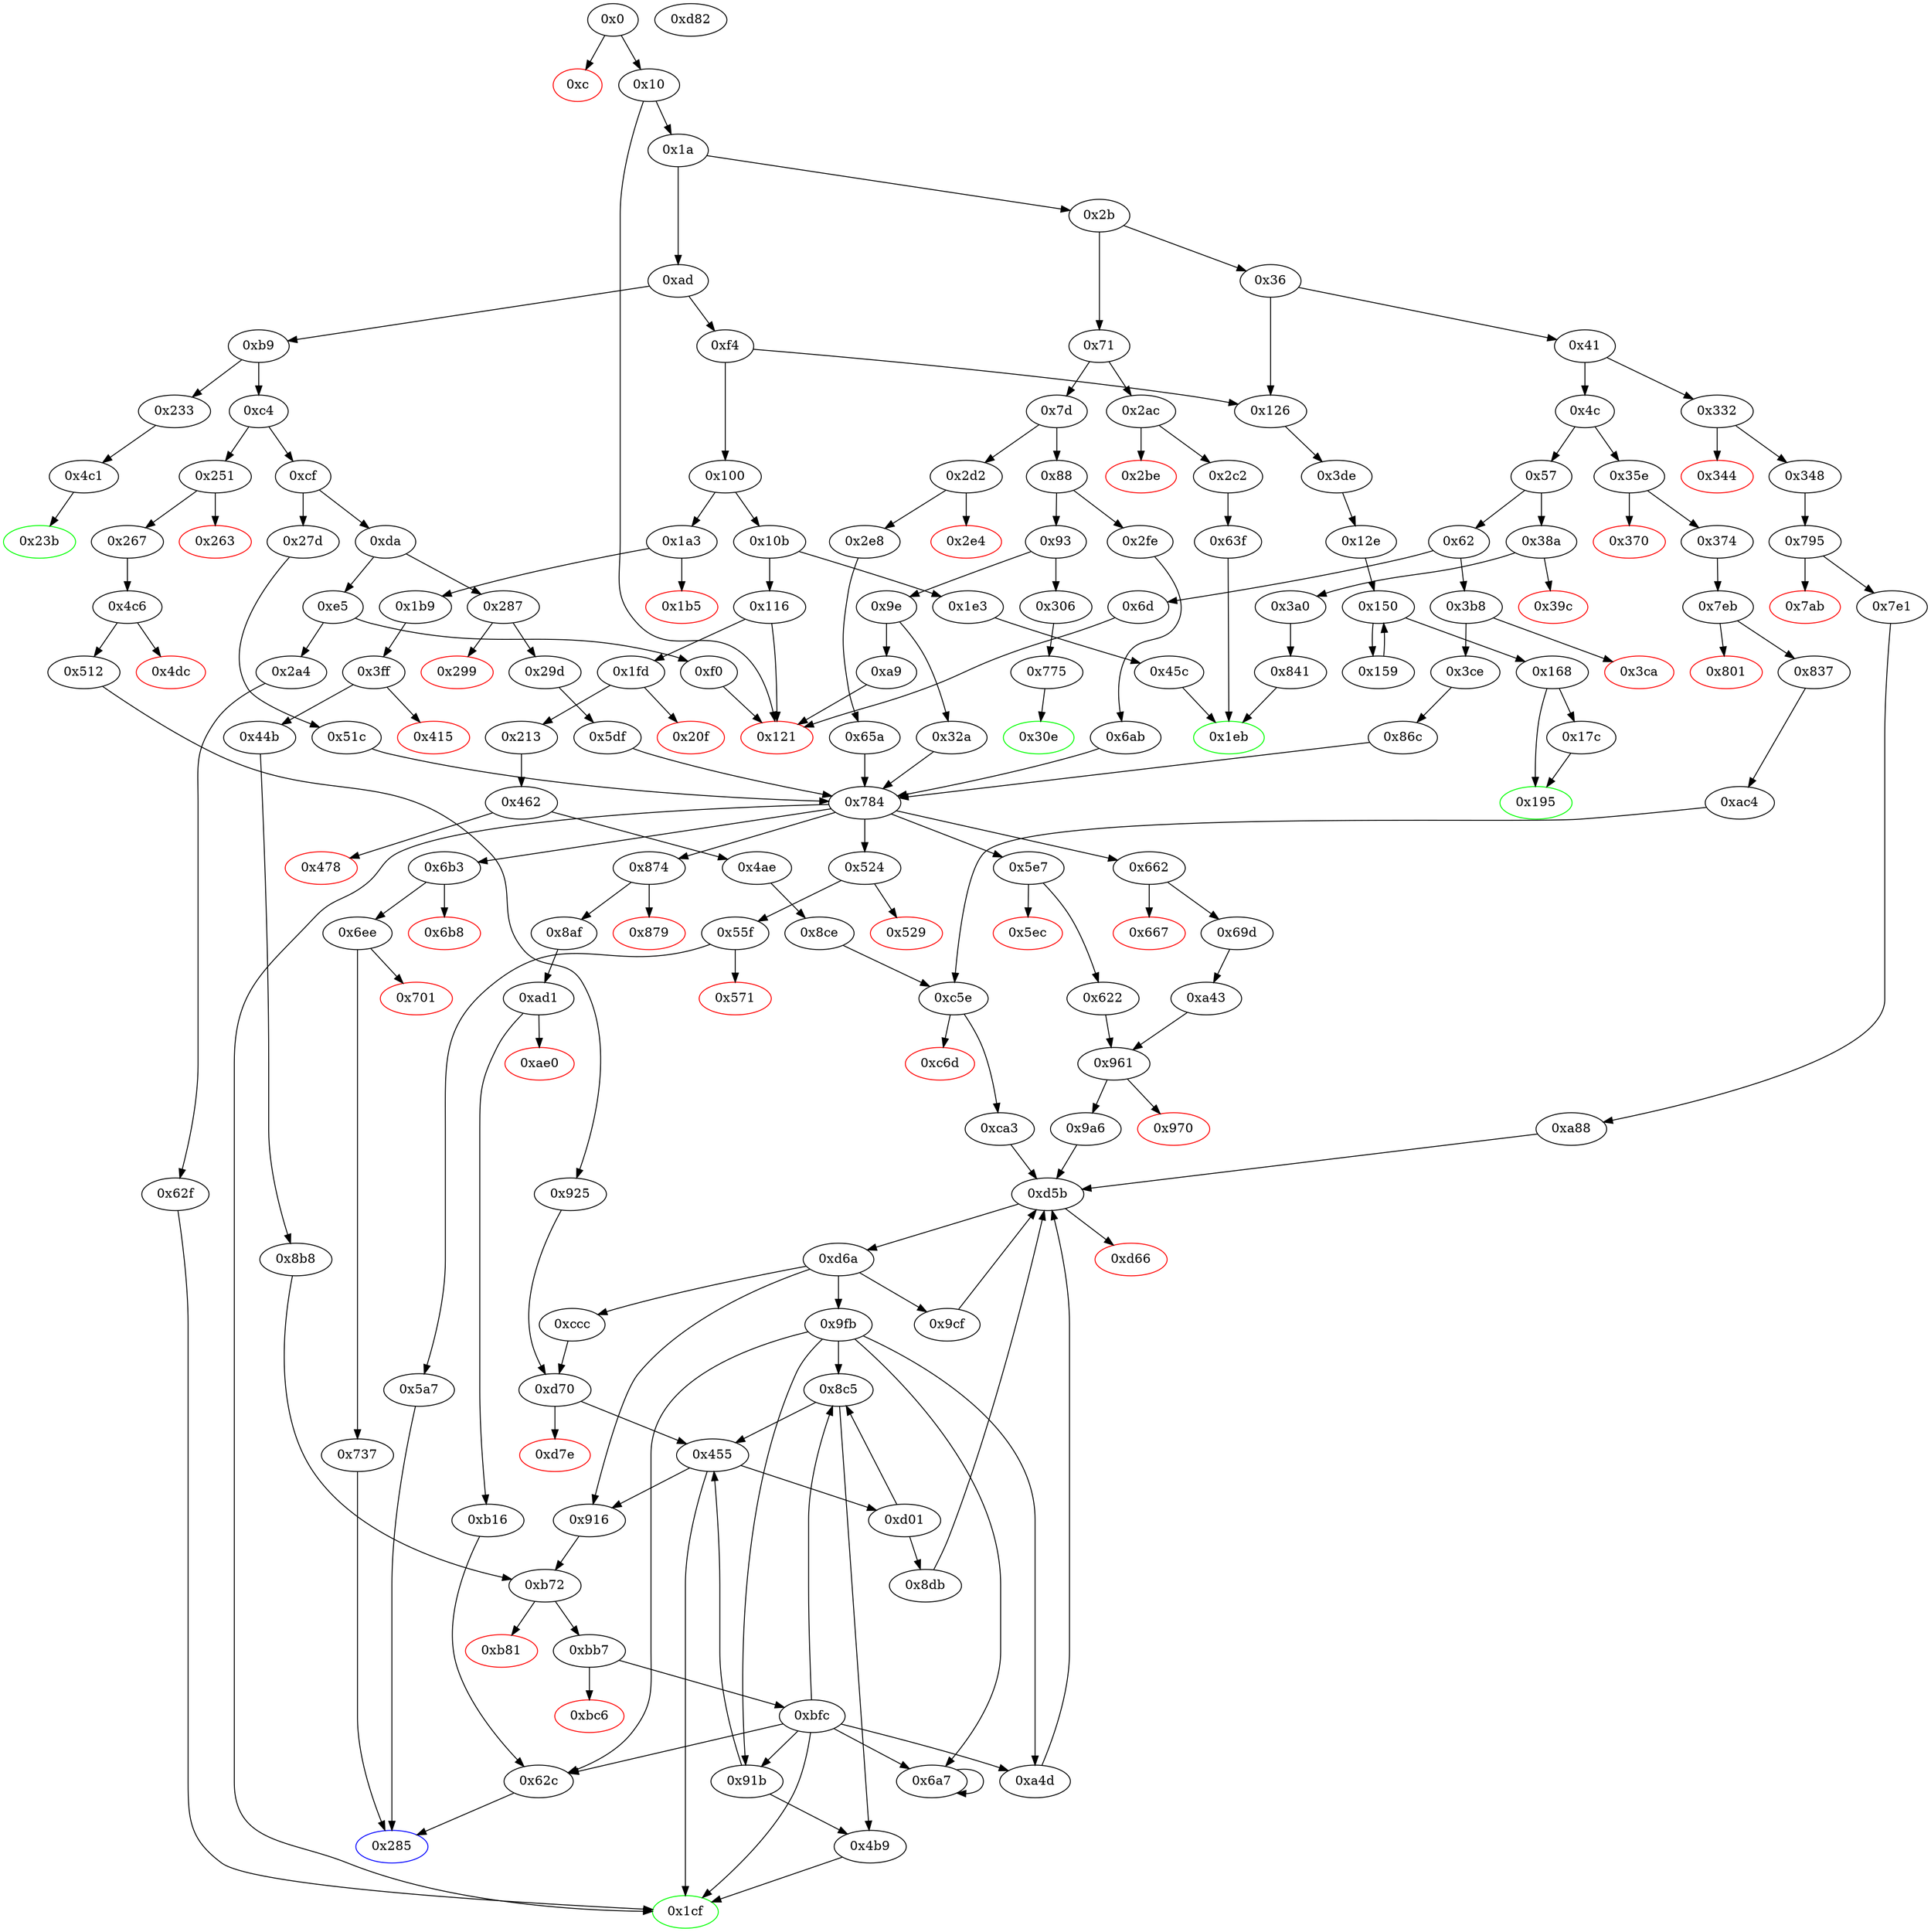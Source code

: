 digraph "" {
"0x524" [fillcolor=white, id="0x524", style=filled, tooltip="Block 0x524\n[0x524:0x528]\n---\nPredecessors: [0x784]\nSuccessors: [0x529, 0x55f]\n---\n0x524 JUMPDEST\n0x525 PUSH2 0x55f\n0x528 JUMPI\n---\n0x524: JUMPDEST \n0x525: V477 = 0x55f\n0x528: JUMPI 0x55f V693\n---\nEntry stack: [V13, S3, S2, S1, V693]\nStack pops: 1\nStack additions: []\nExit stack: [V13, S3, S2, S1]\n\nDef sites:\nV13: {0x1a.0x1f}\nS3: {0x2d2.0x2d3, 0x1a.0x1f}\nS2: {0x2e8.0x2f4, 0x1a.0x1f, 0x3b8.0x3b9, 0x287.0x288}\nS1: {0x2e8.0x2f9, 0x1a.0x1f, 0x27d.0x27e, 0x29d.0x29f, 0x3ce.0x3d9, 0x2fe.0x2ff}\nV693: {0x784.0x792}\n"];
"0x62" [fillcolor=white, id="0x62", style=filled, tooltip="Block 0x62\n[0x62:0x6c]\n---\nPredecessors: [0x57]\nSuccessors: [0x6d, 0x3b8]\n---\n0x62 DUP1\n0x63 PUSH4 0xf2fde38b\n0x68 EQ\n0x69 PUSH2 0x3b8\n0x6c JUMPI\n---\n0x63: V32 = 0xf2fde38b\n0x68: V33 = EQ 0xf2fde38b V13\n0x69: V34 = 0x3b8\n0x6c: JUMPI 0x3b8 V33\n---\nEntry stack: [V13]\nStack pops: 1\nStack additions: [S0]\nExit stack: [V13]\n\nDef sites:\nV13: {0x1a.0x1f}\n"];
"0x961" [fillcolor=white, id="0x961", style=filled, tooltip="Block 0x961\n[0x961:0x96f]\n---\nPredecessors: [0x622, 0xa43]\nSuccessors: [0x970, 0x9a6]\n---\n0x961 JUMPDEST\n0x962 PUSH1 0x1\n0x964 PUSH1 0x1\n0x966 PUSH1 0xa0\n0x968 SHL\n0x969 SUB\n0x96a DUP3\n0x96b AND\n0x96c PUSH2 0x9a6\n0x96f JUMPI\n---\n0x961: JUMPDEST \n0x962: V847 = 0x1\n0x964: V848 = 0x1\n0x966: V849 = 0xa0\n0x968: V850 = SHL 0xa0 0x1\n0x969: V851 = SUB 0x10000000000000000000000000000000000000000 0x1\n0x96b: V852 = AND S1 0xffffffffffffffffffffffffffffffffffffffff\n0x96c: V853 = 0x9a6\n0x96f: JUMPI 0x9a6 V852\n---\nEntry stack: [V13, S8, S7, S6, S5, S4, S3, {0x62c, 0xa4d}, S1, S0]\nStack pops: 2\nStack additions: [S1, S0]\nExit stack: [V13, S8, S7, S6, S5, S4, S3, {0x62c, 0xa4d}, S1, S0]\n\nDef sites:\nV13: {0x1a.0x1f}\nS8: {0x2d2.0x2d3, 0x1a.0x1f}\nS7: {0x2e8.0x2f4, 0x1a.0x1f, 0x3b8.0x3b9, 0x287.0x288}\nS6: {0x2e8.0x2f9, 0x1a.0x1f, 0x27d.0x27e, 0x29d.0x29f, 0x3ce.0x3d9, 0x2fe.0x2ff}\nS5: {0x2d2.0x2d3, 0x1a.0x1f, 0x69d.0x69e}\nS4: {0x3b8.0x3b9, 0x1a.0x1f, 0x287.0x288, 0x2e8.0x2f4}\nS3: {0x2e8.0x2f9, 0x1a.0x1f, 0x27d.0x27e, 0x29d.0x29f, 0x3ce.0x3d9, 0x2fe.0x2ff}\n{0x62c, 0xa4d}: {0xa43.0xa44, 0x622.0x623}\nS1: {0x287.0x288, 0x2e8.0x2f4, 0x622.0x626, 0x3b8.0x3b9, 0x1a.0x1f}\nS0: {0x2e8.0x2f9, 0x1a.0x1f, 0x27d.0x27e, 0x29d.0x29f, 0x3ce.0x3d9, 0x2fe.0x2ff}\n"];
"0x32a" [fillcolor=white, id="0x32a", style=filled, tooltip="Block 0x32a\n[0x32a:0x331]\n---\nPredecessors: [0x9e]\nSuccessors: [0x784]\n---\n0x32a JUMPDEST\n0x32b PUSH2 0x1cf\n0x32e PUSH2 0x784\n0x331 JUMP\n---\n0x32a: JUMPDEST \n0x32b: V282 = 0x1cf\n0x32e: V283 = 0x784\n0x331: JUMP 0x784\n---\nEntry stack: [V13]\nStack pops: 0\nStack additions: [0x1cf]\nExit stack: [V13, 0x1cf]\n\nDef sites:\nV13: {0x1a.0x1f}\n"];
"0x100" [fillcolor=white, id="0x100", style=filled, tooltip="Block 0x100\n[0x100:0x10a]\n---\nPredecessors: [0xf4]\nSuccessors: [0x10b, 0x1a3]\n---\n0x100 DUP1\n0x101 PUSH4 0x95ea7b3\n0x106 EQ\n0x107 PUSH2 0x1a3\n0x10a JUMPI\n---\n0x101: V74 = 0x95ea7b3\n0x106: V75 = EQ 0x95ea7b3 V13\n0x107: V76 = 0x1a3\n0x10a: JUMPI 0x1a3 V75\n---\nEntry stack: [V13]\nStack pops: 1\nStack additions: [S0]\nExit stack: [V13]\n\nDef sites:\nV13: {0x1a.0x1f}\n"];
"0x374" [fillcolor=white, id="0x374", style=filled, tooltip="Block 0x374\n[0x374:0x389]\n---\nPredecessors: [0x35e]\nSuccessors: [0x7eb]\n---\n0x374 JUMPDEST\n0x375 POP\n0x376 PUSH1 0x1\n0x378 PUSH1 0x1\n0x37a PUSH1 0xa0\n0x37c SHL\n0x37d SUB\n0x37e DUP2\n0x37f CALLDATALOAD\n0x380 AND\n0x381 SWAP1\n0x382 PUSH1 0x20\n0x384 ADD\n0x385 CALLDATALOAD\n0x386 PUSH2 0x7eb\n0x389 JUMP\n---\n0x374: JUMPDEST \n0x376: V313 = 0x1\n0x378: V314 = 0x1\n0x37a: V315 = 0xa0\n0x37c: V316 = SHL 0xa0 0x1\n0x37d: V317 = SUB 0x10000000000000000000000000000000000000000 0x1\n0x37f: V318 = CALLDATALOAD 0x4\n0x380: V319 = AND V318 0xffffffffffffffffffffffffffffffffffffffff\n0x382: V320 = 0x20\n0x384: V321 = ADD 0x20 0x4\n0x385: V322 = CALLDATALOAD 0x24\n0x386: V323 = 0x7eb\n0x389: JUMP 0x7eb\n---\nEntry stack: [V13, 0x1cf, 0x4, V307]\nStack pops: 2\nStack additions: [V319, V322]\nExit stack: [V13, 0x1cf, V319, V322]\n\nDef sites:\nV13: {0x1a.0x1f}\n0x1cf: {0x35e.0x35f}\n0x4: {0x35e.0x362}\nV307: {0x35e.0x366}\n"];
"0x2ac" [fillcolor=white, id="0x2ac", style=filled, tooltip="Block 0x2ac\n[0x2ac:0x2bd]\n---\nPredecessors: [0x71]\nSuccessors: [0x2be, 0x2c2]\n---\n0x2ac JUMPDEST\n0x2ad PUSH2 0x1eb\n0x2b0 PUSH1 0x4\n0x2b2 DUP1\n0x2b3 CALLDATASIZE\n0x2b4 SUB\n0x2b5 PUSH1 0x20\n0x2b7 DUP2\n0x2b8 LT\n0x2b9 ISZERO\n0x2ba PUSH2 0x2c2\n0x2bd JUMPI\n---\n0x2ac: JUMPDEST \n0x2ad: V229 = 0x1eb\n0x2b0: V230 = 0x4\n0x2b3: V231 = CALLDATASIZE\n0x2b4: V232 = SUB V231 0x4\n0x2b5: V233 = 0x20\n0x2b8: V234 = LT V232 0x20\n0x2b9: V235 = ISZERO V234\n0x2ba: V236 = 0x2c2\n0x2bd: JUMPI 0x2c2 V235\n---\nEntry stack: [V13]\nStack pops: 0\nStack additions: [0x1eb, 0x4, V232]\nExit stack: [V13, 0x1eb, 0x4, V232]\n\nDef sites:\nV13: {0x1a.0x1f}\n"];
"0x1b5" [color=red, fillcolor=white, id="0x1b5", style=filled, tooltip="Block 0x1b5\n[0x1b5:0x1b8]\n---\nPredecessors: [0x1a3]\nSuccessors: []\n---\n0x1b5 PUSH1 0x0\n0x1b7 DUP1\n0x1b8 REVERT\n---\n0x1b5: V132 = 0x0\n0x1b8: REVERT 0x0 0x0\n---\nEntry stack: [V13, 0x1cf, 0x4, V127]\nStack pops: 0\nStack additions: []\nExit stack: [V13, 0x1cf, 0x4, V127]\n\nDef sites:\nV13: {0x1a.0x1f}\n0x1cf: {0x1a3.0x1a4}\n0x4: {0x1a3.0x1a7}\nV127: {0x1a3.0x1ab}\n"];
"0x970" [color=red, fillcolor=white, id="0x970", style=filled, tooltip="Block 0x970\n[0x970:0x9a5]\n---\nPredecessors: [0x961]\nSuccessors: []\n---\n0x970 PUSH1 0x40\n0x972 MLOAD\n0x973 PUSH3 0x461bcd\n0x977 PUSH1 0xe5\n0x979 SHL\n0x97a DUP2\n0x97b MSTORE\n0x97c PUSH1 0x4\n0x97e ADD\n0x97f DUP1\n0x980 DUP1\n0x981 PUSH1 0x20\n0x983 ADD\n0x984 DUP3\n0x985 DUP2\n0x986 SUB\n0x987 DUP3\n0x988 MSTORE\n0x989 PUSH1 0x29\n0x98b DUP2\n0x98c MSTORE\n0x98d PUSH1 0x20\n0x98f ADD\n0x990 DUP1\n0x991 PUSH2 0xdc6\n0x994 PUSH1 0x29\n0x996 SWAP2\n0x997 CODECOPY\n0x998 PUSH1 0x40\n0x99a ADD\n0x99b SWAP2\n0x99c POP\n0x99d POP\n0x99e PUSH1 0x40\n0x9a0 MLOAD\n0x9a1 DUP1\n0x9a2 SWAP2\n0x9a3 SUB\n0x9a4 SWAP1\n0x9a5 REVERT\n---\n0x970: V854 = 0x40\n0x972: V855 = M[0x40]\n0x973: V856 = 0x461bcd\n0x977: V857 = 0xe5\n0x979: V858 = SHL 0xe5 0x461bcd\n0x97b: M[V855] = 0x8c379a000000000000000000000000000000000000000000000000000000000\n0x97c: V859 = 0x4\n0x97e: V860 = ADD 0x4 V855\n0x981: V861 = 0x20\n0x983: V862 = ADD 0x20 V860\n0x986: V863 = SUB V862 V860\n0x988: M[V860] = V863\n0x989: V864 = 0x29\n0x98c: M[V862] = 0x29\n0x98d: V865 = 0x20\n0x98f: V866 = ADD 0x20 V862\n0x991: V867 = 0xdc6\n0x994: V868 = 0x29\n0x997: CODECOPY V866 0xdc6 0x29\n0x998: V869 = 0x40\n0x99a: V870 = ADD 0x40 V866\n0x99e: V871 = 0x40\n0x9a0: V872 = M[0x40]\n0x9a3: V873 = SUB V870 V872\n0x9a5: REVERT V872 V873\n---\nEntry stack: [V13, S8, S7, S6, S5, S4, S3, {0x62c, 0xa4d}, S1, S0]\nStack pops: 0\nStack additions: []\nExit stack: [V13, S8, S7, S6, S5, S4, S3, {0x62c, 0xa4d}, S1, S0]\n\nDef sites:\nV13: {0x1a.0x1f}\nS8: {0x2d2.0x2d3, 0x1a.0x1f}\nS7: {0x2e8.0x2f4, 0x1a.0x1f, 0x3b8.0x3b9, 0x287.0x288}\nS6: {0x2e8.0x2f9, 0x1a.0x1f, 0x27d.0x27e, 0x29d.0x29f, 0x3ce.0x3d9, 0x2fe.0x2ff}\nS5: {0x2d2.0x2d3, 0x1a.0x1f, 0x69d.0x69e}\nS4: {0x3b8.0x3b9, 0x1a.0x1f, 0x287.0x288, 0x2e8.0x2f4}\nS3: {0x2e8.0x2f9, 0x1a.0x1f, 0x27d.0x27e, 0x29d.0x29f, 0x3ce.0x3d9, 0x2fe.0x2ff}\n{0x62c, 0xa4d}: {0xa43.0xa44, 0x622.0x623}\nS1: {0x287.0x288, 0x2e8.0x2f4, 0x622.0x626, 0x3b8.0x3b9, 0x1a.0x1f}\nS0: {0x2e8.0x2f9, 0x1a.0x1f, 0x27d.0x27e, 0x29d.0x29f, 0x3ce.0x3d9, 0x2fe.0x2ff}\n"];
"0x12e" [fillcolor=white, id="0x12e", style=filled, tooltip="Block 0x12e\n[0x12e:0x14f]\n---\nPredecessors: [0x3de]\nSuccessors: [0x150]\n---\n0x12e JUMPDEST\n0x12f PUSH1 0x40\n0x131 DUP1\n0x132 MLOAD\n0x133 PUSH1 0x20\n0x135 DUP1\n0x136 DUP3\n0x137 MSTORE\n0x138 DUP4\n0x139 MLOAD\n0x13a DUP2\n0x13b DUP4\n0x13c ADD\n0x13d MSTORE\n0x13e DUP4\n0x13f MLOAD\n0x140 SWAP2\n0x141 SWAP3\n0x142 DUP4\n0x143 SWAP3\n0x144 SWAP1\n0x145 DUP4\n0x146 ADD\n0x147 SWAP2\n0x148 DUP6\n0x149 ADD\n0x14a SWAP1\n0x14b DUP1\n0x14c DUP4\n0x14d DUP4\n0x14e PUSH1 0x0\n---\n0x12e: JUMPDEST \n0x12f: V86 = 0x40\n0x132: V87 = M[0x40]\n0x133: V88 = 0x20\n0x137: M[V87] = 0x20\n0x139: V89 = M[V363]\n0x13c: V90 = ADD V87 0x20\n0x13d: M[V90] = V89\n0x13f: V91 = M[V363]\n0x146: V92 = ADD V87 0x40\n0x149: V93 = ADD V363 0x20\n0x14e: V94 = 0x0\n---\nEntry stack: [V13, 0x12e, V363]\nStack pops: 1\nStack additions: [S0, V87, V87, V92, V93, V91, V91, V92, V93, 0x0]\nExit stack: [V13, 0x12e, V363, V87, V87, V92, V93, V91, V91, V92, V93, 0x0]\n\nDef sites:\nV13: {0x1a.0x1f}\n0x12e: {0x126.0x127}\nV363: {0x3de.0x3e1}\n"];
"0x1b9" [fillcolor=white, id="0x1b9", style=filled, tooltip="Block 0x1b9\n[0x1b9:0x1ce]\n---\nPredecessors: [0x1a3]\nSuccessors: [0x3ff]\n---\n0x1b9 JUMPDEST\n0x1ba POP\n0x1bb PUSH1 0x1\n0x1bd PUSH1 0x1\n0x1bf PUSH1 0xa0\n0x1c1 SHL\n0x1c2 SUB\n0x1c3 DUP2\n0x1c4 CALLDATALOAD\n0x1c5 AND\n0x1c6 SWAP1\n0x1c7 PUSH1 0x20\n0x1c9 ADD\n0x1ca CALLDATALOAD\n0x1cb PUSH2 0x3ff\n0x1ce JUMP\n---\n0x1b9: JUMPDEST \n0x1bb: V133 = 0x1\n0x1bd: V134 = 0x1\n0x1bf: V135 = 0xa0\n0x1c1: V136 = SHL 0xa0 0x1\n0x1c2: V137 = SUB 0x10000000000000000000000000000000000000000 0x1\n0x1c4: V138 = CALLDATALOAD 0x4\n0x1c5: V139 = AND V138 0xffffffffffffffffffffffffffffffffffffffff\n0x1c7: V140 = 0x20\n0x1c9: V141 = ADD 0x20 0x4\n0x1ca: V142 = CALLDATALOAD 0x24\n0x1cb: V143 = 0x3ff\n0x1ce: JUMP 0x3ff\n---\nEntry stack: [V13, 0x1cf, 0x4, V127]\nStack pops: 2\nStack additions: [V139, V142]\nExit stack: [V13, 0x1cf, V139, V142]\n\nDef sites:\nV13: {0x1a.0x1f}\n0x1cf: {0x1a3.0x1a4}\n0x4: {0x1a3.0x1a7}\nV127: {0x1a3.0x1ab}\n"];
"0x332" [fillcolor=white, id="0x332", style=filled, tooltip="Block 0x332\n[0x332:0x343]\n---\nPredecessors: [0x41]\nSuccessors: [0x344, 0x348]\n---\n0x332 JUMPDEST\n0x333 PUSH2 0x1cf\n0x336 PUSH1 0x4\n0x338 DUP1\n0x339 CALLDATASIZE\n0x33a SUB\n0x33b PUSH1 0x40\n0x33d DUP2\n0x33e LT\n0x33f ISZERO\n0x340 PUSH2 0x348\n0x343 JUMPI\n---\n0x332: JUMPDEST \n0x333: V284 = 0x1cf\n0x336: V285 = 0x4\n0x339: V286 = CALLDATASIZE\n0x33a: V287 = SUB V286 0x4\n0x33b: V288 = 0x40\n0x33e: V289 = LT V287 0x40\n0x33f: V290 = ISZERO V289\n0x340: V291 = 0x348\n0x343: JUMPI 0x348 V290\n---\nEntry stack: [V13]\nStack pops: 0\nStack additions: [0x1cf, 0x4, V287]\nExit stack: [V13, 0x1cf, 0x4, V287]\n\nDef sites:\nV13: {0x1a.0x1f}\n"];
"0x20f" [color=red, fillcolor=white, id="0x20f", style=filled, tooltip="Block 0x20f\n[0x20f:0x212]\n---\nPredecessors: [0x1fd]\nSuccessors: []\n---\n0x20f PUSH1 0x0\n0x211 DUP1\n0x212 REVERT\n---\n0x20f: V168 = 0x0\n0x212: REVERT 0x0 0x0\n---\nEntry stack: [V13, 0x1cf, 0x4, V163]\nStack pops: 0\nStack additions: []\nExit stack: [V13, 0x1cf, 0x4, V163]\n\nDef sites:\nV13: {0x1a.0x1f}\n0x1cf: {0x1fd.0x1fe}\n0x4: {0x1fd.0x201}\nV163: {0x1fd.0x205}\n"];
"0x17c" [fillcolor=white, id="0x17c", style=filled, tooltip="Block 0x17c\n[0x17c:0x194]\n---\nPredecessors: [0x168]\nSuccessors: [0x195]\n---\n0x17c DUP1\n0x17d DUP3\n0x17e SUB\n0x17f DUP1\n0x180 MLOAD\n0x181 PUSH1 0x1\n0x183 DUP4\n0x184 PUSH1 0x20\n0x186 SUB\n0x187 PUSH2 0x100\n0x18a EXP\n0x18b SUB\n0x18c NOT\n0x18d AND\n0x18e DUP2\n0x18f MSTORE\n0x190 PUSH1 0x20\n0x192 ADD\n0x193 SWAP2\n0x194 POP\n---\n0x17e: V109 = SUB V104 V106\n0x180: V110 = M[V109]\n0x181: V111 = 0x1\n0x184: V112 = 0x20\n0x186: V113 = SUB 0x20 V106\n0x187: V114 = 0x100\n0x18a: V115 = EXP 0x100 V113\n0x18b: V116 = SUB V115 0x1\n0x18c: V117 = NOT V116\n0x18d: V118 = AND V117 V110\n0x18f: M[V109] = V118\n0x190: V119 = 0x20\n0x192: V120 = ADD 0x20 V109\n---\nEntry stack: [V13, 0x12e, V363, V87, V87, V104, V106]\nStack pops: 2\nStack additions: [V120, S0]\nExit stack: [V13, 0x12e, V363, V87, V87, V120, V106]\n\nDef sites:\nV13: {0x1a.0x1f}\n0x12e: {0x126.0x127}\nV363: {0x3de.0x3e1}\nV87: {0x12e.0x132}\nV87: {0x12e.0x132}\nV104: {0x168.0x171}\nV106: {0x168.0x175}\n"];
"0xac4" [fillcolor=white, id="0xac4", style=filled, tooltip="Block 0xac4\n[0xac4:0xad0]\n---\nPredecessors: [0x837]\nSuccessors: [0xc5e]\n---\n0xac4 JUMPDEST\n0xac5 PUSH1 0x0\n0xac7 PUSH2 0x8c5\n0xaca CALLER\n0xacb DUP5\n0xacc DUP5\n0xacd PUSH2 0xc5e\n0xad0 JUMP\n---\n0xac4: JUMPDEST \n0xac5: V960 = 0x0\n0xac7: V961 = 0x8c5\n0xaca: V962 = CALLER\n0xacd: V963 = 0xc5e\n0xad0: JUMP 0xc5e\n---\nEntry stack: [V13, 0x1cf, V319, V322, 0x0, 0x455, V319, V322]\nStack pops: 2\nStack additions: [S1, S0, 0x0, 0x8c5, V962, S1, S0]\nExit stack: [V13, 0x1cf, V319, V322, 0x0, 0x455, V319, V322, 0x0, 0x8c5, V962, V319, V322]\n\nDef sites:\nV13: {0x1a.0x1f}\n0x1cf: {0x35e.0x35f}\nV319: {0x374.0x380}\nV322: {0x374.0x385}\n0x0: {0x7eb.0x7ef}\n0x455: {0x837.0x838}\nV319: {0x374.0x380}\nV322: {0x374.0x385}\n"];
"0x4ae" [fillcolor=white, id="0x4ae", style=filled, tooltip="Block 0x4ae\n[0x4ae:0x4b8]\n---\nPredecessors: [0x462]\nSuccessors: [0x8ce]\n---\n0x4ae JUMPDEST\n0x4af PUSH2 0x4b9\n0x4b2 DUP5\n0x4b3 DUP5\n0x4b4 DUP5\n0x4b5 PUSH2 0x8ce\n0x4b8 JUMP\n---\n0x4ae: JUMPDEST \n0x4af: V439 = 0x4b9\n0x4b5: V440 = 0x8ce\n0x4b8: JUMP 0x8ce\n---\nEntry stack: [V13, 0x1cf, V175, V179, V182, 0x0]\nStack pops: 4\nStack additions: [S3, S2, S1, S0, 0x4b9, S3, S2, S1]\nExit stack: [V13, 0x1cf, V175, V179, V182, 0x0, 0x4b9, V175, V179, V182]\n\nDef sites:\nV13: {0x1a.0x1f}\n0x1cf: {0x1fd.0x1fe}\nV175: {0x213.0x220}\nV179: {0x213.0x229}\nV182: {0x213.0x22e}\n0x0: {0x462.0x466}\n"];
"0x233" [fillcolor=white, id="0x233", style=filled, tooltip="Block 0x233\n[0x233:0x23a]\n---\nPredecessors: [0xb9]\nSuccessors: [0x4c1]\n---\n0x233 JUMPDEST\n0x234 PUSH2 0x23b\n0x237 PUSH2 0x4c1\n0x23a JUMP\n---\n0x233: JUMPDEST \n0x234: V184 = 0x23b\n0x237: V185 = 0x4c1\n0x23a: JUMP 0x4c1\n---\nEntry stack: [V13]\nStack pops: 0\nStack additions: [0x23b]\nExit stack: [V13, 0x23b]\n\nDef sites:\nV13: {0x1a.0x1f}\n"];
"0xbc6" [color=red, fillcolor=white, id="0xbc6", style=filled, tooltip="Block 0xbc6\n[0xbc6:0xbfb]\n---\nPredecessors: [0xbb7]\nSuccessors: []\n---\n0xbc6 PUSH1 0x40\n0xbc8 MLOAD\n0xbc9 PUSH3 0x461bcd\n0xbcd PUSH1 0xe5\n0xbcf SHL\n0xbd0 DUP2\n0xbd1 MSTORE\n0xbd2 PUSH1 0x4\n0xbd4 ADD\n0xbd5 DUP1\n0xbd6 DUP1\n0xbd7 PUSH1 0x20\n0xbd9 ADD\n0xbda DUP3\n0xbdb DUP2\n0xbdc SUB\n0xbdd DUP3\n0xbde MSTORE\n0xbdf PUSH1 0x21\n0xbe1 DUP2\n0xbe2 MSTORE\n0xbe3 PUSH1 0x20\n0xbe5 ADD\n0xbe6 DUP1\n0xbe7 PUSH2 0xda5\n0xbea PUSH1 0x21\n0xbec SWAP2\n0xbed CODECOPY\n0xbee PUSH1 0x40\n0xbf0 ADD\n0xbf1 SWAP2\n0xbf2 POP\n0xbf3 POP\n0xbf4 PUSH1 0x40\n0xbf6 MLOAD\n0xbf7 DUP1\n0xbf8 SWAP2\n0xbf9 SUB\n0xbfa SWAP1\n0xbfb REVERT\n---\n0xbc6: V1054 = 0x40\n0xbc8: V1055 = M[0x40]\n0xbc9: V1056 = 0x461bcd\n0xbcd: V1057 = 0xe5\n0xbcf: V1058 = SHL 0xe5 0x461bcd\n0xbd1: M[V1055] = 0x8c379a000000000000000000000000000000000000000000000000000000000\n0xbd2: V1059 = 0x4\n0xbd4: V1060 = ADD 0x4 V1055\n0xbd7: V1061 = 0x20\n0xbd9: V1062 = ADD 0x20 V1060\n0xbdc: V1063 = SUB V1062 V1060\n0xbde: M[V1060] = V1063\n0xbdf: V1064 = 0x21\n0xbe2: M[V1062] = 0x21\n0xbe3: V1065 = 0x20\n0xbe5: V1066 = ADD 0x20 V1062\n0xbe7: V1067 = 0xda5\n0xbea: V1068 = 0x21\n0xbed: CODECOPY V1066 0xda5 0x21\n0xbee: V1069 = 0x40\n0xbf0: V1070 = ADD 0x40 V1066\n0xbf4: V1071 = 0x40\n0xbf6: V1072 = M[0x40]\n0xbf9: V1073 = SUB V1070 V1072\n0xbfb: REVERT V1072 V1073\n---\nEntry stack: [V13, 0x1cf, S12, S11, S10, S9, S8, S7, S6, S5, S4, S3, S2, S1, S0]\nStack pops: 0\nStack additions: []\nExit stack: [V13, 0x1cf, S12, S11, S10, S9, S8, S7, S6, S5, S4, S3, S2, S1, S0]\n\nDef sites:\nV13: {0x1a.0x1f}\n0x1cf: {0x1fd.0x1fe}\nS12: {0x213.0x220, 0x1a.0x1f}\nS11: {0x251.0x252, 0x213.0x229, 0x332.0x333, 0x1a3.0x1a4, 0x35e.0x35f}\nS10: {0x1b9.0x1c5, 0x348.0x354, 0x1a.0x1f, 0x213.0x22e, 0x374.0x380, 0x267.0x273}\nS9: {0x1b9.0x1ca, 0x348.0x359, 0x462.0x466, 0x2d2.0x2d3, 0x374.0x385, 0x267.0x278}\nS8: {0x2e8.0x2f4, 0x7eb.0x7ef, 0x3ff.0x403, 0x4ae.0x4af, 0x795.0x799, 0x4c6.0x4ca}\nS7: {0x2e8.0x2f9, 0x44b.0x44c, 0x7e1.0x7e2, 0x213.0x220, 0x512.0x513, 0x837.0x838}\nS6: {0x1b9.0x1c5, 0x348.0x354, 0x69d.0x69e, 0x213.0x229, 0x374.0x380, 0x267.0x273}\nS5: {0x1b9.0x1ca, 0x2e8.0x2f4, 0x348.0x359, 0x213.0x22e, 0x374.0x385, 0x267.0x278}\nS4: {0x8b8.0x8b9, 0x2e8.0x2f9, 0x1a.0x1f, 0xa88.0xa8a, 0x8ce.0x8cf, 0x925.0x927, 0xac4.0xac5}\nS3: {0x8b8.0x8bb, 0x1a.0x1f, 0x1fd.0x1fe, 0xa88.0xaaf, 0x8db_0xd01_0x8c5_0xbfc.0x901, 0x8db_0xd01_0x8c5_0x9fb.0x901, 0xa4d_0x9fb_0x9cf.0xa73, 0xa4d_0xbfc_0x8b8.0xa73, 0x925.0x94c}\nS2: {0x1b9.0x1ca, 0x8b8.0x8be, 0x1a.0x1f, 0x1fd.0x1fe, 0x213.0x220, 0x837.0x838, 0x2e8.0x2f4, 0xa88.0xa89, 0x925.0x926}\nS1: {0x1b9.0x1c5, 0x1a.0x1f, 0x8db_0xd01_0x8c5_0x9fb.0x8f7, 0x8db_0xd01_0x8c5_0xbfc.0x8f7, 0x35e.0x35f, 0x213.0x229, 0x213.0x220, 0xa4d_0x9fb_0x9cf.0xa69, 0xa4d_0xbfc_0x8b8.0xa69, 0x348.0x354, 0x267.0x273}\nS0: {0xd6a_0xa4d_0x9fb_0x9cf.0xd6d, 0xd6a_0xa4d_0xbfc_0x8b8.0xd6d, 0x8c5_0x9fb_0x9fb_0xa88_0xd01_0x8c5_0xbfc.0x8c7, 0x8c5_0x9fb_0x9fb_0xa88_0xbfc_0x916_0xd6a_0xa88.0x8c7, 0x8c5_0x9fb_0x9fb_0xa88_0x9fb_0xa88.0x8c7, 0xd6a_0xa88.0xd6d, 0xd70_0x925.0xd75, 0x8c5_0xbfc_0xbfc_0x916_0xbfc_0x916_0xd6a_0x8db.0x8c7, 0x8c5_0xbfc_0xbfc_0x916_0xd01_0x8c5_0xbfc.0x8c7, 0x8c5_0xbfc_0xbfc_0x916_0xd01_0x8c5_0x9fb.0x8c7, 0x8c5_0xbfc_0xbfc_0x916_0xbfc_0x916_0xd6a_0xa88.0x8c7, 0x8c5_0xbfc_0x9fb_0xa88_0xd01_0x8c5_0x9fb.0x8c7, 0x8c5_0xbfc_0x9fb_0xa88_0xd01_0x8c5_0xbfc.0x8c7, 0x8c5_0xbfc_0x9fb_0xa88_0x9fb_0xa88.0x8c7, 0x8c5_0xbfc_0x9fb_0xa88_0xbfc_0x916_0xd6a_0x8db.0x8c7, 0x8c5_0xbfc_0x9fb_0xa88_0xbfc_0x916_0xd6a_0xa4d.0x8c7, 0xd6a_0x8db_0xd01_0x8c5_0xbfc.0xd6d, 0xd6a_0x8db_0xd01_0x8c5_0x9fb.0xd6d, 0x8c5_0xbfc_0x9fb_0xa88_0xbfc_0x916_0xd6a_0xa88.0x8c7, 0x8c5_0x9fb_0xbfc_0x8b8_0xbfc_0x8b8.0x8c7, 0x8c5_0x9fb_0xbfc_0x8b8_0xd01_0x8c5_0x9fb.0x8c7, 0x8c5_0x9fb_0xbfc_0x8b8_0xd01_0x8c5_0xbfc.0x8c7, 0x8c5_0x9fb_0xbfc_0x8b8_0x9fb_0xa88.0x8c7, 0x8c5_0x9fb_0xbfc_0x8b8_0x9fb_0x9a6_0x622.0x8c7, 0x8c5_0x9fb_0xbfc_0x8b8_0x9fb_0x9a6_0xa43.0x8c7, 0x8c5_0x9fb_0xbfc_0x8b8_0x9fb_0xca3_0x8ce.0x8c7, 0x8c5_0x9fb_0xbfc_0x8b8_0x9fb_0xa4d_0xbfc_0x8b8.0x8c7, 0x8c5_0x9fb_0xbfc_0x8b8_0x9fb_0xca3_0xac4.0x8c7, 0x8c5_0x9fb_0xbfc_0x8b8_0x9fb_0xa4d_0x9fb_0x9cf.0x8c7, 0x1b9.0x1ca, 0x8c5_0x9fb_0x9fb_0xa88_0xd01_0x8c5_0x9fb.0x8c7, 0x8c5_0xbfc_0xbfc_0x916_0xbfc_0x916_0xd6a_0xa4d.0x8c7}\n"];
"0x9a6" [fillcolor=white, id="0x9a6", style=filled, tooltip="Block 0x9a6\n[0x9a6:0x9ce]\n---\nPredecessors: [0x961]\nSuccessors: [0xd5b]\n---\n0x9a6 JUMPDEST\n0x9a7 PUSH1 0x1\n0x9a9 PUSH1 0x1\n0x9ab PUSH1 0xa0\n0x9ad SHL\n0x9ae SUB\n0x9af DUP3\n0x9b0 AND\n0x9b1 PUSH1 0x0\n0x9b3 SWAP1\n0x9b4 DUP2\n0x9b5 MSTORE\n0x9b6 PUSH1 0x20\n0x9b8 DUP2\n0x9b9 SWAP1\n0x9ba MSTORE\n0x9bb PUSH1 0x40\n0x9bd SWAP1\n0x9be SHA3\n0x9bf SLOAD\n0x9c0 PUSH2 0x9cf\n0x9c3 SWAP1\n0x9c4 DUP3\n0x9c5 PUSH4 0xffffffff\n0x9ca PUSH2 0xd5b\n0x9cd AND\n0x9ce JUMP\n---\n0x9a6: JUMPDEST \n0x9a7: V874 = 0x1\n0x9a9: V875 = 0x1\n0x9ab: V876 = 0xa0\n0x9ad: V877 = SHL 0xa0 0x1\n0x9ae: V878 = SUB 0x10000000000000000000000000000000000000000 0x1\n0x9b0: V879 = AND S1 0xffffffffffffffffffffffffffffffffffffffff\n0x9b1: V880 = 0x0\n0x9b5: M[0x0] = V879\n0x9b6: V881 = 0x20\n0x9ba: M[0x20] = 0x0\n0x9bb: V882 = 0x40\n0x9be: V883 = SHA3 0x0 0x40\n0x9bf: V884 = S[V883]\n0x9c0: V885 = 0x9cf\n0x9c5: V886 = 0xffffffff\n0x9ca: V887 = 0xd5b\n0x9cd: V888 = AND 0xd5b 0xffffffff\n0x9ce: JUMP 0xd5b\n---\nEntry stack: [V13, S8, S7, S6, S5, S4, S3, {0x62c, 0xa4d}, S1, S0]\nStack pops: 2\nStack additions: [S1, S0, 0x9cf, V884, S0]\nExit stack: [V13, S8, S7, S6, S5, S4, S3, {0x62c, 0xa4d}, S1, S0, 0x9cf, V884, S0]\n\nDef sites:\nV13: {0x1a.0x1f}\nS8: {0x2d2.0x2d3, 0x1a.0x1f}\nS7: {0x2e8.0x2f4, 0x1a.0x1f, 0x3b8.0x3b9, 0x287.0x288}\nS6: {0x2e8.0x2f9, 0x1a.0x1f, 0x27d.0x27e, 0x29d.0x29f, 0x3ce.0x3d9, 0x2fe.0x2ff}\nS5: {0x2d2.0x2d3, 0x1a.0x1f, 0x69d.0x69e}\nS4: {0x3b8.0x3b9, 0x1a.0x1f, 0x287.0x288, 0x2e8.0x2f4}\nS3: {0x2e8.0x2f9, 0x1a.0x1f, 0x27d.0x27e, 0x29d.0x29f, 0x3ce.0x3d9, 0x2fe.0x2ff}\n{0x62c, 0xa4d}: {0xa43.0xa44, 0x622.0x623}\nS1: {0x287.0x288, 0x2e8.0x2f4, 0x622.0x626, 0x3b8.0x3b9, 0x1a.0x1f}\nS0: {0x2e8.0x2f9, 0x1a.0x1f, 0x27d.0x27e, 0x29d.0x29f, 0x3ce.0x3d9, 0x2fe.0x2ff}\n"];
"0x775" [fillcolor=white, id="0x775", style=filled, tooltip="Block 0x775\n[0x775:0x783]\n---\nPredecessors: [0x306]\nSuccessors: [0x30e]\n---\n0x775 JUMPDEST\n0x776 PUSH1 0x3\n0x778 SLOAD\n0x779 PUSH1 0x1\n0x77b PUSH1 0x1\n0x77d PUSH1 0xa0\n0x77f SHL\n0x780 SUB\n0x781 AND\n0x782 SWAP1\n0x783 JUMP\n---\n0x775: JUMPDEST \n0x776: V676 = 0x3\n0x778: V677 = S[0x3]\n0x779: V678 = 0x1\n0x77b: V679 = 0x1\n0x77d: V680 = 0xa0\n0x77f: V681 = SHL 0xa0 0x1\n0x780: V682 = SUB 0x10000000000000000000000000000000000000000 0x1\n0x781: V683 = AND 0xffffffffffffffffffffffffffffffffffffffff V677\n0x783: JUMP 0x30e\n---\nEntry stack: [V13, 0x30e]\nStack pops: 1\nStack additions: [V683]\nExit stack: [V13, V683]\n\nDef sites:\nV13: {0x1a.0x1f}\n0x30e: {0x306.0x307}\n"];
"0x63f" [fillcolor=white, id="0x63f", style=filled, tooltip="Block 0x63f\n[0x63f:0x659]\n---\nPredecessors: [0x2c2]\nSuccessors: [0x1eb]\n---\n0x63f JUMPDEST\n0x640 PUSH1 0x1\n0x642 PUSH1 0x1\n0x644 PUSH1 0xa0\n0x646 SHL\n0x647 SUB\n0x648 AND\n0x649 PUSH1 0x0\n0x64b SWAP1\n0x64c DUP2\n0x64d MSTORE\n0x64e PUSH1 0x20\n0x650 DUP2\n0x651 SWAP1\n0x652 MSTORE\n0x653 PUSH1 0x40\n0x655 SWAP1\n0x656 SHA3\n0x657 SLOAD\n0x658 SWAP1\n0x659 JUMP\n---\n0x63f: JUMPDEST \n0x640: V572 = 0x1\n0x642: V573 = 0x1\n0x644: V574 = 0xa0\n0x646: V575 = SHL 0xa0 0x1\n0x647: V576 = SUB 0x10000000000000000000000000000000000000000 0x1\n0x648: V577 = AND 0xffffffffffffffffffffffffffffffffffffffff V244\n0x649: V578 = 0x0\n0x64d: M[0x0] = V577\n0x64e: V579 = 0x20\n0x652: M[0x20] = 0x0\n0x653: V580 = 0x40\n0x656: V581 = SHA3 0x0 0x40\n0x657: V582 = S[V581]\n0x659: JUMP 0x1eb\n---\nEntry stack: [V13, 0x1eb, V244]\nStack pops: 2\nStack additions: [V582]\nExit stack: [V13, V582]\n\nDef sites:\nV13: {0x1a.0x1f}\n0x1eb: {0x2ac.0x2ad}\nV244: {0x2c2.0x2cd}\n"];
"0x841" [fillcolor=white, id="0x841", style=filled, tooltip="Block 0x841\n[0x841:0x86b]\n---\nPredecessors: [0x3a0]\nSuccessors: [0x1eb]\n---\n0x841 JUMPDEST\n0x842 PUSH1 0x1\n0x844 PUSH1 0x1\n0x846 PUSH1 0xa0\n0x848 SHL\n0x849 SUB\n0x84a SWAP2\n0x84b DUP3\n0x84c AND\n0x84d PUSH1 0x0\n0x84f SWAP1\n0x850 DUP2\n0x851 MSTORE\n0x852 PUSH1 0x1\n0x854 PUSH1 0x20\n0x856 SWAP1\n0x857 DUP2\n0x858 MSTORE\n0x859 PUSH1 0x40\n0x85b DUP1\n0x85c DUP4\n0x85d SHA3\n0x85e SWAP4\n0x85f SWAP1\n0x860 SWAP5\n0x861 AND\n0x862 DUP3\n0x863 MSTORE\n0x864 SWAP2\n0x865 SWAP1\n0x866 SWAP2\n0x867 MSTORE\n0x868 SHA3\n0x869 SLOAD\n0x86a SWAP1\n0x86b JUMP\n---\n0x841: JUMPDEST \n0x842: V760 = 0x1\n0x844: V761 = 0x1\n0x846: V762 = 0xa0\n0x848: V763 = SHL 0xa0 0x1\n0x849: V764 = SUB 0x10000000000000000000000000000000000000000 0x1\n0x84c: V765 = AND 0xffffffffffffffffffffffffffffffffffffffff V339\n0x84d: V766 = 0x0\n0x851: M[0x0] = V765\n0x852: V767 = 0x1\n0x854: V768 = 0x20\n0x858: M[0x20] = 0x1\n0x859: V769 = 0x40\n0x85d: V770 = SHA3 0x0 0x40\n0x861: V771 = AND 0xffffffffffffffffffffffffffffffffffffffff V343\n0x863: M[0x0] = V771\n0x867: M[0x20] = V770\n0x868: V772 = SHA3 0x0 0x40\n0x869: V773 = S[V772]\n0x86b: JUMP 0x1eb\n---\nEntry stack: [V13, 0x1eb, V339, V343]\nStack pops: 3\nStack additions: [V773]\nExit stack: [V13, V773]\n\nDef sites:\nV13: {0x1a.0x1f}\n0x1eb: {0x38a.0x38b}\nV339: {0x3a0.0x3ad}\nV343: {0x3a0.0x3b3}\n"];
"0x5df" [fillcolor=white, id="0x5df", style=filled, tooltip="Block 0x5df\n[0x5df:0x5e6]\n---\nPredecessors: [0x29d]\nSuccessors: [0x784]\n---\n0x5df JUMPDEST\n0x5e0 PUSH2 0x5e7\n0x5e3 PUSH2 0x784\n0x5e6 JUMP\n---\n0x5df: JUMPDEST \n0x5e0: V538 = 0x5e7\n0x5e3: V539 = 0x784\n0x5e6: JUMP 0x784\n---\nEntry stack: [V13, 0x285, V225]\nStack pops: 0\nStack additions: [0x5e7]\nExit stack: [V13, 0x285, V225, 0x5e7]\n\nDef sites:\nV13: {0x1a.0x1f}\n0x285: {0x287.0x288}\nV225: {0x29d.0x29f}\n"];
"0x263" [color=red, fillcolor=white, id="0x263", style=filled, tooltip="Block 0x263\n[0x263:0x266]\n---\nPredecessors: [0x251]\nSuccessors: []\n---\n0x263 PUSH1 0x0\n0x265 DUP1\n0x266 REVERT\n---\n0x263: V202 = 0x0\n0x266: REVERT 0x0 0x0\n---\nEntry stack: [V13, 0x1cf, 0x4, V197]\nStack pops: 0\nStack additions: []\nExit stack: [V13, 0x1cf, 0x4, V197]\n\nDef sites:\nV13: {0x1a.0x1f}\n0x1cf: {0x251.0x252}\n0x4: {0x251.0x255}\nV197: {0x251.0x259}\n"];
"0x150" [fillcolor=white, id="0x150", style=filled, tooltip="Block 0x150\n[0x150:0x158]\n---\nPredecessors: [0x12e, 0x159]\nSuccessors: [0x159, 0x168]\n---\n0x150 JUMPDEST\n0x151 DUP4\n0x152 DUP2\n0x153 LT\n0x154 ISZERO\n0x155 PUSH2 0x168\n0x158 JUMPI\n---\n0x150: JUMPDEST \n0x153: V95 = LT S0 V91\n0x154: V96 = ISZERO V95\n0x155: V97 = 0x168\n0x158: JUMPI 0x168 V96\n---\nEntry stack: [V13, 0x12e, V363, V87, V87, V92, V93, V91, V91, V92, V93, S0]\nStack pops: 4\nStack additions: [S3, S2, S1, S0]\nExit stack: [V13, 0x12e, V363, V87, V87, V92, V93, V91, V91, V92, V93, S0]\n\nDef sites:\nV13: {0x1a.0x1f}\n0x12e: {0x126.0x127}\nV363: {0x3de.0x3e1}\nV87: {0x12e.0x132}\nV87: {0x12e.0x132}\nV92: {0x12e.0x146}\nV93: {0x12e.0x149}\nV91: {0x12e.0x13f}\nV91: {0x12e.0x13f}\nV92: {0x12e.0x146}\nV93: {0x12e.0x149}\nS0: {0x159.0x163, 0x12e.0x14e}\n"];
"0x35e" [fillcolor=white, id="0x35e", style=filled, tooltip="Block 0x35e\n[0x35e:0x36f]\n---\nPredecessors: [0x4c]\nSuccessors: [0x370, 0x374]\n---\n0x35e JUMPDEST\n0x35f PUSH2 0x1cf\n0x362 PUSH1 0x4\n0x364 DUP1\n0x365 CALLDATASIZE\n0x366 SUB\n0x367 PUSH1 0x40\n0x369 DUP2\n0x36a LT\n0x36b ISZERO\n0x36c PUSH2 0x374\n0x36f JUMPI\n---\n0x35e: JUMPDEST \n0x35f: V304 = 0x1cf\n0x362: V305 = 0x4\n0x365: V306 = CALLDATASIZE\n0x366: V307 = SUB V306 0x4\n0x367: V308 = 0x40\n0x36a: V309 = LT V307 0x40\n0x36b: V310 = ISZERO V309\n0x36c: V311 = 0x374\n0x36f: JUMPI 0x374 V310\n---\nEntry stack: [V13]\nStack pops: 0\nStack additions: [0x1cf, 0x4, V307]\nExit stack: [V13, 0x1cf, 0x4, V307]\n\nDef sites:\nV13: {0x1a.0x1f}\n"];
"0xd01" [fillcolor=white, id="0xd01", style=filled, tooltip="Block 0xd01\n[0xd01:0xd5a]\n---\nPredecessors: [0x455]\nSuccessors: [0x8c5, 0x8db]\n---\n0xd01 JUMPDEST\n0xd02 PUSH1 0x1\n0xd04 PUSH1 0x1\n0xd06 PUSH1 0xa0\n0xd08 SHL\n0xd09 SUB\n0xd0a DUP1\n0xd0b DUP5\n0xd0c AND\n0xd0d PUSH1 0x0\n0xd0f DUP2\n0xd10 DUP2\n0xd11 MSTORE\n0xd12 PUSH1 0x20\n0xd14 DUP2\n0xd15 DUP2\n0xd16 MSTORE\n0xd17 PUSH1 0x40\n0xd19 SWAP2\n0xd1a DUP3\n0xd1b SWAP1\n0xd1c SHA3\n0xd1d SWAP5\n0xd1e SWAP1\n0xd1f SWAP5\n0xd20 SSTORE\n0xd21 DUP1\n0xd22 MLOAD\n0xd23 DUP6\n0xd24 DUP2\n0xd25 MSTORE\n0xd26 SWAP1\n0xd27 MLOAD\n0xd28 SWAP2\n0xd29 SWAP4\n0xd2a SWAP3\n0xd2b DUP8\n0xd2c AND\n0xd2d SWAP3\n0xd2e PUSH32 0xddf252ad1be2c89b69c2b068fc378daa952ba7f163c4a11628f55a4df523b3ef\n0xd4f SWAP3\n0xd50 SWAP2\n0xd51 DUP3\n0xd52 SWAP1\n0xd53 SUB\n0xd54 ADD\n0xd55 SWAP1\n0xd56 LOG3\n0xd57 POP\n0xd58 POP\n0xd59 POP\n0xd5a JUMP\n---\n0xd01: JUMPDEST \n0xd02: V1151 = 0x1\n0xd04: V1152 = 0x1\n0xd06: V1153 = 0xa0\n0xd08: V1154 = SHL 0xa0 0x1\n0xd09: V1155 = SUB 0x10000000000000000000000000000000000000000 0x1\n0xd0c: V1156 = AND S2 0xffffffffffffffffffffffffffffffffffffffff\n0xd0d: V1157 = 0x0\n0xd11: M[0x0] = V1156\n0xd12: V1158 = 0x20\n0xd16: M[0x20] = 0x0\n0xd17: V1159 = 0x40\n0xd1c: V1160 = SHA3 0x0 0x40\n0xd20: S[V1160] = S0\n0xd22: V1161 = M[0x40]\n0xd25: M[V1161] = S1\n0xd27: V1162 = M[0x40]\n0xd2c: V1163 = AND S3 0xffffffffffffffffffffffffffffffffffffffff\n0xd2e: V1164 = 0xddf252ad1be2c89b69c2b068fc378daa952ba7f163c4a11628f55a4df523b3ef\n0xd53: V1165 = SUB V1161 V1162\n0xd54: V1166 = ADD V1165 0x20\n0xd56: LOG V1162 V1166 0xddf252ad1be2c89b69c2b068fc378daa952ba7f163c4a11628f55a4df523b3ef V1163 V1156\n0xd5a: JUMP S4\n---\nEntry stack: [V13, S14, S13, S12, S11, S10, S9, S8, S7, S6, S5, S4, S3, S2, S1, S0]\nStack pops: 5\nStack additions: []\nExit stack: [V13, S14, S13, S12, S11, S10, S9, S8, S7, S6, S5]\n\nDef sites:\nV13: {0x1a.0x1f}\nS14: {0x1a.0x1f, 0x1fd.0x1fe}\nS13: {0x213.0x220, 0x1a.0x1f, 0x1fd.0x1fe}\nS12: {0x213.0x229, 0x213.0x220, 0x1a.0x1f, 0x35e.0x35f}\nS11: {0x213.0x22e, 0x1a3.0x1a4, 0x35e.0x35f, 0x251.0x252, 0x213.0x229, 0x332.0x333, 0x374.0x380}\nS10: {0x1b9.0x1c5, 0x1a.0x1f, 0x213.0x22e, 0x374.0x380, 0x374.0x385, 0x348.0x354, 0x462.0x466, 0x267.0x273}\nS9: {0x1b9.0x1ca, 0x2d2.0x2d3, 0x374.0x385, 0x348.0x359, 0x7eb.0x7ef, 0x4ae.0x4af, 0x462.0x466, 0x267.0x278}\nS8: {0x3ff.0x403, 0x213.0x220, 0x795.0x799, 0x837.0x838, 0x2e8.0x2f4, 0x7eb.0x7ef, 0x4ae.0x4af, 0x4c6.0x4ca}\nS7: {0x213.0x220, 0x512.0x513, 0x213.0x229, 0x374.0x380, 0x837.0x838, 0x2e8.0x2f9, 0x44b.0x44c, 0x7e1.0x7e2}\nS6: {0x1b9.0x1c5, 0x1a.0x1f, 0x69d.0x69e, 0x213.0x229, 0x213.0x22e, 0x374.0x380, 0x374.0x385, 0x348.0x354, 0x267.0x273}\nS5: {0x1b9.0x1ca, 0x287.0x288, 0x213.0x22e, 0x374.0x385, 0x348.0x359, 0x2e8.0x2f4, 0x8ce.0x8cf, 0xac4.0xac5, 0x267.0x278}\nS4: {0x8b8.0x8b9, 0x1a.0x1f, 0x29d.0x29f, 0x8ce.0x8d1, 0xa88.0xa8a, 0x2e8.0x2f9, 0x8ce.0x8cf, 0xac4.0xac5, 0x925.0x927, 0xac4.0xac7}\nS3: {0x1a.0x1f, 0x1fd.0x1fe, 0x213.0x220, 0xa88.0xaaf, 0x8db_0xd01_0x8c5_0x9fb.0x901, 0x8db_0xd01_0x8c5_0xbfc.0x901, 0xa4d_0x9fb_0x9cf.0xa73, 0xa4d_0xbfc_0x8b8.0xa73, 0xa43.0xa44, 0x622.0x623, 0x925.0x94c, 0xac4.0xaca}\nS2: {0x1b9.0x1ca, 0x1a.0x1f, 0x1fd.0x1fe, 0x213.0x220, 0x213.0x229, 0x374.0x380, 0x837.0x838, 0xa88.0xa89, 0x2e8.0x2f4, 0x622.0x626, 0x925.0x926}\nS1: {0x1a.0x1f, 0x29d.0x29f, 0x8db_0xd01_0x8c5_0x9fb.0x8f7, 0x8db_0xd01_0x8c5_0xbfc.0x8f7, 0x35e.0x35f, 0x213.0x22e, 0x213.0x229, 0x213.0x220, 0x374.0x385, 0xa4d_0xbfc_0x8b8.0xa69, 0xa4d_0x9fb_0x9cf.0xa69, 0x348.0x354, 0x2e8.0x2f9, 0x267.0x273}\nS0: {0xd70.0xd75, 0x8c5_0x9fb_0xbfc_0x8b8_0xbfc_0x8b8.0x8c7, 0x8c5_0x9fb_0xbfc_0x8b8_0xd01_0x8c5_0x9fb.0x8c7, 0x8c5_0x9fb_0xbfc_0x8b8_0xd01_0x8c5_0xbfc.0x8c7, 0x8c5_0x9fb_0xbfc_0x8b8_0x9fb_0xa88.0x8c7, 0x8c5_0x9fb_0xbfc_0x8b8_0x9fb_0x9a6_0x622.0x8c7, 0x8c5_0x9fb_0xbfc_0x8b8_0x9fb_0x9a6_0xa43.0x8c7, 0x8c5_0x9fb_0xbfc_0x8b8_0x9fb_0xca3_0x8ce.0x8c7, 0x8c5_0x9fb_0x9fb_0xa88_0x9fb_0xa88.0x8c7, 0x8c5_0x9fb_0x9fb_0xa88_0xd01_0x8c5_0x9fb.0x8c7, 0x8c5_0xbfc_0x9fb_0xa88_0x9fb_0xa88.0x8c7, 0x8c5_0xbfc_0x9fb_0xa88_0xbfc_0x916_0xd6a_0xa4d.0x8c7, 0x8c5_0xbfc_0x9fb_0xa88_0xbfc_0x916_0xd6a_0xa88.0x8c7, 0x8c5_0xbfc_0x9fb_0xa88_0xd01_0x8c5_0x9fb.0x8c7, 0x8c5_0x9fb_0x9fb_0xa88_0xd01_0x8c5_0xbfc.0x8c7, 0x8c5_0xbfc_0x9fb_0xa88_0xd01_0x8c5_0xbfc.0x8c7, 0x8c5_0xbfc_0xbfc_0x8b8_0xbfc_0x8b8.0x8c7, 0x8c5_0xbfc_0xbfc_0x8b8_0xd01_0x8c5_0x9fb.0x8c7, 0x8c5_0xbfc_0xbfc_0x8b8_0xd01_0x8c5_0xbfc.0x8c7, 0x8c5_0xbfc_0xbfc_0x916_0xbfc_0x916_0xd6a_0x8db.0x8c7, 0x8c5_0x9fb_0x9fb_0xa88_0xbfc_0x916_0xd6a_0xa88.0x8c7, 0x8c5_0xbfc_0xbfc_0x916_0xbfc_0x916_0xd6a_0xa4d.0x8c7, 0x8c5_0xbfc_0xbfc_0x916_0xd01_0x8c5_0xbfc.0x8c7, 0x8c5_0x9fb_0xbfc_0x8b8_0x9fb_0xca3_0xac4.0x8c7, 0x8c5_0x9fb_0xbfc_0x8b8_0x9fb_0xa4d_0x9fb_0x9cf.0x8c7, 0x8c5_0x9fb_0xbfc_0x8b8_0x9fb_0xa4d_0xbfc_0x8b8.0x8c7, 0x8c5_0xbfc_0xbfc_0x916_0xd01_0x8c5_0x9fb.0x8c7, 0x8c5_0xbfc_0xbfc_0x916_0xbfc_0x916_0xd6a_0xa88.0x8c7, 0x8c5_0xbfc_0x9fb_0xa88_0xbfc_0x916_0xd6a_0x8db.0x8c7}\n"];
"0x36" [fillcolor=white, id="0x36", style=filled, tooltip="Block 0x36\n[0x36:0x40]\n---\nPredecessors: [0x2b]\nSuccessors: [0x41, 0x126]\n---\n0x36 DUP1\n0x37 PUSH4 0x95d89b41\n0x3c EQ\n0x3d PUSH2 0x126\n0x40 JUMPI\n---\n0x37: V20 = 0x95d89b41\n0x3c: V21 = EQ 0x95d89b41 V13\n0x3d: V22 = 0x126\n0x40: JUMPI 0x126 V21\n---\nEntry stack: [V13]\nStack pops: 1\nStack additions: [S0]\nExit stack: [V13]\n\nDef sites:\nV13: {0x1a.0x1f}\n"];
"0x55f" [fillcolor=white, id="0x55f", style=filled, tooltip="Block 0x55f\n[0x55f:0x570]\n---\nPredecessors: [0x524]\nSuccessors: [0x571, 0x5a7]\n---\n0x55f JUMPDEST\n0x560 PUSH1 0x3\n0x562 SLOAD\n0x563 PUSH1 0x1\n0x565 PUSH1 0xa0\n0x567 SHL\n0x568 SWAP1\n0x569 DIV\n0x56a PUSH1 0xff\n0x56c AND\n0x56d PUSH2 0x5a7\n0x570 JUMPI\n---\n0x55f: JUMPDEST \n0x560: V498 = 0x3\n0x562: V499 = S[0x3]\n0x563: V500 = 0x1\n0x565: V501 = 0xa0\n0x567: V502 = SHL 0xa0 0x1\n0x569: V503 = DIV V499 0x10000000000000000000000000000000000000000\n0x56a: V504 = 0xff\n0x56c: V505 = AND 0xff V503\n0x56d: V506 = 0x5a7\n0x570: JUMPI 0x5a7 V505\n---\nEntry stack: [V13, S2, S1, S0]\nStack pops: 0\nStack additions: []\nExit stack: [V13, S2, S1, S0]\n\nDef sites:\nV13: {0x1a.0x1f}\nS2: {0x2d2.0x2d3, 0x1a.0x1f}\nS1: {0x2e8.0x2f4, 0x1a.0x1f, 0x3b8.0x3b9, 0x287.0x288}\nS0: {0x2e8.0x2f9, 0x1a.0x1f, 0x27d.0x27e, 0x29d.0x29f, 0x3ce.0x3d9, 0x2fe.0x2ff}\n"];
"0x737" [fillcolor=white, id="0x737", style=filled, tooltip="Block 0x737\n[0x737:0x774]\n---\nPredecessors: [0x6ee]\nSuccessors: [0x285]\n---\n0x737 JUMPDEST\n0x738 PUSH1 0x3\n0x73a DUP1\n0x73b SLOAD\n0x73c PUSH1 0xff\n0x73e PUSH1 0xa0\n0x740 SHL\n0x741 NOT\n0x742 AND\n0x743 PUSH1 0x1\n0x745 PUSH1 0xa0\n0x747 SHL\n0x748 OR\n0x749 SWAP1\n0x74a SSTORE\n0x74b PUSH1 0x40\n0x74d MLOAD\n0x74e PUSH32 0x6985a02210a168e66602d3235cb6db0e70f92b3ba4d376a33c0f3d9434bff625\n0x76f SWAP1\n0x770 PUSH1 0x0\n0x772 SWAP1\n0x773 LOG1\n0x774 JUMP\n---\n0x737: JUMPDEST \n0x738: V661 = 0x3\n0x73b: V662 = S[0x3]\n0x73c: V663 = 0xff\n0x73e: V664 = 0xa0\n0x740: V665 = SHL 0xa0 0xff\n0x741: V666 = NOT 0xff0000000000000000000000000000000000000000\n0x742: V667 = AND 0xffffffffffffffffffffff00ffffffffffffffffffffffffffffffffffffffff V662\n0x743: V668 = 0x1\n0x745: V669 = 0xa0\n0x747: V670 = SHL 0xa0 0x1\n0x748: V671 = OR 0x10000000000000000000000000000000000000000 V667\n0x74a: S[0x3] = V671\n0x74b: V672 = 0x40\n0x74d: V673 = M[0x40]\n0x74e: V674 = 0x6985a02210a168e66602d3235cb6db0e70f92b3ba4d376a33c0f3d9434bff625\n0x770: V675 = 0x0\n0x773: LOG V673 0x0 0x6985a02210a168e66602d3235cb6db0e70f92b3ba4d376a33c0f3d9434bff625\n0x774: JUMP S0\n---\nEntry stack: [V13, S2, S1, S0]\nStack pops: 1\nStack additions: []\nExit stack: [V13, S2, S1]\n\nDef sites:\nV13: {0x1a.0x1f}\nS2: {0x2d2.0x2d3, 0x1a.0x1f}\nS1: {0x2e8.0x2f4, 0x1a.0x1f, 0x3b8.0x3b9, 0x287.0x288}\nS0: {0x2e8.0x2f9, 0x1a.0x1f, 0x27d.0x27e, 0x29d.0x29f, 0x3ce.0x3d9, 0x2fe.0x2ff}\n"];
"0x88" [fillcolor=white, id="0x88", style=filled, tooltip="Block 0x88\n[0x88:0x92]\n---\nPredecessors: [0x7d]\nSuccessors: [0x93, 0x2fe]\n---\n0x88 DUP1\n0x89 PUSH4 0x8456cb59\n0x8e EQ\n0x8f PUSH2 0x2fe\n0x92 JUMPI\n---\n0x89: V42 = 0x8456cb59\n0x8e: V43 = EQ 0x8456cb59 V13\n0x8f: V44 = 0x2fe\n0x92: JUMPI 0x2fe V43\n---\nEntry stack: [V13]\nStack pops: 1\nStack additions: [S0]\nExit stack: [V13]\n\nDef sites:\nV13: {0x1a.0x1f}\n"];
"0x874" [fillcolor=white, id="0x874", style=filled, tooltip="Block 0x874\n[0x874:0x878]\n---\nPredecessors: [0x784]\nSuccessors: [0x879, 0x8af]\n---\n0x874 JUMPDEST\n0x875 PUSH2 0x8af\n0x878 JUMPI\n---\n0x874: JUMPDEST \n0x875: V776 = 0x8af\n0x878: JUMPI 0x8af V693\n---\nEntry stack: [V13, S3, S2, S1, V693]\nStack pops: 1\nStack additions: []\nExit stack: [V13, S3, S2, S1]\n\nDef sites:\nV13: {0x1a.0x1f}\nS3: {0x2d2.0x2d3, 0x1a.0x1f}\nS2: {0x2e8.0x2f4, 0x1a.0x1f, 0x3b8.0x3b9, 0x287.0x288}\nS1: {0x2e8.0x2f9, 0x1a.0x1f, 0x27d.0x27e, 0x29d.0x29f, 0x3ce.0x3d9, 0x2fe.0x2ff}\nV693: {0x784.0x792}\n"];
"0x837" [fillcolor=white, id="0x837", style=filled, tooltip="Block 0x837\n[0x837:0x840]\n---\nPredecessors: [0x7eb]\nSuccessors: [0xac4]\n---\n0x837 JUMPDEST\n0x838 PUSH2 0x455\n0x83b DUP4\n0x83c DUP4\n0x83d PUSH2 0xac4\n0x840 JUMP\n---\n0x837: JUMPDEST \n0x838: V758 = 0x455\n0x83d: V759 = 0xac4\n0x840: JUMP 0xac4\n---\nEntry stack: [V13, 0x1cf, V319, V322, 0x0]\nStack pops: 3\nStack additions: [S2, S1, S0, 0x455, S2, S1]\nExit stack: [V13, 0x1cf, V319, V322, 0x0, 0x455, V319, V322]\n\nDef sites:\nV13: {0x1a.0x1f}\n0x1cf: {0x35e.0x35f}\nV319: {0x374.0x380}\nV322: {0x374.0x385}\n0x0: {0x7eb.0x7ef}\n"];
"0x9fb" [fillcolor=white, id="0x9fb", style=filled, tooltip="Block 0x9fb\n[0x9fb:0xa42]\n---\nPredecessors: [0xd6a]\nSuccessors: [0x62c, 0x6a7, 0x8c5, 0x91b, 0xa4d]\n---\n0x9fb JUMPDEST\n0x9fc PUSH1 0x2\n0x9fe SSTORE\n0x9ff PUSH1 0x40\n0xa01 DUP1\n0xa02 MLOAD\n0xa03 DUP3\n0xa04 DUP2\n0xa05 MSTORE\n0xa06 SWAP1\n0xa07 MLOAD\n0xa08 PUSH1 0x0\n0xa0a SWAP2\n0xa0b PUSH1 0x1\n0xa0d PUSH1 0x1\n0xa0f PUSH1 0xa0\n0xa11 SHL\n0xa12 SUB\n0xa13 DUP6\n0xa14 AND\n0xa15 SWAP2\n0xa16 PUSH32 0xddf252ad1be2c89b69c2b068fc378daa952ba7f163c4a11628f55a4df523b3ef\n0xa37 SWAP2\n0xa38 DUP2\n0xa39 SWAP1\n0xa3a SUB\n0xa3b PUSH1 0x20\n0xa3d ADD\n0xa3e SWAP1\n0xa3f LOG3\n0xa40 POP\n0xa41 POP\n0xa42 JUMP\n---\n0x9fb: JUMPDEST \n0x9fc: V905 = 0x2\n0x9fe: S[0x2] = V1172\n0x9ff: V906 = 0x40\n0xa02: V907 = M[0x40]\n0xa05: M[V907] = S1\n0xa07: V908 = M[0x40]\n0xa08: V909 = 0x0\n0xa0b: V910 = 0x1\n0xa0d: V911 = 0x1\n0xa0f: V912 = 0xa0\n0xa11: V913 = SHL 0xa0 0x1\n0xa12: V914 = SUB 0x10000000000000000000000000000000000000000 0x1\n0xa14: V915 = AND S2 0xffffffffffffffffffffffffffffffffffffffff\n0xa16: V916 = 0xddf252ad1be2c89b69c2b068fc378daa952ba7f163c4a11628f55a4df523b3ef\n0xa3a: V917 = SUB V907 V908\n0xa3b: V918 = 0x20\n0xa3d: V919 = ADD 0x20 V917\n0xa3f: LOG V908 V919 0xddf252ad1be2c89b69c2b068fc378daa952ba7f163c4a11628f55a4df523b3ef V915 0x0\n0xa42: JUMP S3\n---\nEntry stack: [V13, S14, S13, S12, S11, S10, S9, S8, S7, S6, S5, S4, S3, S2, S1, V1172]\nStack pops: 4\nStack additions: []\nExit stack: [V13, S14, S13, S12, S11, S10, S9, S8, S7, S6, S5, S4]\n\nDef sites:\nV13: {0x1a.0x1f}\nS14: {0x1a.0x1f, 0x1fd.0x1fe}\nS13: {0x213.0x220, 0x1a.0x1f, 0x1fd.0x1fe}\nS12: {0x213.0x220, 0x213.0x229, 0x1a.0x1f, 0x35e.0x35f}\nS11: {0x213.0x229, 0x1a3.0x1a4, 0x35e.0x35f, 0x213.0x22e, 0x332.0x333, 0x374.0x380}\nS10: {0x1b9.0x1c5, 0x348.0x354, 0x1a.0x1f, 0x374.0x380, 0x213.0x22e, 0x462.0x466, 0x374.0x385}\nS9: {0x1b9.0x1ca, 0x348.0x359, 0x7eb.0x7ef, 0x462.0x466, 0x4ae.0x4af, 0x2d2.0x2d3, 0x374.0x385}\nS8: {0x2e8.0x2f4, 0x7eb.0x7ef, 0x3ff.0x403, 0x4ae.0x4af, 0x213.0x220, 0x795.0x799, 0x837.0x838}\nS7: {0x2e8.0x2f9, 0x44b.0x44c, 0x213.0x220, 0x7e1.0x7e2, 0x213.0x229, 0x374.0x380, 0x837.0x838}\nS6: {0x1b9.0x1c5, 0x1a.0x1f, 0x69d.0x69e, 0x213.0x229, 0x213.0x22e, 0x374.0x380, 0x374.0x385, 0x348.0x354}\nS5: {0x1b9.0x1ca, 0x213.0x22e, 0x374.0x385, 0x348.0x359, 0x2e8.0x2f4, 0x8ce.0x8cf, 0xac4.0xac5, 0x287.0x288}\nS4: {0x8b8.0x8b9, 0x29d.0x29f, 0x8ce.0x8cf, 0xa88.0xa8a, 0x2e8.0x2f9, 0x8ce.0x8d1, 0xac4.0xac7, 0xac4.0xac5}\nS3: {0x213.0x220, 0xa88.0xaaf, 0x8db_0xd01_0x8c5_0x9fb.0x901, 0x8db_0xd01_0x8c5_0xbfc.0x901, 0xa4d_0x9fb_0x9cf.0xa73, 0xa4d_0xbfc_0x8b8.0xa73, 0xa43.0xa44, 0x622.0x623, 0xac4.0xaca}\nS2: {0x1b9.0x1ca, 0x213.0x220, 0x213.0x229, 0x374.0x380, 0x837.0x838, 0xa88.0xa89, 0x2e8.0x2f4, 0x622.0x626}\nS1: {0x29d.0x29f, 0x8db_0xd01_0x8c5_0x9fb.0x8f7, 0x8db_0xd01_0x8c5_0xbfc.0x8f7, 0x213.0x22e, 0x374.0x385, 0xa4d_0xbfc_0x8b8.0xa69, 0xa4d_0x9fb_0x9cf.0xa69, 0x348.0x354, 0x2e8.0x2f9}\nV1172: {0xd6a.0xd6d}\n"];
"0xbb7" [fillcolor=white, id="0xbb7", style=filled, tooltip="Block 0xbb7\n[0xbb7:0xbc5]\n---\nPredecessors: [0xb72]\nSuccessors: [0xbc6, 0xbfc]\n---\n0xbb7 JUMPDEST\n0xbb8 PUSH1 0x1\n0xbba PUSH1 0x1\n0xbbc PUSH1 0xa0\n0xbbe SHL\n0xbbf SUB\n0xbc0 DUP4\n0xbc1 AND\n0xbc2 PUSH2 0xbfc\n0xbc5 JUMPI\n---\n0xbb7: JUMPDEST \n0xbb8: V1047 = 0x1\n0xbba: V1048 = 0x1\n0xbbc: V1049 = 0xa0\n0xbbe: V1050 = SHL 0xa0 0x1\n0xbbf: V1051 = SUB 0x10000000000000000000000000000000000000000 0x1\n0xbc1: V1052 = AND S2 0xffffffffffffffffffffffffffffffffffffffff\n0xbc2: V1053 = 0xbfc\n0xbc5: JUMPI 0xbfc V1052\n---\nEntry stack: [V13, 0x1cf, S12, S11, S10, S9, S8, S7, S6, S5, S4, S3, S2, S1, S0]\nStack pops: 3\nStack additions: [S2, S1, S0]\nExit stack: [V13, 0x1cf, S12, S11, S10, S9, S8, S7, S6, S5, S4, S3, S2, S1, S0]\n\nDef sites:\nV13: {0x1a.0x1f}\n0x1cf: {0x1fd.0x1fe}\nS12: {0x213.0x220, 0x1a.0x1f}\nS11: {0x251.0x252, 0x213.0x229, 0x332.0x333, 0x1a3.0x1a4, 0x35e.0x35f}\nS10: {0x1b9.0x1c5, 0x348.0x354, 0x1a.0x1f, 0x213.0x22e, 0x374.0x380, 0x267.0x273}\nS9: {0x1b9.0x1ca, 0x348.0x359, 0x2d2.0x2d3, 0x462.0x466, 0x374.0x385, 0x267.0x278}\nS8: {0x2e8.0x2f4, 0x7eb.0x7ef, 0x3ff.0x403, 0x4ae.0x4af, 0x795.0x799, 0x4c6.0x4ca}\nS7: {0x2e8.0x2f9, 0x44b.0x44c, 0x7e1.0x7e2, 0x213.0x220, 0x512.0x513, 0x837.0x838}\nS6: {0x1b9.0x1c5, 0x348.0x354, 0x69d.0x69e, 0x213.0x229, 0x374.0x380, 0x267.0x273}\nS5: {0x1b9.0x1ca, 0x2e8.0x2f4, 0x348.0x359, 0x213.0x22e, 0x374.0x385, 0x267.0x278}\nS4: {0x8b8.0x8b9, 0x2e8.0x2f9, 0x1a.0x1f, 0xa88.0xa8a, 0x8ce.0x8cf, 0x925.0x927, 0xac4.0xac5}\nS3: {0x8b8.0x8bb, 0x1a.0x1f, 0x1fd.0x1fe, 0xa88.0xaaf, 0x8db_0xd01_0x8c5_0xbfc.0x901, 0x8db_0xd01_0x8c5_0x9fb.0x901, 0xa4d_0x9fb_0x9cf.0xa73, 0xa4d_0xbfc_0x8b8.0xa73, 0x925.0x94c}\nS2: {0x1b9.0x1ca, 0x8b8.0x8be, 0x1a.0x1f, 0x1fd.0x1fe, 0x213.0x220, 0x837.0x838, 0x2e8.0x2f4, 0xa88.0xa89, 0x925.0x926}\nS1: {0x1b9.0x1c5, 0x1a.0x1f, 0x8db_0xd01_0x8c5_0x9fb.0x8f7, 0x8db_0xd01_0x8c5_0xbfc.0x8f7, 0x35e.0x35f, 0x213.0x229, 0x213.0x220, 0xa4d_0x9fb_0x9cf.0xa69, 0xa4d_0xbfc_0x8b8.0xa69, 0x348.0x354, 0x267.0x273}\nS0: {0xd6a_0xa4d_0x9fb_0x9cf.0xd6d, 0xd6a_0xa4d_0xbfc_0x8b8.0xd6d, 0x8c5_0x9fb_0x9fb_0xa88_0xbfc_0x916_0xd6a_0xa88.0x8c7, 0x8c5_0x9fb_0x9fb_0xa88_0x9fb_0xa88.0x8c7, 0x8c5_0x9fb_0x9fb_0xa88_0xd01_0x8c5_0x9fb.0x8c7, 0xd6a_0xa88.0xd6d, 0xd70_0x925.0xd75, 0x8c5_0xbfc_0xbfc_0x916_0xbfc_0x916_0xd6a_0xa88.0x8c7, 0x8c5_0xbfc_0xbfc_0x916_0xbfc_0x916_0xd6a_0x8db.0x8c7, 0x8c5_0xbfc_0xbfc_0x916_0xbfc_0x916_0xd6a_0xa4d.0x8c7, 0x8c5_0xbfc_0xbfc_0x916_0xd01_0x8c5_0x9fb.0x8c7, 0x8c5_0xbfc_0x9fb_0xa88_0x9fb_0xa88.0x8c7, 0x8c5_0xbfc_0x9fb_0xa88_0xbfc_0x916_0xd6a_0x8db.0x8c7, 0x8c5_0xbfc_0x9fb_0xa88_0xbfc_0x916_0xd6a_0xa4d.0x8c7, 0x8c5_0xbfc_0x9fb_0xa88_0xbfc_0x916_0xd6a_0xa88.0x8c7, 0x8c5_0xbfc_0x9fb_0xa88_0xd01_0x8c5_0x9fb.0x8c7, 0xd6a_0x8db_0xd01_0x8c5_0xbfc.0xd6d, 0xd6a_0x8db_0xd01_0x8c5_0x9fb.0xd6d, 0x8c5_0xbfc_0x9fb_0xa88_0xd01_0x8c5_0xbfc.0x8c7, 0x8c5_0x9fb_0xbfc_0x8b8_0xbfc_0x8b8.0x8c7, 0x8c5_0x9fb_0xbfc_0x8b8_0xd01_0x8c5_0x9fb.0x8c7, 0x8c5_0x9fb_0xbfc_0x8b8_0xd01_0x8c5_0xbfc.0x8c7, 0x8c5_0x9fb_0xbfc_0x8b8_0x9fb_0xa88.0x8c7, 0x8c5_0x9fb_0xbfc_0x8b8_0x9fb_0x9a6_0x622.0x8c7, 0x8c5_0x9fb_0xbfc_0x8b8_0x9fb_0x9a6_0xa43.0x8c7, 0x8c5_0x9fb_0xbfc_0x8b8_0x9fb_0xa4d_0xbfc_0x8b8.0x8c7, 0x8c5_0x9fb_0xbfc_0x8b8_0x9fb_0xca3_0xac4.0x8c7, 0x8c5_0x9fb_0xbfc_0x8b8_0x9fb_0xa4d_0x9fb_0x9cf.0x8c7, 0x8c5_0x9fb_0xbfc_0x8b8_0x9fb_0xca3_0x8ce.0x8c7, 0x1b9.0x1ca, 0x8c5_0x9fb_0x9fb_0xa88_0xd01_0x8c5_0xbfc.0x8c7, 0x8c5_0xbfc_0xbfc_0x916_0xd01_0x8c5_0xbfc.0x8c7}\n"];
"0x5ec" [color=red, fillcolor=white, id="0x5ec", style=filled, tooltip="Block 0x5ec\n[0x5ec:0x621]\n---\nPredecessors: [0x5e7]\nSuccessors: []\n---\n0x5ec PUSH1 0x40\n0x5ee MLOAD\n0x5ef PUSH3 0x461bcd\n0x5f3 PUSH1 0xe5\n0x5f5 SHL\n0x5f6 DUP2\n0x5f7 MSTORE\n0x5f8 PUSH1 0x4\n0x5fa ADD\n0x5fb DUP1\n0x5fc DUP1\n0x5fd PUSH1 0x20\n0x5ff ADD\n0x600 DUP3\n0x601 DUP2\n0x602 SUB\n0x603 DUP3\n0x604 MSTORE\n0x605 PUSH1 0x21\n0x607 DUP2\n0x608 MSTORE\n0x609 PUSH1 0x20\n0x60b ADD\n0x60c DUP1\n0x60d PUSH2 0xeaa\n0x610 PUSH1 0x21\n0x612 SWAP2\n0x613 CODECOPY\n0x614 PUSH1 0x40\n0x616 ADD\n0x617 SWAP2\n0x618 POP\n0x619 POP\n0x61a PUSH1 0x40\n0x61c MLOAD\n0x61d DUP1\n0x61e SWAP2\n0x61f SUB\n0x620 SWAP1\n0x621 REVERT\n---\n0x5ec: V541 = 0x40\n0x5ee: V542 = M[0x40]\n0x5ef: V543 = 0x461bcd\n0x5f3: V544 = 0xe5\n0x5f5: V545 = SHL 0xe5 0x461bcd\n0x5f7: M[V542] = 0x8c379a000000000000000000000000000000000000000000000000000000000\n0x5f8: V546 = 0x4\n0x5fa: V547 = ADD 0x4 V542\n0x5fd: V548 = 0x20\n0x5ff: V549 = ADD 0x20 V547\n0x602: V550 = SUB V549 V547\n0x604: M[V547] = V550\n0x605: V551 = 0x21\n0x608: M[V549] = 0x21\n0x609: V552 = 0x20\n0x60b: V553 = ADD 0x20 V549\n0x60d: V554 = 0xeaa\n0x610: V555 = 0x21\n0x613: CODECOPY V553 0xeaa 0x21\n0x614: V556 = 0x40\n0x616: V557 = ADD 0x40 V553\n0x61a: V558 = 0x40\n0x61c: V559 = M[0x40]\n0x61f: V560 = SUB V557 V559\n0x621: REVERT V559 V560\n---\nEntry stack: [V13, S2, S1, S0]\nStack pops: 0\nStack additions: []\nExit stack: [V13, S2, S1, S0]\n\nDef sites:\nV13: {0x1a.0x1f}\nS2: {0x2d2.0x2d3, 0x1a.0x1f}\nS1: {0x2e8.0x2f4, 0x1a.0x1f, 0x3b8.0x3b9, 0x287.0x288}\nS0: {0x2e8.0x2f9, 0x1a.0x1f, 0x27d.0x27e, 0x29d.0x29f, 0x3ce.0x3d9, 0x2fe.0x2ff}\n"];
"0xad" [fillcolor=white, id="0xad", style=filled, tooltip="Block 0xad\n[0xad:0xb8]\n---\nPredecessors: [0x1a]\nSuccessors: [0xb9, 0xf4]\n---\n0xad JUMPDEST\n0xae DUP1\n0xaf PUSH4 0x313ce567\n0xb4 GT\n0xb5 PUSH2 0xf4\n0xb8 JUMPI\n---\n0xad: JUMPDEST \n0xaf: V52 = 0x313ce567\n0xb4: V53 = GT 0x313ce567 V13\n0xb5: V54 = 0xf4\n0xb8: JUMPI 0xf4 V53\n---\nEntry stack: [V13]\nStack pops: 1\nStack additions: [S0]\nExit stack: [V13]\n\nDef sites:\nV13: {0x1a.0x1f}\n"];
"0x159" [fillcolor=white, id="0x159", style=filled, tooltip="Block 0x159\n[0x159:0x167]\n---\nPredecessors: [0x150]\nSuccessors: [0x150]\n---\n0x159 DUP2\n0x15a DUP2\n0x15b ADD\n0x15c MLOAD\n0x15d DUP4\n0x15e DUP3\n0x15f ADD\n0x160 MSTORE\n0x161 PUSH1 0x20\n0x163 ADD\n0x164 PUSH2 0x150\n0x167 JUMP\n---\n0x15b: V98 = ADD S0 V93\n0x15c: V99 = M[V98]\n0x15f: V100 = ADD S0 V92\n0x160: M[V100] = V99\n0x161: V101 = 0x20\n0x163: V102 = ADD 0x20 S0\n0x164: V103 = 0x150\n0x167: JUMP 0x150\n---\nEntry stack: [V13, 0x12e, V363, V87, V87, V92, V93, V91, V91, V92, V93, S0]\nStack pops: 3\nStack additions: [S2, S1, V102]\nExit stack: [V13, 0x12e, V363, V87, V87, V92, V93, V91, V91, V92, V93, V102]\n\nDef sites:\nV13: {0x1a.0x1f}\n0x12e: {0x126.0x127}\nV363: {0x3de.0x3e1}\nV87: {0x12e.0x132}\nV87: {0x12e.0x132}\nV92: {0x12e.0x146}\nV93: {0x12e.0x149}\nV91: {0x12e.0x13f}\nV91: {0x12e.0x13f}\nV92: {0x12e.0x146}\nV93: {0x12e.0x149}\nS0: {0x159.0x163, 0x12e.0x14e}\n"];
"0x168" [fillcolor=white, id="0x168", style=filled, tooltip="Block 0x168\n[0x168:0x17b]\n---\nPredecessors: [0x150]\nSuccessors: [0x17c, 0x195]\n---\n0x168 JUMPDEST\n0x169 POP\n0x16a POP\n0x16b POP\n0x16c POP\n0x16d SWAP1\n0x16e POP\n0x16f SWAP1\n0x170 DUP2\n0x171 ADD\n0x172 SWAP1\n0x173 PUSH1 0x1f\n0x175 AND\n0x176 DUP1\n0x177 ISZERO\n0x178 PUSH2 0x195\n0x17b JUMPI\n---\n0x168: JUMPDEST \n0x171: V104 = ADD V91 V92\n0x173: V105 = 0x1f\n0x175: V106 = AND 0x1f V91\n0x177: V107 = ISZERO V106\n0x178: V108 = 0x195\n0x17b: JUMPI 0x195 V107\n---\nEntry stack: [V13, 0x12e, V363, V87, V87, V92, V93, V91, V91, V92, V93, S0]\nStack pops: 7\nStack additions: [V104, V106]\nExit stack: [V13, 0x12e, V363, V87, V87, V104, V106]\n\nDef sites:\nV13: {0x1a.0x1f}\n0x12e: {0x126.0x127}\nV363: {0x3de.0x3e1}\nV87: {0x12e.0x132}\nV87: {0x12e.0x132}\nV92: {0x12e.0x146}\nV93: {0x12e.0x149}\nV91: {0x12e.0x13f}\nV91: {0x12e.0x13f}\nV92: {0x12e.0x146}\nV93: {0x12e.0x149}\nS0: {0x159.0x163, 0x12e.0x14e}\n"];
"0x213" [fillcolor=white, id="0x213", style=filled, tooltip="Block 0x213\n[0x213:0x232]\n---\nPredecessors: [0x1fd]\nSuccessors: [0x462]\n---\n0x213 JUMPDEST\n0x214 POP\n0x215 PUSH1 0x1\n0x217 PUSH1 0x1\n0x219 PUSH1 0xa0\n0x21b SHL\n0x21c SUB\n0x21d DUP2\n0x21e CALLDATALOAD\n0x21f DUP2\n0x220 AND\n0x221 SWAP2\n0x222 PUSH1 0x20\n0x224 DUP2\n0x225 ADD\n0x226 CALLDATALOAD\n0x227 SWAP1\n0x228 SWAP2\n0x229 AND\n0x22a SWAP1\n0x22b PUSH1 0x40\n0x22d ADD\n0x22e CALLDATALOAD\n0x22f PUSH2 0x462\n0x232 JUMP\n---\n0x213: JUMPDEST \n0x215: V169 = 0x1\n0x217: V170 = 0x1\n0x219: V171 = 0xa0\n0x21b: V172 = SHL 0xa0 0x1\n0x21c: V173 = SUB 0x10000000000000000000000000000000000000000 0x1\n0x21e: V174 = CALLDATALOAD 0x4\n0x220: V175 = AND 0xffffffffffffffffffffffffffffffffffffffff V174\n0x222: V176 = 0x20\n0x225: V177 = ADD 0x4 0x20\n0x226: V178 = CALLDATALOAD 0x24\n0x229: V179 = AND 0xffffffffffffffffffffffffffffffffffffffff V178\n0x22b: V180 = 0x40\n0x22d: V181 = ADD 0x40 0x4\n0x22e: V182 = CALLDATALOAD 0x44\n0x22f: V183 = 0x462\n0x232: JUMP 0x462\n---\nEntry stack: [V13, 0x1cf, 0x4, V163]\nStack pops: 2\nStack additions: [V175, V179, V182]\nExit stack: [V13, 0x1cf, V175, V179, V182]\n\nDef sites:\nV13: {0x1a.0x1f}\n0x1cf: {0x1fd.0x1fe}\n0x4: {0x1fd.0x201}\nV163: {0x1fd.0x205}\n"];
"0x6d" [fillcolor=white, id="0x6d", style=filled, tooltip="Block 0x6d\n[0x6d:0x70]\n---\nPredecessors: [0x62]\nSuccessors: [0x121]\n---\n0x6d PUSH2 0x121\n0x70 JUMP\n---\n0x6d: V35 = 0x121\n0x70: JUMP 0x121\n---\nEntry stack: [V13]\nStack pops: 0\nStack additions: []\nExit stack: [V13]\n\nDef sites:\nV13: {0x1a.0x1f}\n"];
"0x195" [color=green, fillcolor=white, id="0x195", style=filled, tooltip="Block 0x195\n[0x195:0x1a2]\n---\nPredecessors: [0x168, 0x17c]\nSuccessors: []\n---\n0x195 JUMPDEST\n0x196 POP\n0x197 SWAP3\n0x198 POP\n0x199 POP\n0x19a POP\n0x19b PUSH1 0x40\n0x19d MLOAD\n0x19e DUP1\n0x19f SWAP2\n0x1a0 SUB\n0x1a1 SWAP1\n0x1a2 RETURN\n---\n0x195: JUMPDEST \n0x19b: V121 = 0x40\n0x19d: V122 = M[0x40]\n0x1a0: V123 = SUB S1 V122\n0x1a2: RETURN V122 V123\n---\nEntry stack: [V13, 0x12e, V363, V87, V87, S1, V106]\nStack pops: 5\nStack additions: []\nExit stack: [V13, 0x12e]\n\nDef sites:\nV13: {0x1a.0x1f}\n0x12e: {0x126.0x127}\nV363: {0x3de.0x3e1}\nV87: {0x12e.0x132}\nV87: {0x12e.0x132}\nS1: {0x168.0x171, 0x17c.0x192}\nV106: {0x168.0x175}\n"];
"0x285" [color=blue, fillcolor=white, id="0x285", style=filled, tooltip="Block 0x285\n[0x285:0x286]\n---\nPredecessors: [0x5a7, 0x62c, 0x737]\nSuccessors: []\n---\n0x285 JUMPDEST\n0x286 STOP\n---\n0x285: JUMPDEST \n0x286: STOP \n---\nEntry stack: [V13, S8, S7, S6, S5, S4, S3, S2, S1, S0]\nStack pops: 0\nStack additions: []\nExit stack: [V13, S8, S7, S6, S5, S4, S3, S2, S1, S0]\n\nDef sites:\nV13: {0x1a.0x1f}\nS8: {0x1a.0x1f, 0x1fd.0x1fe}\nS7: {0x213.0x220, 0x1a.0x1f, 0x1fd.0x1fe}\nS6: {0x213.0x220, 0x213.0x229, 0x1a.0x1f, 0x35e.0x35f}\nS5: {0x213.0x22e, 0x1a3.0x1a4, 0x35e.0x35f, 0x251.0x252, 0x213.0x229, 0x332.0x333, 0x374.0x380}\nS4: {0x1b9.0x1c5, 0x1a.0x1f, 0x213.0x22e, 0x374.0x380, 0x374.0x385, 0x348.0x354, 0x462.0x466, 0x267.0x273}\nS3: {0x1b9.0x1ca, 0x2d2.0x2d3, 0x374.0x385, 0x348.0x359, 0x7eb.0x7ef, 0x4ae.0x4af, 0x462.0x466, 0x267.0x278}\nS2: {0x1a.0x1f, 0x3ff.0x403, 0x213.0x220, 0x795.0x799, 0x837.0x838, 0x2e8.0x2f4, 0x7eb.0x7ef, 0x4ae.0x4af, 0x4c6.0x4ca}\nS1: {0x1a.0x1f, 0x213.0x220, 0x2d2.0x2d3, 0x213.0x229, 0x512.0x513, 0x374.0x380, 0x837.0x838, 0x2e8.0x2f9, 0x44b.0x44c, 0x7e1.0x7e2}\nS0: {0x1b9.0x1c5, 0x3b8.0x3b9, 0x1a.0x1f, 0x69d.0x69e, 0x267.0x273, 0x213.0x229, 0x213.0x22e, 0x2d2.0x2d3, 0x374.0x380, 0x374.0x385, 0x2e8.0x2f4, 0x348.0x354, 0x287.0x288}\n"];
"0x3a0" [fillcolor=white, id="0x3a0", style=filled, tooltip="Block 0x3a0\n[0x3a0:0x3b7]\n---\nPredecessors: [0x38a]\nSuccessors: [0x841]\n---\n0x3a0 JUMPDEST\n0x3a1 POP\n0x3a2 PUSH1 0x1\n0x3a4 PUSH1 0x1\n0x3a6 PUSH1 0xa0\n0x3a8 SHL\n0x3a9 SUB\n0x3aa DUP2\n0x3ab CALLDATALOAD\n0x3ac DUP2\n0x3ad AND\n0x3ae SWAP2\n0x3af PUSH1 0x20\n0x3b1 ADD\n0x3b2 CALLDATALOAD\n0x3b3 AND\n0x3b4 PUSH2 0x841\n0x3b7 JUMP\n---\n0x3a0: JUMPDEST \n0x3a2: V333 = 0x1\n0x3a4: V334 = 0x1\n0x3a6: V335 = 0xa0\n0x3a8: V336 = SHL 0xa0 0x1\n0x3a9: V337 = SUB 0x10000000000000000000000000000000000000000 0x1\n0x3ab: V338 = CALLDATALOAD 0x4\n0x3ad: V339 = AND 0xffffffffffffffffffffffffffffffffffffffff V338\n0x3af: V340 = 0x20\n0x3b1: V341 = ADD 0x20 0x4\n0x3b2: V342 = CALLDATALOAD 0x24\n0x3b3: V343 = AND V342 0xffffffffffffffffffffffffffffffffffffffff\n0x3b4: V344 = 0x841\n0x3b7: JUMP 0x841\n---\nEntry stack: [V13, 0x1eb, 0x4, V327]\nStack pops: 2\nStack additions: [V339, V343]\nExit stack: [V13, 0x1eb, V339, V343]\n\nDef sites:\nV13: {0x1a.0x1f}\n0x1eb: {0x38a.0x38b}\n0x4: {0x38a.0x38e}\nV327: {0x38a.0x392}\n"];
"0x71" [fillcolor=white, id="0x71", style=filled, tooltip="Block 0x71\n[0x71:0x7c]\n---\nPredecessors: [0x2b]\nSuccessors: [0x7d, 0x2ac]\n---\n0x71 JUMPDEST\n0x72 DUP1\n0x73 PUSH4 0x70a08231\n0x78 EQ\n0x79 PUSH2 0x2ac\n0x7c JUMPI\n---\n0x71: JUMPDEST \n0x73: V36 = 0x70a08231\n0x78: V37 = EQ 0x70a08231 V13\n0x79: V38 = 0x2ac\n0x7c: JUMPI 0x2ac V37\n---\nEntry stack: [V13]\nStack pops: 1\nStack additions: [S0]\nExit stack: [V13]\n\nDef sites:\nV13: {0x1a.0x1f}\n"];
"0x4c" [fillcolor=white, id="0x4c", style=filled, tooltip="Block 0x4c\n[0x4c:0x56]\n---\nPredecessors: [0x41]\nSuccessors: [0x57, 0x35e]\n---\n0x4c DUP1\n0x4d PUSH4 0xa9059cbb\n0x52 EQ\n0x53 PUSH2 0x35e\n0x56 JUMPI\n---\n0x4d: V26 = 0xa9059cbb\n0x52: V27 = EQ 0xa9059cbb V13\n0x53: V28 = 0x35e\n0x56: JUMPI 0x35e V27\n---\nEntry stack: [V13]\nStack pops: 1\nStack additions: [S0]\nExit stack: [V13]\n\nDef sites:\nV13: {0x1a.0x1f}\n"];
"0x784" [fillcolor=white, id="0x784", style=filled, tooltip="Block 0x784\n[0x784:0x794]\n---\nPredecessors: [0x32a, 0x51c, 0x5df, 0x65a, 0x6ab, 0x86c]\nSuccessors: [0x1cf, 0x524, 0x5e7, 0x662, 0x6b3, 0x874]\n---\n0x784 JUMPDEST\n0x785 PUSH1 0x3\n0x787 SLOAD\n0x788 PUSH1 0x1\n0x78a PUSH1 0x1\n0x78c PUSH1 0xa0\n0x78e SHL\n0x78f SUB\n0x790 AND\n0x791 CALLER\n0x792 EQ\n0x793 SWAP1\n0x794 JUMP\n---\n0x784: JUMPDEST \n0x785: V684 = 0x3\n0x787: V685 = S[0x3]\n0x788: V686 = 0x1\n0x78a: V687 = 0x1\n0x78c: V688 = 0xa0\n0x78e: V689 = SHL 0xa0 0x1\n0x78f: V690 = SUB 0x10000000000000000000000000000000000000000 0x1\n0x790: V691 = AND 0xffffffffffffffffffffffffffffffffffffffff V685\n0x791: V692 = CALLER\n0x792: V693 = EQ V692 V691\n0x794: JUMP {0x1cf, 0x524, 0x5e7, 0x662, 0x6b3, 0x874}\n---\nEntry stack: [V13, S3, S2, S1, {0x1cf, 0x524, 0x5e7, 0x662, 0x6b3, 0x874}]\nStack pops: 1\nStack additions: [V693]\nExit stack: [V13, S3, S2, S1, V693]\n\nDef sites:\nV13: {0x1a.0x1f}\nS3: {0x2d2.0x2d3, 0x1a.0x1f}\nS2: {0x2e8.0x2f4, 0x1a.0x1f, 0x3b8.0x3b9, 0x287.0x288}\nS1: {0x2e8.0x2f9, 0x1a.0x1f, 0x27d.0x27e, 0x29d.0x29f, 0x3ce.0x3d9, 0x2fe.0x2ff}\n{0x1cf, 0x524, 0x5e7, 0x662, 0x6b3, 0x874}: {0x6ab.0x6ac, 0x32a.0x32b, 0x65a.0x65b, 0x51c.0x51d, 0x5df.0x5e0, 0x86c.0x86d}\n"];
"0x38a" [fillcolor=white, id="0x38a", style=filled, tooltip="Block 0x38a\n[0x38a:0x39b]\n---\nPredecessors: [0x57]\nSuccessors: [0x39c, 0x3a0]\n---\n0x38a JUMPDEST\n0x38b PUSH2 0x1eb\n0x38e PUSH1 0x4\n0x390 DUP1\n0x391 CALLDATASIZE\n0x392 SUB\n0x393 PUSH1 0x40\n0x395 DUP2\n0x396 LT\n0x397 ISZERO\n0x398 PUSH2 0x3a0\n0x39b JUMPI\n---\n0x38a: JUMPDEST \n0x38b: V324 = 0x1eb\n0x38e: V325 = 0x4\n0x391: V326 = CALLDATASIZE\n0x392: V327 = SUB V326 0x4\n0x393: V328 = 0x40\n0x396: V329 = LT V327 0x40\n0x397: V330 = ISZERO V329\n0x398: V331 = 0x3a0\n0x39b: JUMPI 0x3a0 V330\n---\nEntry stack: [V13]\nStack pops: 0\nStack additions: [0x1eb, 0x4, V327]\nExit stack: [V13, 0x1eb, 0x4, V327]\n\nDef sites:\nV13: {0x1a.0x1f}\n"];
"0x2a4" [fillcolor=white, id="0x2a4", style=filled, tooltip="Block 0x2a4\n[0x2a4:0x2ab]\n---\nPredecessors: [0xe5]\nSuccessors: [0x62f]\n---\n0x2a4 JUMPDEST\n0x2a5 PUSH2 0x1cf\n0x2a8 PUSH2 0x62f\n0x2ab JUMP\n---\n0x2a4: JUMPDEST \n0x2a5: V227 = 0x1cf\n0x2a8: V228 = 0x62f\n0x2ab: JUMP 0x62f\n---\nEntry stack: [V13]\nStack pops: 0\nStack additions: [0x1cf]\nExit stack: [V13, 0x1cf]\n\nDef sites:\nV13: {0x1a.0x1f}\n"];
"0x529" [color=red, fillcolor=white, id="0x529", style=filled, tooltip="Block 0x529\n[0x529:0x55e]\n---\nPredecessors: [0x524]\nSuccessors: []\n---\n0x529 PUSH1 0x40\n0x52b MLOAD\n0x52c PUSH3 0x461bcd\n0x530 PUSH1 0xe5\n0x532 SHL\n0x533 DUP2\n0x534 MSTORE\n0x535 PUSH1 0x4\n0x537 ADD\n0x538 DUP1\n0x539 DUP1\n0x53a PUSH1 0x20\n0x53c ADD\n0x53d DUP3\n0x53e DUP2\n0x53f SUB\n0x540 DUP3\n0x541 MSTORE\n0x542 PUSH1 0x21\n0x544 DUP2\n0x545 MSTORE\n0x546 PUSH1 0x20\n0x548 ADD\n0x549 DUP1\n0x54a PUSH2 0xeaa\n0x54d PUSH1 0x21\n0x54f SWAP2\n0x550 CODECOPY\n0x551 PUSH1 0x40\n0x553 ADD\n0x554 SWAP2\n0x555 POP\n0x556 POP\n0x557 PUSH1 0x40\n0x559 MLOAD\n0x55a DUP1\n0x55b SWAP2\n0x55c SUB\n0x55d SWAP1\n0x55e REVERT\n---\n0x529: V478 = 0x40\n0x52b: V479 = M[0x40]\n0x52c: V480 = 0x461bcd\n0x530: V481 = 0xe5\n0x532: V482 = SHL 0xe5 0x461bcd\n0x534: M[V479] = 0x8c379a000000000000000000000000000000000000000000000000000000000\n0x535: V483 = 0x4\n0x537: V484 = ADD 0x4 V479\n0x53a: V485 = 0x20\n0x53c: V486 = ADD 0x20 V484\n0x53f: V487 = SUB V486 V484\n0x541: M[V484] = V487\n0x542: V488 = 0x21\n0x545: M[V486] = 0x21\n0x546: V489 = 0x20\n0x548: V490 = ADD 0x20 V486\n0x54a: V491 = 0xeaa\n0x54d: V492 = 0x21\n0x550: CODECOPY V490 0xeaa 0x21\n0x551: V493 = 0x40\n0x553: V494 = ADD 0x40 V490\n0x557: V495 = 0x40\n0x559: V496 = M[0x40]\n0x55c: V497 = SUB V494 V496\n0x55e: REVERT V496 V497\n---\nEntry stack: [V13, S2, S1, S0]\nStack pops: 0\nStack additions: []\nExit stack: [V13, S2, S1, S0]\n\nDef sites:\nV13: {0x1a.0x1f}\nS2: {0x2d2.0x2d3, 0x1a.0x1f}\nS1: {0x2e8.0x2f4, 0x1a.0x1f, 0x3b8.0x3b9, 0x287.0x288}\nS0: {0x2e8.0x2f9, 0x1a.0x1f, 0x27d.0x27e, 0x29d.0x29f, 0x3ce.0x3d9, 0x2fe.0x2ff}\n"];
"0x9e" [fillcolor=white, id="0x9e", style=filled, tooltip="Block 0x9e\n[0x9e:0xa8]\n---\nPredecessors: [0x93]\nSuccessors: [0xa9, 0x32a]\n---\n0x9e DUP1\n0x9f PUSH4 0x8f32d59b\n0xa4 EQ\n0xa5 PUSH2 0x32a\n0xa8 JUMPI\n---\n0x9f: V48 = 0x8f32d59b\n0xa4: V49 = EQ 0x8f32d59b V13\n0xa5: V50 = 0x32a\n0xa8: JUMPI 0x32a V49\n---\nEntry stack: [V13]\nStack pops: 1\nStack additions: [S0]\nExit stack: [V13]\n\nDef sites:\nV13: {0x1a.0x1f}\n"];
"0x3b8" [fillcolor=white, id="0x3b8", style=filled, tooltip="Block 0x3b8\n[0x3b8:0x3c9]\n---\nPredecessors: [0x62]\nSuccessors: [0x3ca, 0x3ce]\n---\n0x3b8 JUMPDEST\n0x3b9 PUSH2 0x285\n0x3bc PUSH1 0x4\n0x3be DUP1\n0x3bf CALLDATASIZE\n0x3c0 SUB\n0x3c1 PUSH1 0x20\n0x3c3 DUP2\n0x3c4 LT\n0x3c5 ISZERO\n0x3c6 PUSH2 0x3ce\n0x3c9 JUMPI\n---\n0x3b8: JUMPDEST \n0x3b9: V345 = 0x285\n0x3bc: V346 = 0x4\n0x3bf: V347 = CALLDATASIZE\n0x3c0: V348 = SUB V347 0x4\n0x3c1: V349 = 0x20\n0x3c4: V350 = LT V348 0x20\n0x3c5: V351 = ISZERO V350\n0x3c6: V352 = 0x3ce\n0x3c9: JUMPI 0x3ce V351\n---\nEntry stack: [V13]\nStack pops: 0\nStack additions: [0x285, 0x4, V348]\nExit stack: [V13, 0x285, 0x4, V348]\n\nDef sites:\nV13: {0x1a.0x1f}\n"];
"0x916" [fillcolor=white, id="0x916", style=filled, tooltip="Block 0x916\n[0x916:0x91a]\n---\nPredecessors: [0x455, 0xd6a]\nSuccessors: [0xb72]\n---\n0x916 JUMPDEST\n0x917 PUSH2 0xb72\n0x91a JUMP\n---\n0x916: JUMPDEST \n0x917: V826 = 0xb72\n0x91a: JUMP 0xb72\n---\nEntry stack: [V13, S14, S13, S12, S11, S10, S9, S8, S7, S6, S5, S4, S3, S2, S1, S0]\nStack pops: 0\nStack additions: []\nExit stack: [V13, S14, S13, S12, S11, S10, S9, S8, S7, S6, S5, S4, S3, S2, S1, S0]\n\nDef sites:\nV13: {0x1a.0x1f}\nS14: {0x1a.0x1f, 0x1fd.0x1fe}\nS13: {0x213.0x220, 0x1a.0x1f, 0x1fd.0x1fe}\nS12: {0x213.0x220, 0x213.0x229, 0x1a.0x1f, 0x35e.0x35f}\nS11: {0x213.0x229, 0x1a3.0x1a4, 0x35e.0x35f, 0x251.0x252, 0x213.0x22e, 0x332.0x333, 0x374.0x380}\nS10: {0x1b9.0x1c5, 0x1a.0x1f, 0x213.0x22e, 0x374.0x380, 0x374.0x385, 0x348.0x354, 0x462.0x466, 0x267.0x273}\nS9: {0x1b9.0x1ca, 0x2d2.0x2d3, 0x374.0x385, 0x348.0x359, 0x7eb.0x7ef, 0x4ae.0x4af, 0x462.0x466, 0x267.0x278}\nS8: {0x3ff.0x403, 0x213.0x220, 0x795.0x799, 0x837.0x838, 0x2e8.0x2f4, 0x7eb.0x7ef, 0x4ae.0x4af, 0x4c6.0x4ca}\nS7: {0x213.0x220, 0x512.0x513, 0x213.0x229, 0x374.0x380, 0x837.0x838, 0x2e8.0x2f9, 0x44b.0x44c, 0x7e1.0x7e2}\nS6: {0x1b9.0x1c5, 0x1a.0x1f, 0x69d.0x69e, 0x213.0x229, 0x213.0x22e, 0x374.0x380, 0x374.0x385, 0x348.0x354, 0x267.0x273}\nS5: {0x1b9.0x1ca, 0x287.0x288, 0x213.0x22e, 0x374.0x385, 0x348.0x359, 0x2e8.0x2f4, 0x8ce.0x8cf, 0xac4.0xac5, 0x267.0x278}\nS4: {0x8b8.0x8b9, 0x1a.0x1f, 0x29d.0x29f, 0x8ce.0x8d1, 0xa88.0xa8a, 0x2e8.0x2f9, 0x8ce.0x8cf, 0xac4.0xac5, 0x925.0x927, 0xac4.0xac7}\nS3: {0x1a.0x1f, 0x1fd.0x1fe, 0x213.0x220, 0xa88.0xaaf, 0x8db_0xd01_0x8c5_0x9fb.0x901, 0x8db_0xd01_0x8c5_0xbfc.0x901, 0xa4d_0x9fb_0x9cf.0xa73, 0xa4d_0xbfc_0x8b8.0xa73, 0xa43.0xa44, 0x622.0x623, 0x925.0x94c, 0xac4.0xaca}\nS2: {0x1b9.0x1ca, 0x1a.0x1f, 0x1fd.0x1fe, 0x213.0x220, 0x213.0x229, 0x374.0x380, 0x837.0x838, 0xa88.0xa89, 0x2e8.0x2f4, 0x622.0x626, 0x925.0x926}\nS1: {0x1a.0x1f, 0x29d.0x29f, 0x8db_0xd01_0x8c5_0x9fb.0x8f7, 0x8db_0xd01_0x8c5_0xbfc.0x8f7, 0x35e.0x35f, 0x213.0x22e, 0x213.0x220, 0x213.0x229, 0x374.0x385, 0xa4d_0xbfc_0x8b8.0xa69, 0xa4d_0x9fb_0x9cf.0xa69, 0x348.0x354, 0x2e8.0x2f9, 0x267.0x273}\nS0: {0x8c5.0x8c7, 0xd6a.0xd6d, 0xd70.0xd75}\n"];
"0xc4" [fillcolor=white, id="0xc4", style=filled, tooltip="Block 0xc4\n[0xc4:0xce]\n---\nPredecessors: [0xb9]\nSuccessors: [0xcf, 0x251]\n---\n0xc4 DUP1\n0xc5 PUSH4 0x39509351\n0xca EQ\n0xcb PUSH2 0x251\n0xce JUMPI\n---\n0xc5: V58 = 0x39509351\n0xca: V59 = EQ 0x39509351 V13\n0xcb: V60 = 0x251\n0xce: JUMPI 0x251 V59\n---\nEntry stack: [V13]\nStack pops: 1\nStack additions: [S0]\nExit stack: [V13]\n\nDef sites:\nV13: {0x1a.0x1f}\n"];
"0x5a7" [fillcolor=white, id="0x5a7", style=filled, tooltip="Block 0x5a7\n[0x5a7:0x5de]\n---\nPredecessors: [0x55f]\nSuccessors: [0x285]\n---\n0x5a7 JUMPDEST\n0x5a8 PUSH1 0x3\n0x5aa DUP1\n0x5ab SLOAD\n0x5ac PUSH1 0xff\n0x5ae PUSH1 0xa0\n0x5b0 SHL\n0x5b1 NOT\n0x5b2 AND\n0x5b3 SWAP1\n0x5b4 SSTORE\n0x5b5 PUSH1 0x40\n0x5b7 MLOAD\n0x5b8 PUSH32 0x7805862f689e2f13df9f062ff482ad3ad112aca9e0847911ed832e158c525b33\n0x5d9 SWAP1\n0x5da PUSH1 0x0\n0x5dc SWAP1\n0x5dd LOG1\n0x5de JUMP\n---\n0x5a7: JUMPDEST \n0x5a8: V527 = 0x3\n0x5ab: V528 = S[0x3]\n0x5ac: V529 = 0xff\n0x5ae: V530 = 0xa0\n0x5b0: V531 = SHL 0xa0 0xff\n0x5b1: V532 = NOT 0xff0000000000000000000000000000000000000000\n0x5b2: V533 = AND 0xffffffffffffffffffffff00ffffffffffffffffffffffffffffffffffffffff V528\n0x5b4: S[0x3] = V533\n0x5b5: V534 = 0x40\n0x5b7: V535 = M[0x40]\n0x5b8: V536 = 0x7805862f689e2f13df9f062ff482ad3ad112aca9e0847911ed832e158c525b33\n0x5da: V537 = 0x0\n0x5dd: LOG V535 0x0 0x7805862f689e2f13df9f062ff482ad3ad112aca9e0847911ed832e158c525b33\n0x5de: JUMP S0\n---\nEntry stack: [V13, S2, S1, S0]\nStack pops: 1\nStack additions: []\nExit stack: [V13, S2, S1]\n\nDef sites:\nV13: {0x1a.0x1f}\nS2: {0x2d2.0x2d3, 0x1a.0x1f}\nS1: {0x2e8.0x2f4, 0x1a.0x1f, 0x3b8.0x3b9, 0x287.0x288}\nS0: {0x2e8.0x2f9, 0x1a.0x1f, 0x27d.0x27e, 0x29d.0x29f, 0x3ce.0x3d9, 0x2fe.0x2ff}\n"];
"0x701" [color=red, fillcolor=white, id="0x701", style=filled, tooltip="Block 0x701\n[0x701:0x736]\n---\nPredecessors: [0x6ee]\nSuccessors: []\n---\n0x701 PUSH1 0x40\n0x703 MLOAD\n0x704 PUSH3 0x461bcd\n0x708 PUSH1 0xe5\n0x70a SHL\n0x70b DUP2\n0x70c MSTORE\n0x70d PUSH1 0x4\n0x70f ADD\n0x710 DUP1\n0x711 DUP1\n0x712 PUSH1 0x20\n0x714 ADD\n0x715 DUP3\n0x716 DUP2\n0x717 SUB\n0x718 DUP3\n0x719 MSTORE\n0x71a PUSH1 0x2e\n0x71c DUP2\n0x71d MSTORE\n0x71e PUSH1 0x20\n0x720 ADD\n0x721 DUP1\n0x722 PUSH2 0xe59\n0x725 PUSH1 0x2e\n0x727 SWAP2\n0x728 CODECOPY\n0x729 PUSH1 0x40\n0x72b ADD\n0x72c SWAP2\n0x72d POP\n0x72e POP\n0x72f PUSH1 0x40\n0x731 MLOAD\n0x732 DUP1\n0x733 SWAP2\n0x734 SUB\n0x735 SWAP1\n0x736 REVERT\n---\n0x701: V641 = 0x40\n0x703: V642 = M[0x40]\n0x704: V643 = 0x461bcd\n0x708: V644 = 0xe5\n0x70a: V645 = SHL 0xe5 0x461bcd\n0x70c: M[V642] = 0x8c379a000000000000000000000000000000000000000000000000000000000\n0x70d: V646 = 0x4\n0x70f: V647 = ADD 0x4 V642\n0x712: V648 = 0x20\n0x714: V649 = ADD 0x20 V647\n0x717: V650 = SUB V649 V647\n0x719: M[V647] = V650\n0x71a: V651 = 0x2e\n0x71d: M[V649] = 0x2e\n0x71e: V652 = 0x20\n0x720: V653 = ADD 0x20 V649\n0x722: V654 = 0xe59\n0x725: V655 = 0x2e\n0x728: CODECOPY V653 0xe59 0x2e\n0x729: V656 = 0x40\n0x72b: V657 = ADD 0x40 V653\n0x72f: V658 = 0x40\n0x731: V659 = M[0x40]\n0x734: V660 = SUB V657 V659\n0x736: REVERT V659 V660\n---\nEntry stack: [V13, S2, S1, S0]\nStack pops: 0\nStack additions: []\nExit stack: [V13, S2, S1, S0]\n\nDef sites:\nV13: {0x1a.0x1f}\nS2: {0x2d2.0x2d3, 0x1a.0x1f}\nS1: {0x2e8.0x2f4, 0x1a.0x1f, 0x3b8.0x3b9, 0x287.0x288}\nS0: {0x2e8.0x2f9, 0x1a.0x1f, 0x27d.0x27e, 0x29d.0x29f, 0x3ce.0x3d9, 0x2fe.0x2ff}\n"];
"0x306" [fillcolor=white, id="0x306", style=filled, tooltip="Block 0x306\n[0x306:0x30d]\n---\nPredecessors: [0x93]\nSuccessors: [0x775]\n---\n0x306 JUMPDEST\n0x307 PUSH2 0x30e\n0x30a PUSH2 0x775\n0x30d JUMP\n---\n0x306: JUMPDEST \n0x307: V268 = 0x30e\n0x30a: V269 = 0x775\n0x30d: JUMP 0x775\n---\nEntry stack: [V13]\nStack pops: 0\nStack additions: [0x30e]\nExit stack: [V13, 0x30e]\n\nDef sites:\nV13: {0x1a.0x1f}\n"];
"0x65a" [fillcolor=white, id="0x65a", style=filled, tooltip="Block 0x65a\n[0x65a:0x661]\n---\nPredecessors: [0x2e8]\nSuccessors: [0x784]\n---\n0x65a JUMPDEST\n0x65b PUSH2 0x662\n0x65e PUSH2 0x784\n0x661 JUMP\n---\n0x65a: JUMPDEST \n0x65b: V583 = 0x662\n0x65e: V584 = 0x784\n0x661: JUMP 0x784\n---\nEntry stack: [V13, 0x285, V261, V264]\nStack pops: 0\nStack additions: [0x662]\nExit stack: [V13, 0x285, V261, V264, 0x662]\n\nDef sites:\nV13: {0x1a.0x1f}\n0x285: {0x2d2.0x2d3}\nV261: {0x2e8.0x2f4}\nV264: {0x2e8.0x2f9}\n"];
"0xd82" [fillcolor=white, id="0xd82", style=filled, tooltip="Block 0xd82\n[0xd82:0xf0a]\n---\nPredecessors: []\nSuccessors: []\n---\n0xd82 INVALID\n0xd83 NUMBER\n0xd84 PUSH2 0x6e6e\n0xd87 PUSH16 0x7420617070726f766520746f20746865\n0xd98 SHA3\n0xd99 PUSH27 0x65726f20616464726573735365747465722063616e6e6f74206265\n0xdb5 SHA3\n0xdb6 PUSH21 0x6865207a65726f20616464726573735374616e6461\n0xdcc PUSH19 0x64546f6b656e3a206275726e2066726f6d2074\n0xde0 PUSH9 0x65207a65726f206164\n0xdea PUSH5 0x726573734f\n0xdf0 PUSH24 0x6e61626c653a2063616e6e6f74207472616e736665722063\n0xe09 PUSH16 0x6e74726f6c206f662074686520636f6e\n0xe1a PUSH21 0x7261637420746f207a65726f206164647265737350\n0xe30 PUSH2 0x7573\n0xe33 PUSH2 0x626c\n0xe36 PUSH6 0x3a206f6e6c79\n0xe3d SHA3\n0xe3e PUSH24 0x68656e2074686520636f6e74726163742069732070617573\n0xe57 PUSH6 0x645061757361\n0xe5e PUSH3 0x6c653a\n0xe62 SHA3\n0xe63 PUSH16 0x6e6c79207768656e2074686520636f6e\n0xe74 PUSH21 0x72616374206973206e6f742070617573656443616e\n0xe8a PUSH15 0x6f74207472616e7366657220746f20\n0xe9a PUSH21 0x6865207a65726f20616464726573734f776e61626c\n0xeb0 PUSH6 0x3a2074686520\n0xeb7 PUSH4 0x616c6c65\n0xebc PUSH19 0x206d757374206265206f776e6572a265627a7a\n0xed0 PUSH19 0x315820f4c47bf0c5d595ce07dc349a6ec97611\n0xee4 MISSING 0xa7\n0xee5 SLOAD\n0xee6 MISSING 0x48\n0xee7 MISSING 0x2d\n0xee8 GASLIMIT\n0xee9 MISSING 0xa9\n0xeea PUSH32 0x31240c0423ca7054c664736f6c634300050f0032\n---\n0xd82: INVALID \n0xd83: V1179 = NUMBER\n0xd84: V1180 = 0x6e6e\n0xd87: V1181 = 0x7420617070726f766520746f20746865\n0xd98: V1182 = SHA3 0x7420617070726f766520746f20746865 0x6e6e\n0xd99: V1183 = 0x65726f20616464726573735365747465722063616e6e6f74206265\n0xdb5: V1184 = SHA3 0x65726f20616464726573735365747465722063616e6e6f74206265 V1182\n0xdb6: V1185 = 0x6865207a65726f20616464726573735374616e6461\n0xdcc: V1186 = 0x64546f6b656e3a206275726e2066726f6d2074\n0xde0: V1187 = 0x65207a65726f206164\n0xdea: V1188 = 0x726573734f\n0xdf0: V1189 = 0x6e61626c653a2063616e6e6f74207472616e736665722063\n0xe09: V1190 = 0x6e74726f6c206f662074686520636f6e\n0xe1a: V1191 = 0x7261637420746f207a65726f206164647265737350\n0xe30: V1192 = 0x7573\n0xe33: V1193 = 0x626c\n0xe36: V1194 = 0x3a206f6e6c79\n0xe3d: V1195 = SHA3 0x3a206f6e6c79 0x626c\n0xe3e: V1196 = 0x68656e2074686520636f6e74726163742069732070617573\n0xe57: V1197 = 0x645061757361\n0xe5e: V1198 = 0x6c653a\n0xe62: V1199 = SHA3 0x6c653a 0x645061757361\n0xe63: V1200 = 0x6e6c79207768656e2074686520636f6e\n0xe74: V1201 = 0x72616374206973206e6f742070617573656443616e\n0xe8a: V1202 = 0x6f74207472616e7366657220746f20\n0xe9a: V1203 = 0x6865207a65726f20616464726573734f776e61626c\n0xeb0: V1204 = 0x3a2074686520\n0xeb7: V1205 = 0x616c6c65\n0xebc: V1206 = 0x206d757374206265206f776e6572a265627a7a\n0xed0: V1207 = 0x315820f4c47bf0c5d595ce07dc349a6ec97611\n0xee4: MISSING 0xa7\n0xee5: V1208 = S[S0]\n0xee6: MISSING 0x48\n0xee7: MISSING 0x2d\n0xee8: V1209 = GASLIMIT\n0xee9: MISSING 0xa9\n0xeea: V1210 = 0x31240c0423ca7054c664736f6c634300050f0032\n---\nEntry stack: []\nStack pops: 0\nStack additions: [0x315820f4c47bf0c5d595ce07dc349a6ec97611, 0x206d757374206265206f776e6572a265627a7a, 0x616c6c65, 0x3a2074686520, 0x6865207a65726f20616464726573734f776e61626c, 0x6f74207472616e7366657220746f20, 0x72616374206973206e6f742070617573656443616e, 0x6e6c79207768656e2074686520636f6e, V1199, 0x68656e2074686520636f6e74726163742069732070617573, V1195, 0x7573, 0x7261637420746f207a65726f206164647265737350, 0x6e74726f6c206f662074686520636f6e, 0x6e61626c653a2063616e6e6f74207472616e736665722063, 0x726573734f, 0x65207a65726f206164, 0x64546f6b656e3a206275726e2066726f6d2074, 0x6865207a65726f20616464726573735374616e6461, V1184, V1179, V1208, V1209, 0x31240c0423ca7054c664736f6c634300050f0032]\nExit stack: []\n\nDef sites:\n"];
"0x10b" [fillcolor=white, id="0x10b", style=filled, tooltip="Block 0x10b\n[0x10b:0x115]\n---\nPredecessors: [0x100]\nSuccessors: [0x116, 0x1e3]\n---\n0x10b DUP1\n0x10c PUSH4 0x18160ddd\n0x111 EQ\n0x112 PUSH2 0x1e3\n0x115 JUMPI\n---\n0x10c: V77 = 0x18160ddd\n0x111: V78 = EQ 0x18160ddd V13\n0x112: V79 = 0x1e3\n0x115: JUMPI 0x1e3 V78\n---\nEntry stack: [V13]\nStack pops: 1\nStack additions: [S0]\nExit stack: [V13]\n\nDef sites:\nV13: {0x1a.0x1f}\n"];
"0x622" [fillcolor=white, id="0x622", style=filled, tooltip="Block 0x622\n[0x622:0x62b]\n---\nPredecessors: [0x5e7]\nSuccessors: [0x961]\n---\n0x622 JUMPDEST\n0x623 PUSH2 0x62c\n0x626 CALLER\n0x627 DUP3\n0x628 PUSH2 0x961\n0x62b JUMP\n---\n0x622: JUMPDEST \n0x623: V561 = 0x62c\n0x626: V562 = CALLER\n0x628: V563 = 0x961\n0x62b: JUMP 0x961\n---\nEntry stack: [V13, S2, S1, S0]\nStack pops: 1\nStack additions: [S0, 0x62c, V562, S0]\nExit stack: [V13, S2, S1, S0, 0x62c, V562, S0]\n\nDef sites:\nV13: {0x1a.0x1f}\nS2: {0x2d2.0x2d3, 0x1a.0x1f}\nS1: {0x2e8.0x2f4, 0x1a.0x1f, 0x3b8.0x3b9, 0x287.0x288}\nS0: {0x2e8.0x2f9, 0x1a.0x1f, 0x27d.0x27e, 0x29d.0x29f, 0x3ce.0x3d9, 0x2fe.0x2ff}\n"];
"0x667" [color=red, fillcolor=white, id="0x667", style=filled, tooltip="Block 0x667\n[0x667:0x69c]\n---\nPredecessors: [0x662]\nSuccessors: []\n---\n0x667 PUSH1 0x40\n0x669 MLOAD\n0x66a PUSH3 0x461bcd\n0x66e PUSH1 0xe5\n0x670 SHL\n0x671 DUP2\n0x672 MSTORE\n0x673 PUSH1 0x4\n0x675 ADD\n0x676 DUP1\n0x677 DUP1\n0x678 PUSH1 0x20\n0x67a ADD\n0x67b DUP3\n0x67c DUP2\n0x67d SUB\n0x67e DUP3\n0x67f MSTORE\n0x680 PUSH1 0x21\n0x682 DUP2\n0x683 MSTORE\n0x684 PUSH1 0x20\n0x686 ADD\n0x687 DUP1\n0x688 PUSH2 0xeaa\n0x68b PUSH1 0x21\n0x68d SWAP2\n0x68e CODECOPY\n0x68f PUSH1 0x40\n0x691 ADD\n0x692 SWAP2\n0x693 POP\n0x694 POP\n0x695 PUSH1 0x40\n0x697 MLOAD\n0x698 DUP1\n0x699 SWAP2\n0x69a SUB\n0x69b SWAP1\n0x69c REVERT\n---\n0x667: V586 = 0x40\n0x669: V587 = M[0x40]\n0x66a: V588 = 0x461bcd\n0x66e: V589 = 0xe5\n0x670: V590 = SHL 0xe5 0x461bcd\n0x672: M[V587] = 0x8c379a000000000000000000000000000000000000000000000000000000000\n0x673: V591 = 0x4\n0x675: V592 = ADD 0x4 V587\n0x678: V593 = 0x20\n0x67a: V594 = ADD 0x20 V592\n0x67d: V595 = SUB V594 V592\n0x67f: M[V592] = V595\n0x680: V596 = 0x21\n0x683: M[V594] = 0x21\n0x684: V597 = 0x20\n0x686: V598 = ADD 0x20 V594\n0x688: V599 = 0xeaa\n0x68b: V600 = 0x21\n0x68e: CODECOPY V598 0xeaa 0x21\n0x68f: V601 = 0x40\n0x691: V602 = ADD 0x40 V598\n0x695: V603 = 0x40\n0x697: V604 = M[0x40]\n0x69a: V605 = SUB V602 V604\n0x69c: REVERT V604 V605\n---\nEntry stack: [V13, S2, S1, S0]\nStack pops: 0\nStack additions: []\nExit stack: [V13, S2, S1, S0]\n\nDef sites:\nV13: {0x1a.0x1f}\nS2: {0x2d2.0x2d3, 0x1a.0x1f}\nS1: {0x2e8.0x2f4, 0x1a.0x1f, 0x3b8.0x3b9, 0x287.0x288}\nS0: {0x2e8.0x2f9, 0x1a.0x1f, 0x27d.0x27e, 0x29d.0x29f, 0x3ce.0x3d9, 0x2fe.0x2ff}\n"];
"0x5e7" [fillcolor=white, id="0x5e7", style=filled, tooltip="Block 0x5e7\n[0x5e7:0x5eb]\n---\nPredecessors: [0x784]\nSuccessors: [0x5ec, 0x622]\n---\n0x5e7 JUMPDEST\n0x5e8 PUSH2 0x622\n0x5eb JUMPI\n---\n0x5e7: JUMPDEST \n0x5e8: V540 = 0x622\n0x5eb: JUMPI 0x622 V693\n---\nEntry stack: [V13, S3, S2, S1, V693]\nStack pops: 1\nStack additions: []\nExit stack: [V13, S3, S2, S1]\n\nDef sites:\nV13: {0x1a.0x1f}\nS3: {0x2d2.0x2d3, 0x1a.0x1f}\nS2: {0x2e8.0x2f4, 0x1a.0x1f, 0x3b8.0x3b9, 0x287.0x288}\nS1: {0x2e8.0x2f9, 0x1a.0x1f, 0x27d.0x27e, 0x29d.0x29f, 0x3ce.0x3d9, 0x2fe.0x2ff}\nV693: {0x784.0x792}\n"];
"0x8af" [fillcolor=white, id="0x8af", style=filled, tooltip="Block 0x8af\n[0x8af:0x8b7]\n---\nPredecessors: [0x874]\nSuccessors: [0xad1]\n---\n0x8af JUMPDEST\n0x8b0 PUSH2 0x62c\n0x8b3 DUP2\n0x8b4 PUSH2 0xad1\n0x8b7 JUMP\n---\n0x8af: JUMPDEST \n0x8b0: V797 = 0x62c\n0x8b4: V798 = 0xad1\n0x8b7: JUMP 0xad1\n---\nEntry stack: [V13, S2, S1, S0]\nStack pops: 1\nStack additions: [S0, 0x62c, S0]\nExit stack: [V13, S2, S1, S0, 0x62c, S0]\n\nDef sites:\nV13: {0x1a.0x1f}\nS2: {0x2d2.0x2d3, 0x1a.0x1f}\nS1: {0x2e8.0x2f4, 0x1a.0x1f, 0x3b8.0x3b9, 0x287.0x288}\nS0: {0x2e8.0x2f9, 0x1a.0x1f, 0x27d.0x27e, 0x29d.0x29f, 0x3ce.0x3d9, 0x2fe.0x2ff}\n"];
"0x93" [fillcolor=white, id="0x93", style=filled, tooltip="Block 0x93\n[0x93:0x9d]\n---\nPredecessors: [0x88]\nSuccessors: [0x9e, 0x306]\n---\n0x93 DUP1\n0x94 PUSH4 0x8da5cb5b\n0x99 EQ\n0x9a PUSH2 0x306\n0x9d JUMPI\n---\n0x94: V45 = 0x8da5cb5b\n0x99: V46 = EQ 0x8da5cb5b V13\n0x9a: V47 = 0x306\n0x9d: JUMPI 0x306 V46\n---\nEntry stack: [V13]\nStack pops: 1\nStack additions: [S0]\nExit stack: [V13]\n\nDef sites:\nV13: {0x1a.0x1f}\n"];
"0x69d" [fillcolor=white, id="0x69d", style=filled, tooltip="Block 0x69d\n[0x69d:0x6a6]\n---\nPredecessors: [0x662]\nSuccessors: [0xa43]\n---\n0x69d JUMPDEST\n0x69e PUSH2 0x6a7\n0x6a1 DUP3\n0x6a2 DUP3\n0x6a3 PUSH2 0xa43\n0x6a6 JUMP\n---\n0x69d: JUMPDEST \n0x69e: V606 = 0x6a7\n0x6a3: V607 = 0xa43\n0x6a6: JUMP 0xa43\n---\nEntry stack: [V13, S2, S1, S0]\nStack pops: 2\nStack additions: [S1, S0, 0x6a7, S1, S0]\nExit stack: [V13, S2, S1, S0, 0x6a7, S1, S0]\n\nDef sites:\nV13: {0x1a.0x1f}\nS2: {0x2d2.0x2d3, 0x1a.0x1f}\nS1: {0x2e8.0x2f4, 0x1a.0x1f, 0x3b8.0x3b9, 0x287.0x288}\nS0: {0x2e8.0x2f9, 0x1a.0x1f, 0x27d.0x27e, 0x29d.0x29f, 0x3ce.0x3d9, 0x2fe.0x2ff}\n"];
"0x2d2" [fillcolor=white, id="0x2d2", style=filled, tooltip="Block 0x2d2\n[0x2d2:0x2e3]\n---\nPredecessors: [0x7d]\nSuccessors: [0x2e4, 0x2e8]\n---\n0x2d2 JUMPDEST\n0x2d3 PUSH2 0x285\n0x2d6 PUSH1 0x4\n0x2d8 DUP1\n0x2d9 CALLDATASIZE\n0x2da SUB\n0x2db PUSH1 0x40\n0x2dd DUP2\n0x2de LT\n0x2df ISZERO\n0x2e0 PUSH2 0x2e8\n0x2e3 JUMPI\n---\n0x2d2: JUMPDEST \n0x2d3: V246 = 0x285\n0x2d6: V247 = 0x4\n0x2d9: V248 = CALLDATASIZE\n0x2da: V249 = SUB V248 0x4\n0x2db: V250 = 0x40\n0x2de: V251 = LT V249 0x40\n0x2df: V252 = ISZERO V251\n0x2e0: V253 = 0x2e8\n0x2e3: JUMPI 0x2e8 V252\n---\nEntry stack: [V13]\nStack pops: 0\nStack additions: [0x285, 0x4, V249]\nExit stack: [V13, 0x285, 0x4, V249]\n\nDef sites:\nV13: {0x1a.0x1f}\n"];
"0xf0" [fillcolor=white, id="0xf0", style=filled, tooltip="Block 0xf0\n[0xf0:0xf3]\n---\nPredecessors: [0xe5]\nSuccessors: [0x121]\n---\n0xf0 PUSH2 0x121\n0xf3 JUMP\n---\n0xf0: V70 = 0x121\n0xf3: JUMP 0x121\n---\nEntry stack: [V13]\nStack pops: 0\nStack additions: []\nExit stack: [V13]\n\nDef sites:\nV13: {0x1a.0x1f}\n"];
"0x8c5" [fillcolor=white, id="0x8c5", style=filled, tooltip="Block 0x8c5\n[0x8c5:0x8cd]\n---\nPredecessors: [0x9fb, 0xbfc, 0xd01]\nSuccessors: [0x455, 0x4b9]\n---\n0x8c5 JUMPDEST\n0x8c6 POP\n0x8c7 PUSH1 0x1\n0x8c9 SWAP3\n0x8ca SWAP2\n0x8cb POP\n0x8cc POP\n0x8cd JUMP\n---\n0x8c5: JUMPDEST \n0x8c7: V803 = 0x1\n0x8cd: JUMP S3\n---\nEntry stack: [V13, S10, S9, S8, S7, S6, S5, S4, S3, S2, S1, S0]\nStack pops: 4\nStack additions: [0x1]\nExit stack: [V13, S10, S9, S8, S7, S6, S5, S4, 0x1]\n\nDef sites:\nV13: {0x1a.0x1f}\nS10: {0x1a.0x1f, 0x1fd.0x1fe}\nS9: {0x213.0x220, 0x1a.0x1f, 0x1fd.0x1fe}\nS8: {0x213.0x220, 0x213.0x229, 0x1a.0x1f, 0x1fd.0x1fe, 0x35e.0x35f}\nS7: {0x1a.0x1f, 0x35e.0x35f, 0x251.0x252, 0x213.0x22e, 0x213.0x229, 0x332.0x333, 0x374.0x380, 0x213.0x220, 0x1a3.0x1a4}\nS6: {0x1b9.0x1c5, 0x1a.0x1f, 0x35e.0x35f, 0x251.0x252, 0x213.0x22e, 0x213.0x229, 0x332.0x333, 0x374.0x380, 0x374.0x385, 0x348.0x354, 0x1a3.0x1a4, 0x462.0x466, 0x267.0x273}\nS5: {0x1b9.0x1ca, 0x1b9.0x1c5, 0x1a.0x1f, 0x267.0x273, 0x213.0x22e, 0x2d2.0x2d3, 0x374.0x385, 0x374.0x380, 0x348.0x359, 0x7eb.0x7ef, 0x348.0x354, 0x4ae.0x4af, 0x462.0x466, 0x267.0x278}\nS4: {0x1b9.0x1ca, 0x3ff.0x403, 0x213.0x220, 0x2d2.0x2d3, 0x795.0x799, 0x374.0x385, 0x837.0x838, 0x2e8.0x2f4, 0x7eb.0x7ef, 0x348.0x359, 0x4ae.0x4af, 0x462.0x466, 0x267.0x278, 0x4c6.0x4ca}\nS3: {0x3ff.0x403, 0x213.0x220, 0x213.0x229, 0x512.0x513, 0x374.0x380, 0x837.0x838, 0x795.0x799, 0x2e8.0x2f9, 0x44b.0x44c, 0x2e8.0x2f4, 0x7eb.0x7ef, 0x4ae.0x4af, 0x7e1.0x7e2, 0x4c6.0x4ca}\nS2: {0x1b9.0x1c5, 0x1a.0x1f, 0x69d.0x69e, 0x213.0x229, 0x213.0x22e, 0x213.0x220, 0x374.0x380, 0x374.0x385, 0x512.0x513, 0x837.0x838, 0x348.0x354, 0x2e8.0x2f9, 0x44b.0x44c, 0x7e1.0x7e2, 0x267.0x273}\nS1: {0x1a.0x1f, 0x69d.0x69e, 0x267.0x273, 0x213.0x22e, 0x213.0x229, 0x348.0x359, 0x348.0x354, 0x8ce.0x8cf, 0xac4.0xac5, 0x287.0x288, 0x1b9.0x1ca, 0x1b9.0x1c5, 0x374.0x385, 0x374.0x380, 0x2e8.0x2f4, 0x267.0x278}\nS0: {0x1a.0x1f, 0x29d.0x29f, 0x213.0x22e, 0xa88.0xa8a, 0x348.0x359, 0x8ce.0x8cf, 0x8ce.0x8d1, 0xac4.0xac7, 0xac4.0xac5, 0x287.0x288, 0x1b9.0x1ca, 0x8b8.0x8b9, 0x374.0x385, 0x2e8.0x2f9, 0x2e8.0x2f4, 0x925.0x927, 0x267.0x278}\n"];
"0x2e8" [fillcolor=white, id="0x2e8", style=filled, tooltip="Block 0x2e8\n[0x2e8:0x2fd]\n---\nPredecessors: [0x2d2]\nSuccessors: [0x65a]\n---\n0x2e8 JUMPDEST\n0x2e9 POP\n0x2ea PUSH1 0x1\n0x2ec PUSH1 0x1\n0x2ee PUSH1 0xa0\n0x2f0 SHL\n0x2f1 SUB\n0x2f2 DUP2\n0x2f3 CALLDATALOAD\n0x2f4 AND\n0x2f5 SWAP1\n0x2f6 PUSH1 0x20\n0x2f8 ADD\n0x2f9 CALLDATALOAD\n0x2fa PUSH2 0x65a\n0x2fd JUMP\n---\n0x2e8: JUMPDEST \n0x2ea: V255 = 0x1\n0x2ec: V256 = 0x1\n0x2ee: V257 = 0xa0\n0x2f0: V258 = SHL 0xa0 0x1\n0x2f1: V259 = SUB 0x10000000000000000000000000000000000000000 0x1\n0x2f3: V260 = CALLDATALOAD 0x4\n0x2f4: V261 = AND V260 0xffffffffffffffffffffffffffffffffffffffff\n0x2f6: V262 = 0x20\n0x2f8: V263 = ADD 0x20 0x4\n0x2f9: V264 = CALLDATALOAD 0x24\n0x2fa: V265 = 0x65a\n0x2fd: JUMP 0x65a\n---\nEntry stack: [V13, 0x285, 0x4, V249]\nStack pops: 2\nStack additions: [V261, V264]\nExit stack: [V13, 0x285, V261, V264]\n\nDef sites:\nV13: {0x1a.0x1f}\n0x285: {0x2d2.0x2d3}\n0x4: {0x2d2.0x2d6}\nV249: {0x2d2.0x2da}\n"];
"0x1a" [fillcolor=white, id="0x1a", style=filled, tooltip="Block 0x1a\n[0x1a:0x2a]\n---\nPredecessors: [0x10]\nSuccessors: [0x2b, 0xad]\n---\n0x1a PUSH1 0x0\n0x1c CALLDATALOAD\n0x1d PUSH1 0xe0\n0x1f SHR\n0x20 DUP1\n0x21 PUSH4 0x70a08231\n0x26 GT\n0x27 PUSH2 0xad\n0x2a JUMPI\n---\n0x1a: V10 = 0x0\n0x1c: V11 = CALLDATALOAD 0x0\n0x1d: V12 = 0xe0\n0x1f: V13 = SHR 0xe0 V11\n0x21: V14 = 0x70a08231\n0x26: V15 = GT 0x70a08231 V13\n0x27: V16 = 0xad\n0x2a: JUMPI 0xad V15\n---\nEntry stack: []\nStack pops: 0\nStack additions: [V13]\nExit stack: [V13]\n\nDef sites:\n"];
"0x41" [fillcolor=white, id="0x41", style=filled, tooltip="Block 0x41\n[0x41:0x4b]\n---\nPredecessors: [0x36]\nSuccessors: [0x4c, 0x332]\n---\n0x41 DUP1\n0x42 PUSH4 0xa457c2d7\n0x47 EQ\n0x48 PUSH2 0x332\n0x4b JUMPI\n---\n0x42: V23 = 0xa457c2d7\n0x47: V24 = EQ 0xa457c2d7 V13\n0x48: V25 = 0x332\n0x4b: JUMPI 0x332 V24\n---\nEntry stack: [V13]\nStack pops: 1\nStack additions: [S0]\nExit stack: [V13]\n\nDef sites:\nV13: {0x1a.0x1f}\n"];
"0x91b" [fillcolor=white, id="0x91b", style=filled, tooltip="Block 0x91b\n[0x91b:0x924]\n---\nPredecessors: [0x9fb, 0xbfc]\nSuccessors: [0x455, 0x4b9]\n---\n0x91b JUMPDEST\n0x91c POP\n0x91d PUSH1 0x1\n0x91f SWAP4\n0x920 SWAP3\n0x921 POP\n0x922 POP\n0x923 POP\n0x924 JUMP\n---\n0x91b: JUMPDEST \n0x91d: V827 = 0x1\n0x924: JUMP S4\n---\nEntry stack: [V13, S10, S9, S8, S7, S6, S5, S4, S3, S2, S1, S0]\nStack pops: 5\nStack additions: [0x1]\nExit stack: [V13, S10, S9, S8, S7, S6, S5, 0x1]\n\nDef sites:\nV13: {0x1a.0x1f}\nS10: {0x1a.0x1f, 0x1fd.0x1fe}\nS9: {0x213.0x220, 0x1a.0x1f, 0x1fd.0x1fe}\nS8: {0x213.0x220, 0x213.0x229, 0x1a.0x1f, 0x35e.0x35f}\nS7: {0x213.0x22e, 0x1a3.0x1a4, 0x35e.0x35f, 0x251.0x252, 0x213.0x229, 0x332.0x333, 0x374.0x380}\nS6: {0x1b9.0x1c5, 0x1a.0x1f, 0x213.0x22e, 0x374.0x380, 0x374.0x385, 0x348.0x354, 0x462.0x466, 0x267.0x273}\nS5: {0x1b9.0x1ca, 0x2d2.0x2d3, 0x374.0x385, 0x348.0x359, 0x7eb.0x7ef, 0x4ae.0x4af, 0x462.0x466, 0x267.0x278}\nS4: {0x3ff.0x403, 0x213.0x220, 0x795.0x799, 0x837.0x838, 0x2e8.0x2f4, 0x7eb.0x7ef, 0x4ae.0x4af, 0x4c6.0x4ca}\nS3: {0x213.0x220, 0x213.0x229, 0x512.0x513, 0x374.0x380, 0x837.0x838, 0x2e8.0x2f9, 0x44b.0x44c, 0x7e1.0x7e2}\nS2: {0x1b9.0x1c5, 0x1a.0x1f, 0x69d.0x69e, 0x213.0x229, 0x213.0x22e, 0x374.0x380, 0x374.0x385, 0x348.0x354, 0x267.0x273}\nS1: {0x1b9.0x1ca, 0x267.0x278, 0x213.0x22e, 0x374.0x385, 0x348.0x359, 0x2e8.0x2f4, 0x8ce.0x8cf, 0xac4.0xac5, 0x287.0x288}\nS0: {0x8b8.0x8b9, 0x1a.0x1f, 0x29d.0x29f, 0x8ce.0x8cf, 0xa88.0xa8a, 0x2e8.0x2f9, 0x8ce.0x8d1, 0xac4.0xac7, 0x925.0x927, 0xac4.0xac5}\n"];
"0x2fe" [fillcolor=white, id="0x2fe", style=filled, tooltip="Block 0x2fe\n[0x2fe:0x305]\n---\nPredecessors: [0x88]\nSuccessors: [0x6ab]\n---\n0x2fe JUMPDEST\n0x2ff PUSH2 0x285\n0x302 PUSH2 0x6ab\n0x305 JUMP\n---\n0x2fe: JUMPDEST \n0x2ff: V266 = 0x285\n0x302: V267 = 0x6ab\n0x305: JUMP 0x6ab\n---\nEntry stack: [V13]\nStack pops: 0\nStack additions: [0x285]\nExit stack: [V13, 0x285]\n\nDef sites:\nV13: {0x1a.0x1f}\n"];
"0x299" [color=red, fillcolor=white, id="0x299", style=filled, tooltip="Block 0x299\n[0x299:0x29c]\n---\nPredecessors: [0x287]\nSuccessors: []\n---\n0x299 PUSH1 0x0\n0x29b DUP1\n0x29c REVERT\n---\n0x299: V224 = 0x0\n0x29c: REVERT 0x0 0x0\n---\nEntry stack: [V13, 0x285, 0x4, V219]\nStack pops: 0\nStack additions: []\nExit stack: [V13, 0x285, 0x4, V219]\n\nDef sites:\nV13: {0x1a.0x1f}\n0x285: {0x287.0x288}\n0x4: {0x287.0x28b}\nV219: {0x287.0x28f}\n"];
"0x348" [fillcolor=white, id="0x348", style=filled, tooltip="Block 0x348\n[0x348:0x35d]\n---\nPredecessors: [0x332]\nSuccessors: [0x795]\n---\n0x348 JUMPDEST\n0x349 POP\n0x34a PUSH1 0x1\n0x34c PUSH1 0x1\n0x34e PUSH1 0xa0\n0x350 SHL\n0x351 SUB\n0x352 DUP2\n0x353 CALLDATALOAD\n0x354 AND\n0x355 SWAP1\n0x356 PUSH1 0x20\n0x358 ADD\n0x359 CALLDATALOAD\n0x35a PUSH2 0x795\n0x35d JUMP\n---\n0x348: JUMPDEST \n0x34a: V293 = 0x1\n0x34c: V294 = 0x1\n0x34e: V295 = 0xa0\n0x350: V296 = SHL 0xa0 0x1\n0x351: V297 = SUB 0x10000000000000000000000000000000000000000 0x1\n0x353: V298 = CALLDATALOAD 0x4\n0x354: V299 = AND V298 0xffffffffffffffffffffffffffffffffffffffff\n0x356: V300 = 0x20\n0x358: V301 = ADD 0x20 0x4\n0x359: V302 = CALLDATALOAD 0x24\n0x35a: V303 = 0x795\n0x35d: JUMP 0x795\n---\nEntry stack: [V13, 0x1cf, 0x4, V287]\nStack pops: 2\nStack additions: [V299, V302]\nExit stack: [V13, 0x1cf, V299, V302]\n\nDef sites:\nV13: {0x1a.0x1f}\n0x1cf: {0x332.0x333}\n0x4: {0x332.0x336}\nV287: {0x332.0x33a}\n"];
"0x1e3" [fillcolor=white, id="0x1e3", style=filled, tooltip="Block 0x1e3\n[0x1e3:0x1ea]\n---\nPredecessors: [0x10b]\nSuccessors: [0x45c]\n---\n0x1e3 JUMPDEST\n0x1e4 PUSH2 0x1eb\n0x1e7 PUSH2 0x45c\n0x1ea JUMP\n---\n0x1e3: JUMPDEST \n0x1e4: V152 = 0x1eb\n0x1e7: V153 = 0x45c\n0x1ea: JUMP 0x45c\n---\nEntry stack: [V13]\nStack pops: 0\nStack additions: [0x1eb]\nExit stack: [V13, 0x1eb]\n\nDef sites:\nV13: {0x1a.0x1f}\n"];
"0x7e1" [fillcolor=white, id="0x7e1", style=filled, tooltip="Block 0x7e1\n[0x7e1:0x7ea]\n---\nPredecessors: [0x795]\nSuccessors: [0xa88]\n---\n0x7e1 JUMPDEST\n0x7e2 PUSH2 0x455\n0x7e5 DUP4\n0x7e6 DUP4\n0x7e7 PUSH2 0xa88\n0x7ea JUMP\n---\n0x7e1: JUMPDEST \n0x7e2: V725 = 0x455\n0x7e7: V726 = 0xa88\n0x7ea: JUMP 0xa88\n---\nEntry stack: [V13, 0x1cf, V299, V302, 0x0]\nStack pops: 3\nStack additions: [S2, S1, S0, 0x455, S2, S1]\nExit stack: [V13, 0x1cf, V299, V302, 0x0, 0x455, V299, V302]\n\nDef sites:\nV13: {0x1a.0x1f}\n0x1cf: {0x332.0x333}\nV299: {0x348.0x354}\nV302: {0x348.0x359}\n0x0: {0x795.0x799}\n"];
"0xbfc" [fillcolor=white, id="0xbfc", style=filled, tooltip="Block 0xbfc\n[0xbfc:0xc5d]\n---\nPredecessors: [0xbb7]\nSuccessors: [0x1cf, 0x62c, 0x6a7, 0x8c5, 0x91b, 0xa4d]\n---\n0xbfc JUMPDEST\n0xbfd PUSH1 0x1\n0xbff PUSH1 0x1\n0xc01 PUSH1 0xa0\n0xc03 SHL\n0xc04 SUB\n0xc05 DUP1\n0xc06 DUP5\n0xc07 AND\n0xc08 PUSH1 0x0\n0xc0a DUP2\n0xc0b DUP2\n0xc0c MSTORE\n0xc0d PUSH1 0x1\n0xc0f PUSH1 0x20\n0xc11 SWAP1\n0xc12 DUP2\n0xc13 MSTORE\n0xc14 PUSH1 0x40\n0xc16 DUP1\n0xc17 DUP4\n0xc18 SHA3\n0xc19 SWAP5\n0xc1a DUP8\n0xc1b AND\n0xc1c DUP1\n0xc1d DUP5\n0xc1e MSTORE\n0xc1f SWAP5\n0xc20 DUP3\n0xc21 MSTORE\n0xc22 SWAP2\n0xc23 DUP3\n0xc24 SWAP1\n0xc25 SHA3\n0xc26 DUP6\n0xc27 SWAP1\n0xc28 SSTORE\n0xc29 DUP2\n0xc2a MLOAD\n0xc2b DUP6\n0xc2c DUP2\n0xc2d MSTORE\n0xc2e SWAP2\n0xc2f MLOAD\n0xc30 PUSH32 0x8c5be1e5ebec7d5bd14f71427d1e84f3dd0314c0f7b2291e5b200ac8c7c3b925\n0xc51 SWAP3\n0xc52 DUP2\n0xc53 SWAP1\n0xc54 SUB\n0xc55 SWAP1\n0xc56 SWAP2\n0xc57 ADD\n0xc58 SWAP1\n0xc59 LOG3\n0xc5a POP\n0xc5b POP\n0xc5c POP\n0xc5d JUMP\n---\n0xbfc: JUMPDEST \n0xbfd: V1074 = 0x1\n0xbff: V1075 = 0x1\n0xc01: V1076 = 0xa0\n0xc03: V1077 = SHL 0xa0 0x1\n0xc04: V1078 = SUB 0x10000000000000000000000000000000000000000 0x1\n0xc07: V1079 = AND S2 0xffffffffffffffffffffffffffffffffffffffff\n0xc08: V1080 = 0x0\n0xc0c: M[0x0] = V1079\n0xc0d: V1081 = 0x1\n0xc0f: V1082 = 0x20\n0xc13: M[0x20] = 0x1\n0xc14: V1083 = 0x40\n0xc18: V1084 = SHA3 0x0 0x40\n0xc1b: V1085 = AND S1 0xffffffffffffffffffffffffffffffffffffffff\n0xc1e: M[0x0] = V1085\n0xc21: M[0x20] = V1084\n0xc25: V1086 = SHA3 0x0 0x40\n0xc28: S[V1086] = S0\n0xc2a: V1087 = M[0x40]\n0xc2d: M[V1087] = S0\n0xc2f: V1088 = M[0x40]\n0xc30: V1089 = 0x8c5be1e5ebec7d5bd14f71427d1e84f3dd0314c0f7b2291e5b200ac8c7c3b925\n0xc54: V1090 = SUB V1087 V1088\n0xc57: V1091 = ADD 0x20 V1090\n0xc59: LOG V1088 V1091 0x8c5be1e5ebec7d5bd14f71427d1e84f3dd0314c0f7b2291e5b200ac8c7c3b925 V1079 V1085\n0xc5d: JUMP S3\n---\nEntry stack: [V13, 0x1cf, S12, S11, S10, S9, S8, S7, S6, S5, S4, S3, S2, S1, S0]\nStack pops: 4\nStack additions: []\nExit stack: [V13, 0x1cf, S12, S11, S10, S9, S8, S7, S6, S5, S4]\n\nDef sites:\nV13: {0x1a.0x1f}\n0x1cf: {0x1fd.0x1fe}\nS12: {0x213.0x220, 0x1a.0x1f}\nS11: {0x251.0x252, 0x213.0x229, 0x332.0x333, 0x1a3.0x1a4, 0x35e.0x35f}\nS10: {0x1b9.0x1c5, 0x348.0x354, 0x1a.0x1f, 0x213.0x22e, 0x374.0x380, 0x267.0x273}\nS9: {0x1b9.0x1ca, 0x348.0x359, 0x462.0x466, 0x2d2.0x2d3, 0x374.0x385, 0x267.0x278}\nS8: {0x2e8.0x2f4, 0x7eb.0x7ef, 0x3ff.0x403, 0x4ae.0x4af, 0x795.0x799, 0x4c6.0x4ca}\nS7: {0x2e8.0x2f9, 0x44b.0x44c, 0x7e1.0x7e2, 0x213.0x220, 0x512.0x513, 0x837.0x838}\nS6: {0x1b9.0x1c5, 0x348.0x354, 0x69d.0x69e, 0x213.0x229, 0x374.0x380, 0x267.0x273}\nS5: {0x1b9.0x1ca, 0x2e8.0x2f4, 0x348.0x359, 0x213.0x22e, 0x374.0x385, 0x267.0x278}\nS4: {0x8b8.0x8b9, 0x2e8.0x2f9, 0x1a.0x1f, 0xa88.0xa8a, 0x8ce.0x8cf, 0x925.0x927, 0xac4.0xac5}\nS3: {0x8b8.0x8bb, 0x1a.0x1f, 0x1fd.0x1fe, 0xa88.0xaaf, 0x8db_0xd01_0x8c5_0xbfc.0x901, 0x8db_0xd01_0x8c5_0x9fb.0x901, 0xa4d_0x9fb_0x9cf.0xa73, 0xa4d_0xbfc_0x8b8.0xa73, 0x925.0x94c}\nS2: {0x1b9.0x1ca, 0x8b8.0x8be, 0x1a.0x1f, 0x1fd.0x1fe, 0x213.0x220, 0x837.0x838, 0x2e8.0x2f4, 0xa88.0xa89, 0x925.0x926}\nS1: {0x1b9.0x1c5, 0x1a.0x1f, 0x8db_0xd01_0x8c5_0x9fb.0x8f7, 0x8db_0xd01_0x8c5_0xbfc.0x8f7, 0x35e.0x35f, 0x213.0x229, 0x213.0x220, 0xa4d_0x9fb_0x9cf.0xa69, 0xa4d_0xbfc_0x8b8.0xa69, 0x348.0x354, 0x267.0x273}\nS0: {0xd6a_0xa4d_0x9fb_0x9cf.0xd6d, 0xd6a_0xa4d_0xbfc_0x8b8.0xd6d, 0x8c5_0x9fb_0x9fb_0xa88_0xd01_0x8c5_0xbfc.0x8c7, 0x8c5_0x9fb_0x9fb_0xa88_0xbfc_0x916_0xd6a_0xa88.0x8c7, 0x8c5_0x9fb_0x9fb_0xa88_0x9fb_0xa88.0x8c7, 0xd6a_0xa88.0xd6d, 0xd70_0x925.0xd75, 0x8c5_0xbfc_0xbfc_0x916_0xbfc_0x916_0xd6a_0x8db.0x8c7, 0x8c5_0xbfc_0xbfc_0x916_0xd01_0x8c5_0xbfc.0x8c7, 0x8c5_0xbfc_0xbfc_0x916_0xd01_0x8c5_0x9fb.0x8c7, 0x8c5_0xbfc_0xbfc_0x916_0xbfc_0x916_0xd6a_0xa88.0x8c7, 0x8c5_0xbfc_0x9fb_0xa88_0xd01_0x8c5_0x9fb.0x8c7, 0x8c5_0xbfc_0x9fb_0xa88_0xd01_0x8c5_0xbfc.0x8c7, 0x8c5_0xbfc_0x9fb_0xa88_0x9fb_0xa88.0x8c7, 0x8c5_0xbfc_0x9fb_0xa88_0xbfc_0x916_0xd6a_0x8db.0x8c7, 0x8c5_0xbfc_0x9fb_0xa88_0xbfc_0x916_0xd6a_0xa4d.0x8c7, 0xd6a_0x8db_0xd01_0x8c5_0xbfc.0xd6d, 0xd6a_0x8db_0xd01_0x8c5_0x9fb.0xd6d, 0x8c5_0xbfc_0x9fb_0xa88_0xbfc_0x916_0xd6a_0xa88.0x8c7, 0x8c5_0x9fb_0xbfc_0x8b8_0xbfc_0x8b8.0x8c7, 0x8c5_0x9fb_0xbfc_0x8b8_0xd01_0x8c5_0x9fb.0x8c7, 0x8c5_0x9fb_0xbfc_0x8b8_0xd01_0x8c5_0xbfc.0x8c7, 0x8c5_0x9fb_0xbfc_0x8b8_0x9fb_0xa88.0x8c7, 0x8c5_0x9fb_0xbfc_0x8b8_0x9fb_0x9a6_0x622.0x8c7, 0x8c5_0x9fb_0xbfc_0x8b8_0x9fb_0x9a6_0xa43.0x8c7, 0x8c5_0x9fb_0xbfc_0x8b8_0x9fb_0xca3_0x8ce.0x8c7, 0x8c5_0x9fb_0xbfc_0x8b8_0x9fb_0xa4d_0xbfc_0x8b8.0x8c7, 0x8c5_0x9fb_0xbfc_0x8b8_0x9fb_0xca3_0xac4.0x8c7, 0x8c5_0x9fb_0xbfc_0x8b8_0x9fb_0xa4d_0x9fb_0x9cf.0x8c7, 0x1b9.0x1ca, 0x8c5_0x9fb_0x9fb_0xa88_0xd01_0x8c5_0x9fb.0x8c7, 0x8c5_0xbfc_0xbfc_0x916_0xbfc_0x916_0xd6a_0xa4d.0x8c7}\n"];
"0x1fd" [fillcolor=white, id="0x1fd", style=filled, tooltip="Block 0x1fd\n[0x1fd:0x20e]\n---\nPredecessors: [0x116]\nSuccessors: [0x20f, 0x213]\n---\n0x1fd JUMPDEST\n0x1fe PUSH2 0x1cf\n0x201 PUSH1 0x4\n0x203 DUP1\n0x204 CALLDATASIZE\n0x205 SUB\n0x206 PUSH1 0x60\n0x208 DUP2\n0x209 LT\n0x20a ISZERO\n0x20b PUSH2 0x213\n0x20e JUMPI\n---\n0x1fd: JUMPDEST \n0x1fe: V160 = 0x1cf\n0x201: V161 = 0x4\n0x204: V162 = CALLDATASIZE\n0x205: V163 = SUB V162 0x4\n0x206: V164 = 0x60\n0x209: V165 = LT V163 0x60\n0x20a: V166 = ISZERO V165\n0x20b: V167 = 0x213\n0x20e: JUMPI 0x213 V166\n---\nEntry stack: [V13]\nStack pops: 0\nStack additions: [0x1cf, 0x4, V163]\nExit stack: [V13, 0x1cf, 0x4, V163]\n\nDef sites:\nV13: {0x1a.0x1f}\n"];
"0x3ca" [color=red, fillcolor=white, id="0x3ca", style=filled, tooltip="Block 0x3ca\n[0x3ca:0x3cd]\n---\nPredecessors: [0x3b8]\nSuccessors: []\n---\n0x3ca PUSH1 0x0\n0x3cc DUP1\n0x3cd REVERT\n---\n0x3ca: V353 = 0x0\n0x3cd: REVERT 0x0 0x0\n---\nEntry stack: [V13, 0x285, 0x4, V348]\nStack pops: 0\nStack additions: []\nExit stack: [V13, 0x285, 0x4, V348]\n\nDef sites:\nV13: {0x1a.0x1f}\n0x285: {0x3b8.0x3b9}\n0x4: {0x3b8.0x3bc}\nV348: {0x3b8.0x3c0}\n"];
"0xd5b" [fillcolor=white, id="0xd5b", style=filled, tooltip="Block 0xd5b\n[0xd5b:0xd65]\n---\nPredecessors: [0x8db, 0x9a6, 0x9cf, 0xa4d, 0xa88, 0xca3]\nSuccessors: [0xd66, 0xd6a]\n---\n0xd5b JUMPDEST\n0xd5c PUSH1 0x0\n0xd5e DUP3\n0xd5f DUP3\n0xd60 GT\n0xd61 ISZERO\n0xd62 PUSH2 0xd6a\n0xd65 JUMPI\n---\n0xd5b: JUMPDEST \n0xd5c: V1167 = 0x0\n0xd60: V1168 = GT S0 S1\n0xd61: V1169 = ISZERO V1168\n0xd62: V1170 = 0xd6a\n0xd65: JUMPI 0xd6a V1169\n---\nEntry stack: [V13, S16, S15, S14, S13, S12, S11, S10, S9, S8, S7, S6, S5, S4, S3, {0x916, 0x9cf, 0x9fb, 0xccc}, S1, S0]\nStack pops: 2\nStack additions: [S1, S0, 0x0]\nExit stack: [V13, S16, S15, S14, S13, S12, S11, S10, S9, S8, S7, S6, S5, S4, S3, {0x916, 0x9cf, 0x9fb, 0xccc}, S1, S0, 0x0]\n\nDef sites:\nV13: {0x1a.0x1f}\nS16: {0x1a.0x1f, 0x1fd.0x1fe}\nS15: {0x213.0x220, 0x1a.0x1f, 0x1fd.0x1fe}\nS14: {0x213.0x220, 0x213.0x229, 0x1a.0x1f, 0x35e.0x35f}\nS13: {0x1a.0x1f, 0x35e.0x35f, 0x251.0x252, 0x213.0x22e, 0x213.0x229, 0x332.0x333, 0x374.0x380, 0x1a3.0x1a4}\nS12: {0x1b9.0x1c5, 0x1a.0x1f, 0x251.0x252, 0x213.0x22e, 0x374.0x385, 0x374.0x380, 0x348.0x354, 0x462.0x466, 0x267.0x273}\nS11: {0x1b9.0x1ca, 0x267.0x273, 0x2d2.0x2d3, 0x374.0x385, 0x348.0x359, 0x7eb.0x7ef, 0x4ae.0x4af, 0x462.0x466, 0x267.0x278}\nS10: {0x3ff.0x403, 0x213.0x220, 0x795.0x799, 0x837.0x838, 0x2e8.0x2f4, 0x7eb.0x7ef, 0x4ae.0x4af, 0x267.0x278, 0x4c6.0x4ca}\nS9: {0x213.0x229, 0x213.0x220, 0x512.0x513, 0x374.0x380, 0x837.0x838, 0x2e8.0x2f9, 0x44b.0x44c, 0x7e1.0x7e2, 0x4c6.0x4ca}\nS8: {0x1b9.0x1c5, 0x1a.0x1f, 0x69d.0x69e, 0x213.0x22e, 0x213.0x229, 0x512.0x513, 0x374.0x385, 0x374.0x380, 0x348.0x354, 0x267.0x273}\nS7: {0x1b9.0x1ca, 0x267.0x278, 0x267.0x273, 0x213.0x22e, 0x374.0x385, 0x348.0x359, 0x2e8.0x2f4, 0x8ce.0x8cf, 0xac4.0xac5, 0x287.0x288}\nS6: {0x8b8.0x8b9, 0x1a.0x1f, 0x29d.0x29f, 0x8ce.0x8cf, 0xa88.0xa8a, 0x2e8.0x2f9, 0x8ce.0x8d1, 0xac4.0xac5, 0x925.0x927, 0xac4.0xac7, 0x267.0x278}\nS5: {0xa4d.0xa73, 0x213.0x220, 0x8db.0x901, 0xa88.0xaaf, 0x8db_0xd01_0x8c5_0x9fb.0x901, 0x8db_0xd01_0x8c5_0xbfc.0x901, 0xa4d_0x9fb_0x9cf.0xa73, 0xa4d_0xbfc_0x8b8.0xa73, 0xa43.0xa44, 0x622.0x623, 0xac4.0xaca}\nS4: {0x213.0x229, 0x213.0x22e, 0x213.0x220, 0xa88.0xa89, 0x348.0x359, 0x8ce.0x8cf, 0xac4.0xac5, 0x287.0x288, 0x4c6.0x4ca, 0x1b9.0x1ca, 0x374.0x380, 0x374.0x385, 0x837.0x838, 0x2e8.0x2f4, 0x622.0x626, 0x267.0x278}\nS3: {0x29d.0x29f, 0x8db_0xd01_0x8c5_0x9fb.0x8f7, 0x8db_0xd01_0x8c5_0xbfc.0x8f7, 0x213.0x22e, 0x374.0x385, 0xa4d_0xbfc_0x8b8.0xa69, 0xa4d_0x9fb_0x9cf.0xa69, 0x348.0x354, 0x2e8.0x2f9, 0xa4d.0xa69, 0x8db.0x8f7}\n{0x916, 0x9cf, 0x9fb, 0xccc}: {0xa88.0xab5, 0xa4d.0xa79, 0x9cf.0x9ec, 0x9a6.0x9c0, 0x8db.0x907, 0xca3.0xcbd}\nS1: {0x9a6.0x9bf, 0xa88.0xaac, 0x9cf.0x9eb, 0xa4d.0xa72, 0x8db.0x900, 0xca3.0xcbc}\nS0: {0x1a.0x1f, 0x29d.0x29f, 0x213.0x22e, 0x348.0x359, 0xa88.0xa8a, 0x348.0x354, 0x8ce.0x8d1, 0x8ce.0x8cf, 0xac4.0xac5, 0xac4.0xac7, 0x8b8.0x8b9, 0x8db_0xd01_0x8c5_0x9fb.0x8f7, 0x8db_0xd01_0x8c5_0xbfc.0x8f7, 0x374.0x385, 0xa4d_0xbfc_0x8b8.0xa69, 0xa4d_0x9fb_0x9cf.0xa69, 0x2e8.0x2f9, 0x925.0x927, 0x267.0x273}\n"];
"0x126" [fillcolor=white, id="0x126", style=filled, tooltip="Block 0x126\n[0x126:0x12d]\n---\nPredecessors: [0x36, 0xf4]\nSuccessors: [0x3de]\n---\n0x126 JUMPDEST\n0x127 PUSH2 0x12e\n0x12a PUSH2 0x3de\n0x12d JUMP\n---\n0x126: JUMPDEST \n0x127: V84 = 0x12e\n0x12a: V85 = 0x3de\n0x12d: JUMP 0x3de\n---\nEntry stack: [V13]\nStack pops: 0\nStack additions: [0x12e]\nExit stack: [V13, 0x12e]\n\nDef sites:\nV13: {0x1a.0x1f}\n"];
"0xccc" [fillcolor=white, id="0xccc", style=filled, tooltip="Block 0xccc\n[0xccc:0xd00]\n---\nPredecessors: [0xd6a]\nSuccessors: [0xd70]\n---\n0xccc JUMPDEST\n0xccd PUSH1 0x1\n0xccf PUSH1 0x1\n0xcd1 PUSH1 0xa0\n0xcd3 SHL\n0xcd4 SUB\n0xcd5 DUP1\n0xcd6 DUP6\n0xcd7 AND\n0xcd8 PUSH1 0x0\n0xcda SWAP1\n0xcdb DUP2\n0xcdc MSTORE\n0xcdd PUSH1 0x20\n0xcdf DUP2\n0xce0 SWAP1\n0xce1 MSTORE\n0xce2 PUSH1 0x40\n0xce4 DUP1\n0xce5 DUP3\n0xce6 SHA3\n0xce7 SWAP4\n0xce8 SWAP1\n0xce9 SWAP4\n0xcea SSTORE\n0xceb SWAP1\n0xcec DUP5\n0xced AND\n0xcee DUP2\n0xcef MSTORE\n0xcf0 SHA3\n0xcf1 SLOAD\n0xcf2 PUSH2 0xd01\n0xcf5 SWAP1\n0xcf6 DUP3\n0xcf7 PUSH4 0xffffffff\n0xcfc PUSH2 0xd70\n0xcff AND\n0xd00 JUMP\n---\n0xccc: JUMPDEST \n0xccd: V1134 = 0x1\n0xccf: V1135 = 0x1\n0xcd1: V1136 = 0xa0\n0xcd3: V1137 = SHL 0xa0 0x1\n0xcd4: V1138 = SUB 0x10000000000000000000000000000000000000000 0x1\n0xcd7: V1139 = AND S3 0xffffffffffffffffffffffffffffffffffffffff\n0xcd8: V1140 = 0x0\n0xcdc: M[0x0] = V1139\n0xcdd: V1141 = 0x20\n0xce1: M[0x20] = 0x0\n0xce2: V1142 = 0x40\n0xce6: V1143 = SHA3 0x0 0x40\n0xcea: S[V1143] = V1172\n0xced: V1144 = AND S2 0xffffffffffffffffffffffffffffffffffffffff\n0xcef: M[0x0] = V1144\n0xcf0: V1145 = SHA3 0x0 0x40\n0xcf1: V1146 = S[V1145]\n0xcf2: V1147 = 0xd01\n0xcf7: V1148 = 0xffffffff\n0xcfc: V1149 = 0xd70\n0xcff: V1150 = AND 0xd70 0xffffffff\n0xd00: JUMP 0xd70\n---\nEntry stack: [V13, S14, S13, S12, S11, S10, S9, S8, S7, S6, S5, S4, S3, S2, S1, V1172]\nStack pops: 4\nStack additions: [S3, S2, S1, 0xd01, V1146, S1]\nExit stack: [V13, S14, S13, S12, S11, S10, S9, S8, S7, S6, S5, S4, S3, S2, S1, 0xd01, V1146, S1]\n\nDef sites:\nV13: {0x1a.0x1f}\nS14: {0x1a.0x1f, 0x1fd.0x1fe}\nS13: {0x213.0x220, 0x1a.0x1f, 0x1fd.0x1fe}\nS12: {0x213.0x220, 0x213.0x229, 0x1a.0x1f, 0x35e.0x35f}\nS11: {0x213.0x229, 0x1a3.0x1a4, 0x35e.0x35f, 0x213.0x22e, 0x332.0x333, 0x374.0x380}\nS10: {0x1b9.0x1c5, 0x348.0x354, 0x1a.0x1f, 0x374.0x380, 0x213.0x22e, 0x462.0x466, 0x374.0x385}\nS9: {0x1b9.0x1ca, 0x348.0x359, 0x7eb.0x7ef, 0x462.0x466, 0x4ae.0x4af, 0x2d2.0x2d3, 0x374.0x385}\nS8: {0x2e8.0x2f4, 0x7eb.0x7ef, 0x3ff.0x403, 0x4ae.0x4af, 0x213.0x220, 0x795.0x799, 0x837.0x838}\nS7: {0x2e8.0x2f9, 0x44b.0x44c, 0x213.0x220, 0x7e1.0x7e2, 0x213.0x229, 0x374.0x380, 0x837.0x838}\nS6: {0x1b9.0x1c5, 0x1a.0x1f, 0x69d.0x69e, 0x213.0x229, 0x213.0x22e, 0x374.0x380, 0x374.0x385, 0x348.0x354}\nS5: {0x1b9.0x1ca, 0x213.0x22e, 0x374.0x385, 0x348.0x359, 0x2e8.0x2f4, 0x8ce.0x8cf, 0xac4.0xac5, 0x287.0x288}\nS4: {0x8b8.0x8b9, 0x29d.0x29f, 0x8ce.0x8cf, 0xa88.0xa8a, 0x2e8.0x2f9, 0x8ce.0x8d1, 0xac4.0xac7, 0xac4.0xac5}\nS3: {0x213.0x220, 0xa88.0xaaf, 0x8db_0xd01_0x8c5_0x9fb.0x901, 0x8db_0xd01_0x8c5_0xbfc.0x901, 0xa4d_0x9fb_0x9cf.0xa73, 0xa4d_0xbfc_0x8b8.0xa73, 0xa43.0xa44, 0x622.0x623, 0xac4.0xaca}\nS2: {0x1b9.0x1ca, 0x213.0x220, 0x213.0x229, 0x374.0x380, 0x837.0x838, 0xa88.0xa89, 0x2e8.0x2f4, 0x622.0x626}\nS1: {0x29d.0x29f, 0x8db_0xd01_0x8c5_0x9fb.0x8f7, 0x8db_0xd01_0x8c5_0xbfc.0x8f7, 0x213.0x22e, 0x374.0x385, 0xa4d_0xbfc_0x8b8.0xa69, 0xa4d_0x9fb_0x9cf.0xa69, 0x348.0x354, 0x2e8.0x2f9}\nV1172: {0xd6a.0xd6d}\n"];
"0x571" [color=red, fillcolor=white, id="0x571", style=filled, tooltip="Block 0x571\n[0x571:0x5a6]\n---\nPredecessors: [0x55f]\nSuccessors: []\n---\n0x571 PUSH1 0x40\n0x573 MLOAD\n0x574 PUSH3 0x461bcd\n0x578 PUSH1 0xe5\n0x57a SHL\n0x57b DUP2\n0x57c MSTORE\n0x57d PUSH1 0x4\n0x57f ADD\n0x580 DUP1\n0x581 DUP1\n0x582 PUSH1 0x20\n0x584 ADD\n0x585 DUP3\n0x586 DUP2\n0x587 SUB\n0x588 DUP3\n0x589 MSTORE\n0x58a PUSH1 0x2a\n0x58c DUP2\n0x58d MSTORE\n0x58e PUSH1 0x20\n0x590 ADD\n0x591 DUP1\n0x592 PUSH2 0xe2f\n0x595 PUSH1 0x2a\n0x597 SWAP2\n0x598 CODECOPY\n0x599 PUSH1 0x40\n0x59b ADD\n0x59c SWAP2\n0x59d POP\n0x59e POP\n0x59f PUSH1 0x40\n0x5a1 MLOAD\n0x5a2 DUP1\n0x5a3 SWAP2\n0x5a4 SUB\n0x5a5 SWAP1\n0x5a6 REVERT\n---\n0x571: V507 = 0x40\n0x573: V508 = M[0x40]\n0x574: V509 = 0x461bcd\n0x578: V510 = 0xe5\n0x57a: V511 = SHL 0xe5 0x461bcd\n0x57c: M[V508] = 0x8c379a000000000000000000000000000000000000000000000000000000000\n0x57d: V512 = 0x4\n0x57f: V513 = ADD 0x4 V508\n0x582: V514 = 0x20\n0x584: V515 = ADD 0x20 V513\n0x587: V516 = SUB V515 V513\n0x589: M[V513] = V516\n0x58a: V517 = 0x2a\n0x58d: M[V515] = 0x2a\n0x58e: V518 = 0x20\n0x590: V519 = ADD 0x20 V515\n0x592: V520 = 0xe2f\n0x595: V521 = 0x2a\n0x598: CODECOPY V519 0xe2f 0x2a\n0x599: V522 = 0x40\n0x59b: V523 = ADD 0x40 V519\n0x59f: V524 = 0x40\n0x5a1: V525 = M[0x40]\n0x5a4: V526 = SUB V523 V525\n0x5a6: REVERT V525 V526\n---\nEntry stack: [V13, S2, S1, S0]\nStack pops: 0\nStack additions: []\nExit stack: [V13, S2, S1, S0]\n\nDef sites:\nV13: {0x1a.0x1f}\nS2: {0x2d2.0x2d3, 0x1a.0x1f}\nS1: {0x2e8.0x2f4, 0x1a.0x1f, 0x3b8.0x3b9, 0x287.0x288}\nS0: {0x2e8.0x2f9, 0x1a.0x1f, 0x27d.0x27e, 0x29d.0x29f, 0x3ce.0x3d9, 0x2fe.0x2ff}\n"];
"0x2b" [fillcolor=white, id="0x2b", style=filled, tooltip="Block 0x2b\n[0x2b:0x35]\n---\nPredecessors: [0x1a]\nSuccessors: [0x36, 0x71]\n---\n0x2b DUP1\n0x2c PUSH4 0x95d89b41\n0x31 GT\n0x32 PUSH2 0x71\n0x35 JUMPI\n---\n0x2c: V17 = 0x95d89b41\n0x31: V18 = GT 0x95d89b41 V13\n0x32: V19 = 0x71\n0x35: JUMPI 0x71 V18\n---\nEntry stack: [V13]\nStack pops: 1\nStack additions: [S0]\nExit stack: [V13]\n\nDef sites:\nV13: {0x1a.0x1f}\n"];
"0x0" [fillcolor=white, id="0x0", style=filled, tooltip="Block 0x0\n[0x0:0xb]\n---\nPredecessors: []\nSuccessors: [0xc, 0x10]\n---\n0x0 PUSH1 0x80\n0x2 PUSH1 0x40\n0x4 MSTORE\n0x5 CALLVALUE\n0x6 DUP1\n0x7 ISZERO\n0x8 PUSH2 0x10\n0xb JUMPI\n---\n0x0: V0 = 0x80\n0x2: V1 = 0x40\n0x4: M[0x40] = 0x80\n0x5: V2 = CALLVALUE\n0x7: V3 = ISZERO V2\n0x8: V4 = 0x10\n0xb: JUMPI 0x10 V3\n---\nEntry stack: []\nStack pops: 0\nStack additions: [V2]\nExit stack: [V2]\n\nDef sites:\n"];
"0x51c" [fillcolor=white, id="0x51c", style=filled, tooltip="Block 0x51c\n[0x51c:0x523]\n---\nPredecessors: [0x27d]\nSuccessors: [0x784]\n---\n0x51c JUMPDEST\n0x51d PUSH2 0x524\n0x520 PUSH2 0x784\n0x523 JUMP\n---\n0x51c: JUMPDEST \n0x51d: V475 = 0x524\n0x520: V476 = 0x784\n0x523: JUMP 0x784\n---\nEntry stack: [V13, 0x285]\nStack pops: 0\nStack additions: [0x524]\nExit stack: [V13, 0x285, 0x524]\n\nDef sites:\nV13: {0x1a.0x1f}\n0x285: {0x27d.0x27e}\n"];
"0x662" [fillcolor=white, id="0x662", style=filled, tooltip="Block 0x662\n[0x662:0x666]\n---\nPredecessors: [0x784]\nSuccessors: [0x667, 0x69d]\n---\n0x662 JUMPDEST\n0x663 PUSH2 0x69d\n0x666 JUMPI\n---\n0x662: JUMPDEST \n0x663: V585 = 0x69d\n0x666: JUMPI 0x69d V693\n---\nEntry stack: [V13, S3, S2, S1, V693]\nStack pops: 1\nStack additions: []\nExit stack: [V13, S3, S2, S1]\n\nDef sites:\nV13: {0x1a.0x1f}\nS3: {0x2d2.0x2d3, 0x1a.0x1f}\nS2: {0x2e8.0x2f4, 0x1a.0x1f, 0x3b8.0x3b9, 0x287.0x288}\nS1: {0x2e8.0x2f9, 0x1a.0x1f, 0x27d.0x27e, 0x29d.0x29f, 0x3ce.0x3d9, 0x2fe.0x2ff}\nV693: {0x784.0x792}\n"];
"0x267" [fillcolor=white, id="0x267", style=filled, tooltip="Block 0x267\n[0x267:0x27c]\n---\nPredecessors: [0x251]\nSuccessors: [0x4c6]\n---\n0x267 JUMPDEST\n0x268 POP\n0x269 PUSH1 0x1\n0x26b PUSH1 0x1\n0x26d PUSH1 0xa0\n0x26f SHL\n0x270 SUB\n0x271 DUP2\n0x272 CALLDATALOAD\n0x273 AND\n0x274 SWAP1\n0x275 PUSH1 0x20\n0x277 ADD\n0x278 CALLDATALOAD\n0x279 PUSH2 0x4c6\n0x27c JUMP\n---\n0x267: JUMPDEST \n0x269: V203 = 0x1\n0x26b: V204 = 0x1\n0x26d: V205 = 0xa0\n0x26f: V206 = SHL 0xa0 0x1\n0x270: V207 = SUB 0x10000000000000000000000000000000000000000 0x1\n0x272: V208 = CALLDATALOAD 0x4\n0x273: V209 = AND V208 0xffffffffffffffffffffffffffffffffffffffff\n0x275: V210 = 0x20\n0x277: V211 = ADD 0x20 0x4\n0x278: V212 = CALLDATALOAD 0x24\n0x279: V213 = 0x4c6\n0x27c: JUMP 0x4c6\n---\nEntry stack: [V13, 0x1cf, 0x4, V197]\nStack pops: 2\nStack additions: [V209, V212]\nExit stack: [V13, 0x1cf, V209, V212]\n\nDef sites:\nV13: {0x1a.0x1f}\n0x1cf: {0x251.0x252}\n0x4: {0x251.0x255}\nV197: {0x251.0x259}\n"];
"0x455" [fillcolor=white, id="0x455", style=filled, tooltip="Block 0x455\n[0x455:0x45b]\n---\nPredecessors: [0x8c5, 0x91b, 0xd70]\nSuccessors: [0x1cf, 0x916, 0xd01]\n---\n0x455 JUMPDEST\n0x456 SWAP4\n0x457 SWAP3\n0x458 POP\n0x459 POP\n0x45a POP\n0x45b JUMP\n---\n0x455: JUMPDEST \n0x45b: JUMP S4\n---\nEntry stack: [V13, S18, S17, S16, S15, S14, S13, S12, S11, S10, S9, S8, S7, S6, S5, S4, S3, S2, S1, S0]\nStack pops: 5\nStack additions: [S0]\nExit stack: [V13, S18, S17, S16, S15, S14, S13, S12, S11, S10, S9, S8, S7, S6, S5, S0]\n\nDef sites:\nV13: {0x1a.0x1f}\nS18: {0x1a.0x1f, 0x1fd.0x1fe}\nS17: {0x213.0x220, 0x1a.0x1f, 0x1fd.0x1fe}\nS16: {0x213.0x229, 0x213.0x220, 0x1a.0x1f, 0x35e.0x35f}\nS15: {0x213.0x22e, 0x1a3.0x1a4, 0x35e.0x35f, 0x251.0x252, 0x213.0x229, 0x332.0x333, 0x374.0x380}\nS14: {0x1b9.0x1c5, 0x1a.0x1f, 0x213.0x22e, 0x374.0x380, 0x374.0x385, 0x348.0x354, 0x462.0x466, 0x267.0x273}\nS13: {0x1b9.0x1ca, 0x2d2.0x2d3, 0x374.0x385, 0x348.0x359, 0x7eb.0x7ef, 0x4ae.0x4af, 0x462.0x466, 0x267.0x278}\nS12: {0x3ff.0x403, 0x213.0x220, 0x795.0x799, 0x837.0x838, 0x2e8.0x2f4, 0x7eb.0x7ef, 0x4ae.0x4af, 0x4c6.0x4ca}\nS11: {0x213.0x220, 0x512.0x513, 0x213.0x229, 0x374.0x380, 0x837.0x838, 0x2e8.0x2f9, 0x44b.0x44c, 0x7e1.0x7e2}\nS10: {0x1b9.0x1c5, 0x1a.0x1f, 0x69d.0x69e, 0x213.0x229, 0x213.0x22e, 0x374.0x380, 0x374.0x385, 0x348.0x354, 0x267.0x273}\nS9: {0x1b9.0x1ca, 0x287.0x288, 0x213.0x22e, 0x374.0x385, 0x348.0x359, 0x2e8.0x2f4, 0x8ce.0x8cf, 0xac4.0xac5, 0x267.0x278}\nS8: {0x8b8.0x8b9, 0x1a.0x1f, 0x29d.0x29f, 0x8ce.0x8d1, 0xa88.0xa8a, 0x2e8.0x2f9, 0x8ce.0x8cf, 0xac4.0xac5, 0x925.0x927, 0xac4.0xac7}\nS7: {0x1a.0x1f, 0x1fd.0x1fe, 0x213.0x220, 0xa88.0xaaf, 0x8db_0xd01_0x8c5_0x9fb.0x901, 0x8db_0xd01_0x8c5_0xbfc.0x901, 0xa4d_0x9fb_0x9cf.0xa73, 0xa4d_0xbfc_0x8b8.0xa73, 0xa43.0xa44, 0x622.0x623, 0x925.0x94c, 0xac4.0xaca}\nS6: {0x1b9.0x1ca, 0x1a.0x1f, 0x1fd.0x1fe, 0x213.0x220, 0x213.0x229, 0x374.0x380, 0x837.0x838, 0xa88.0xa89, 0x2e8.0x2f4, 0x622.0x626, 0x925.0x926}\nS5: {0x1a.0x1f, 0x29d.0x29f, 0x8db_0xd01_0x8c5_0x9fb.0x8f7, 0x8db_0xd01_0x8c5_0xbfc.0x8f7, 0x35e.0x35f, 0x213.0x22e, 0x213.0x220, 0x213.0x229, 0x374.0x385, 0xa4d_0xbfc_0x8b8.0xa69, 0xa4d_0x9fb_0x9cf.0xa69, 0x348.0x354, 0x2e8.0x2f9, 0x267.0x273}\nS4: {0x1a.0x1f, 0x35e.0x35f, 0x251.0x252, 0x213.0x22e, 0x213.0x229, 0x332.0x333, 0x374.0x380, 0xccc.0xcf2, 0x1a3.0x1a4, 0x925.0x952}\nS3: {0x1b9.0x1c5, 0x1a.0x1f, 0x251.0x252, 0x213.0x22e, 0x374.0x380, 0x374.0x385, 0x348.0x354, 0xccc.0xcf1, 0x462.0x466, 0x925.0x949, 0x267.0x273}\nS2: {0x29d.0x29f, 0x267.0x278, 0x213.0x22e, 0x2d2.0x2d3, 0x348.0x354, 0x348.0x359, 0x1b9.0x1ca, 0x8db_0xd01_0x8c5_0x9fb.0x8f7, 0x8db_0xd01_0x8c5_0xbfc.0x8f7, 0x374.0x385, 0xa4d_0xbfc_0x8b8.0xa69, 0xa4d_0x9fb_0x9cf.0xa69, 0x2e8.0x2f9, 0x7eb.0x7ef, 0x4ae.0x4af, 0x462.0x466, 0x267.0x273}\nS1: {0xd70.0xd71, 0x3ff.0x403, 0x213.0x220, 0x795.0x799, 0x837.0x838, 0x2e8.0x2f4, 0x7eb.0x7ef, 0x4ae.0x4af, 0x267.0x278, 0x4c6.0x4ca}\nS0: {0x8c5.0x8c7, 0xd70.0xd75}\n"];
"0x7ab" [color=red, fillcolor=white, id="0x7ab", style=filled, tooltip="Block 0x7ab\n[0x7ab:0x7e0]\n---\nPredecessors: [0x795]\nSuccessors: []\n---\n0x7ab PUSH1 0x40\n0x7ad MLOAD\n0x7ae PUSH3 0x461bcd\n0x7b2 PUSH1 0xe5\n0x7b4 SHL\n0x7b5 DUP2\n0x7b6 MSTORE\n0x7b7 PUSH1 0x4\n0x7b9 ADD\n0x7ba DUP1\n0x7bb DUP1\n0x7bc PUSH1 0x20\n0x7be ADD\n0x7bf DUP3\n0x7c0 DUP2\n0x7c1 SUB\n0x7c2 DUP3\n0x7c3 MSTORE\n0x7c4 PUSH1 0x2e\n0x7c6 DUP2\n0x7c7 MSTORE\n0x7c8 PUSH1 0x20\n0x7ca ADD\n0x7cb DUP1\n0x7cc PUSH2 0xe59\n0x7cf PUSH1 0x2e\n0x7d1 SWAP2\n0x7d2 CODECOPY\n0x7d3 PUSH1 0x40\n0x7d5 ADD\n0x7d6 SWAP2\n0x7d7 POP\n0x7d8 POP\n0x7d9 PUSH1 0x40\n0x7db MLOAD\n0x7dc DUP1\n0x7dd SWAP2\n0x7de SUB\n0x7df SWAP1\n0x7e0 REVERT\n---\n0x7ab: V705 = 0x40\n0x7ad: V706 = M[0x40]\n0x7ae: V707 = 0x461bcd\n0x7b2: V708 = 0xe5\n0x7b4: V709 = SHL 0xe5 0x461bcd\n0x7b6: M[V706] = 0x8c379a000000000000000000000000000000000000000000000000000000000\n0x7b7: V710 = 0x4\n0x7b9: V711 = ADD 0x4 V706\n0x7bc: V712 = 0x20\n0x7be: V713 = ADD 0x20 V711\n0x7c1: V714 = SUB V713 V711\n0x7c3: M[V711] = V714\n0x7c4: V715 = 0x2e\n0x7c7: M[V713] = 0x2e\n0x7c8: V716 = 0x20\n0x7ca: V717 = ADD 0x20 V713\n0x7cc: V718 = 0xe59\n0x7cf: V719 = 0x2e\n0x7d2: CODECOPY V717 0xe59 0x2e\n0x7d3: V720 = 0x40\n0x7d5: V721 = ADD 0x40 V717\n0x7d9: V722 = 0x40\n0x7db: V723 = M[0x40]\n0x7de: V724 = SUB V721 V723\n0x7e0: REVERT V723 V724\n---\nEntry stack: [V13, 0x1cf, V299, V302, 0x0]\nStack pops: 0\nStack additions: []\nExit stack: [V13, 0x1cf, V299, V302, 0x0]\n\nDef sites:\nV13: {0x1a.0x1f}\n0x1cf: {0x332.0x333}\nV299: {0x348.0x354}\nV302: {0x348.0x359}\n0x0: {0x795.0x799}\n"];
"0x795" [fillcolor=white, id="0x795", style=filled, tooltip="Block 0x795\n[0x795:0x7aa]\n---\nPredecessors: [0x348]\nSuccessors: [0x7ab, 0x7e1]\n---\n0x795 JUMPDEST\n0x796 PUSH1 0x3\n0x798 SLOAD\n0x799 PUSH1 0x0\n0x79b SWAP1\n0x79c PUSH1 0x1\n0x79e PUSH1 0xa0\n0x7a0 SHL\n0x7a1 SWAP1\n0x7a2 DIV\n0x7a3 PUSH1 0xff\n0x7a5 AND\n0x7a6 ISZERO\n0x7a7 PUSH2 0x7e1\n0x7aa JUMPI\n---\n0x795: JUMPDEST \n0x796: V694 = 0x3\n0x798: V695 = S[0x3]\n0x799: V696 = 0x0\n0x79c: V697 = 0x1\n0x79e: V698 = 0xa0\n0x7a0: V699 = SHL 0xa0 0x1\n0x7a2: V700 = DIV V695 0x10000000000000000000000000000000000000000\n0x7a3: V701 = 0xff\n0x7a5: V702 = AND 0xff V700\n0x7a6: V703 = ISZERO V702\n0x7a7: V704 = 0x7e1\n0x7aa: JUMPI 0x7e1 V703\n---\nEntry stack: [V13, 0x1cf, V299, V302]\nStack pops: 0\nStack additions: [0x0]\nExit stack: [V13, 0x1cf, V299, V302, 0x0]\n\nDef sites:\nV13: {0x1a.0x1f}\n0x1cf: {0x332.0x333}\nV299: {0x348.0x354}\nV302: {0x348.0x359}\n"];
"0xae0" [color=red, fillcolor=white, id="0xae0", style=filled, tooltip="Block 0xae0\n[0xae0:0xb15]\n---\nPredecessors: [0xad1]\nSuccessors: []\n---\n0xae0 PUSH1 0x40\n0xae2 MLOAD\n0xae3 PUSH3 0x461bcd\n0xae7 PUSH1 0xe5\n0xae9 SHL\n0xaea DUP2\n0xaeb MSTORE\n0xaec PUSH1 0x4\n0xaee ADD\n0xaef DUP1\n0xaf0 DUP1\n0xaf1 PUSH1 0x20\n0xaf3 ADD\n0xaf4 DUP3\n0xaf5 DUP2\n0xaf6 SUB\n0xaf7 DUP3\n0xaf8 MSTORE\n0xaf9 PUSH1 0x40\n0xafb DUP2\n0xafc MSTORE\n0xafd PUSH1 0x20\n0xaff ADD\n0xb00 DUP1\n0xb01 PUSH2 0xdef\n0xb04 PUSH1 0x40\n0xb06 SWAP2\n0xb07 CODECOPY\n0xb08 PUSH1 0x40\n0xb0a ADD\n0xb0b SWAP2\n0xb0c POP\n0xb0d POP\n0xb0e PUSH1 0x40\n0xb10 MLOAD\n0xb11 DUP1\n0xb12 SWAP2\n0xb13 SUB\n0xb14 SWAP1\n0xb15 REVERT\n---\n0xae0: V971 = 0x40\n0xae2: V972 = M[0x40]\n0xae3: V973 = 0x461bcd\n0xae7: V974 = 0xe5\n0xae9: V975 = SHL 0xe5 0x461bcd\n0xaeb: M[V972] = 0x8c379a000000000000000000000000000000000000000000000000000000000\n0xaec: V976 = 0x4\n0xaee: V977 = ADD 0x4 V972\n0xaf1: V978 = 0x20\n0xaf3: V979 = ADD 0x20 V977\n0xaf6: V980 = SUB V979 V977\n0xaf8: M[V977] = V980\n0xaf9: V981 = 0x40\n0xafc: M[V979] = 0x40\n0xafd: V982 = 0x20\n0xaff: V983 = ADD 0x20 V979\n0xb01: V984 = 0xdef\n0xb04: V985 = 0x40\n0xb07: CODECOPY V983 0xdef 0x40\n0xb08: V986 = 0x40\n0xb0a: V987 = ADD 0x40 V983\n0xb0e: V988 = 0x40\n0xb10: V989 = M[0x40]\n0xb13: V990 = SUB V987 V989\n0xb15: REVERT V989 V990\n---\nEntry stack: [V13, S4, S3, S2, 0x62c, S0]\nStack pops: 0\nStack additions: []\nExit stack: [V13, S4, S3, S2, 0x62c, S0]\n\nDef sites:\nV13: {0x1a.0x1f}\nS4: {0x2d2.0x2d3, 0x1a.0x1f}\nS3: {0x2e8.0x2f4, 0x1a.0x1f, 0x3b8.0x3b9, 0x287.0x288}\nS2: {0x2e8.0x2f9, 0x1a.0x1f, 0x27d.0x27e, 0x29d.0x29f, 0x3ce.0x3d9, 0x2fe.0x2ff}\n0x62c: {0x8af.0x8b0}\nS0: {0x2e8.0x2f9, 0x1a.0x1f, 0x27d.0x27e, 0x29d.0x29f, 0x3ce.0x3d9, 0x2fe.0x2ff}\n"];
"0x29d" [fillcolor=white, id="0x29d", style=filled, tooltip="Block 0x29d\n[0x29d:0x2a3]\n---\nPredecessors: [0x287]\nSuccessors: [0x5df]\n---\n0x29d JUMPDEST\n0x29e POP\n0x29f CALLDATALOAD\n0x2a0 PUSH2 0x5df\n0x2a3 JUMP\n---\n0x29d: JUMPDEST \n0x29f: V225 = CALLDATALOAD 0x4\n0x2a0: V226 = 0x5df\n0x2a3: JUMP 0x5df\n---\nEntry stack: [V13, 0x285, 0x4, V219]\nStack pops: 2\nStack additions: [V225]\nExit stack: [V13, 0x285, V225]\n\nDef sites:\nV13: {0x1a.0x1f}\n0x285: {0x287.0x288}\n0x4: {0x287.0x28b}\nV219: {0x287.0x28f}\n"];
"0x6a7" [fillcolor=white, id="0x6a7", style=filled, tooltip="Block 0x6a7\n[0x6a7:0x6aa]\n---\nPredecessors: [0x6a7, 0x9fb, 0xbfc]\nSuccessors: [0x6a7]\n---\n0x6a7 JUMPDEST\n0x6a8 POP\n0x6a9 POP\n0x6aa JUMP\n---\n0x6a7: JUMPDEST \n0x6aa: JUMP S2\n---\nEntry stack: [V13, S10, S9, S8, S7, S6, S5, S4, S3, S2, S1, S0]\nStack pops: 3\nStack additions: []\nExit stack: [V13, S10, S9, S8, S7, S6, S5, S4, S3]\n\nDef sites:\nV13: {0x1a.0x1f}\nS10: {0x1a.0x1f, 0x1fd.0x1fe}\nS9: {0x213.0x220, 0x1a.0x1f, 0x1fd.0x1fe}\nS8: {0x213.0x220, 0x213.0x229, 0x1a.0x1f, 0x35e.0x35f}\nS7: {0x213.0x22e, 0x1a3.0x1a4, 0x35e.0x35f, 0x251.0x252, 0x213.0x229, 0x332.0x333, 0x374.0x380}\nS6: {0x1b9.0x1c5, 0x1a.0x1f, 0x213.0x22e, 0x374.0x380, 0x374.0x385, 0x348.0x354, 0x462.0x466, 0x267.0x273}\nS5: {0x1b9.0x1ca, 0x2d2.0x2d3, 0x374.0x385, 0x348.0x359, 0x7eb.0x7ef, 0x4ae.0x4af, 0x462.0x466, 0x267.0x278}\nS4: {0x3ff.0x403, 0x213.0x220, 0x795.0x799, 0x837.0x838, 0x2e8.0x2f4, 0x7eb.0x7ef, 0x4ae.0x4af, 0x4c6.0x4ca}\nS3: {0x213.0x220, 0x213.0x229, 0x512.0x513, 0x374.0x380, 0x837.0x838, 0x2e8.0x2f9, 0x44b.0x44c, 0x7e1.0x7e2}\nS2: {0x1b9.0x1c5, 0x1a.0x1f, 0x69d.0x69e, 0x213.0x229, 0x213.0x22e, 0x374.0x380, 0x374.0x385, 0x348.0x354, 0x267.0x273}\nS1: {0x1b9.0x1ca, 0x267.0x278, 0x213.0x22e, 0x374.0x385, 0x348.0x359, 0x2e8.0x2f4, 0x8ce.0x8cf, 0xac4.0xac5, 0x287.0x288}\nS0: {0x8b8.0x8b9, 0x1a.0x1f, 0x29d.0x29f, 0x8ce.0x8cf, 0xa88.0xa8a, 0x2e8.0x2f9, 0x8ce.0x8d1, 0xac4.0xac7, 0x925.0x927, 0xac4.0xac5}\n"];
"0xc" [color=red, fillcolor=white, id="0xc", style=filled, tooltip="Block 0xc\n[0xc:0xf]\n---\nPredecessors: [0x0]\nSuccessors: []\n---\n0xc PUSH1 0x0\n0xe DUP1\n0xf REVERT\n---\n0xc: V5 = 0x0\n0xf: REVERT 0x0 0x0\n---\nEntry stack: [V2]\nStack pops: 0\nStack additions: []\nExit stack: [V2]\n\nDef sites:\nV2: {0x0.0x5}\n"];
"0xa4d" [fillcolor=white, id="0xa4d", style=filled, tooltip="Block 0xa4d\n[0xa4d:0xa87]\n---\nPredecessors: [0x9fb, 0xbfc]\nSuccessors: [0xd5b]\n---\n0xa4d JUMPDEST\n0xa4e PUSH1 0x1\n0xa50 PUSH1 0x1\n0xa52 PUSH1 0xa0\n0xa54 SHL\n0xa55 SUB\n0xa56 DUP3\n0xa57 AND\n0xa58 PUSH1 0x0\n0xa5a SWAP1\n0xa5b DUP2\n0xa5c MSTORE\n0xa5d PUSH1 0x1\n0xa5f PUSH1 0x20\n0xa61 SWAP1\n0xa62 DUP2\n0xa63 MSTORE\n0xa64 PUSH1 0x40\n0xa66 DUP1\n0xa67 DUP4\n0xa68 SHA3\n0xa69 CALLER\n0xa6a DUP1\n0xa6b DUP6\n0xa6c MSTORE\n0xa6d SWAP3\n0xa6e MSTORE\n0xa6f SWAP1\n0xa70 SWAP2\n0xa71 SHA3\n0xa72 SLOAD\n0xa73 PUSH2 0x6a7\n0xa76 SWAP2\n0xa77 DUP5\n0xa78 SWAP2\n0xa79 PUSH2 0x916\n0xa7c SWAP1\n0xa7d DUP6\n0xa7e PUSH4 0xffffffff\n0xa83 PUSH2 0xd5b\n0xa86 AND\n0xa87 JUMP\n---\n0xa4d: JUMPDEST \n0xa4e: V922 = 0x1\n0xa50: V923 = 0x1\n0xa52: V924 = 0xa0\n0xa54: V925 = SHL 0xa0 0x1\n0xa55: V926 = SUB 0x10000000000000000000000000000000000000000 0x1\n0xa57: V927 = AND S1 0xffffffffffffffffffffffffffffffffffffffff\n0xa58: V928 = 0x0\n0xa5c: M[0x0] = V927\n0xa5d: V929 = 0x1\n0xa5f: V930 = 0x20\n0xa63: M[0x20] = 0x1\n0xa64: V931 = 0x40\n0xa68: V932 = SHA3 0x0 0x40\n0xa69: V933 = CALLER\n0xa6c: M[0x0] = V933\n0xa6e: M[0x20] = V932\n0xa71: V934 = SHA3 0x0 0x40\n0xa72: V935 = S[V934]\n0xa73: V936 = 0x6a7\n0xa79: V937 = 0x916\n0xa7e: V938 = 0xffffffff\n0xa83: V939 = 0xd5b\n0xa86: V940 = AND 0xd5b 0xffffffff\n0xa87: JUMP 0xd5b\n---\nEntry stack: [V13, S10, S9, S8, S7, S6, S5, S4, S3, S2, S1, S0]\nStack pops: 2\nStack additions: [S1, S0, 0x6a7, S1, V933, 0x916, V935, S0]\nExit stack: [V13, S10, S9, S8, S7, S6, S5, S4, S3, S2, S1, S0, 0x6a7, S1, V933, 0x916, V935, S0]\n\nDef sites:\nV13: {0x1a.0x1f}\nS10: {0x1a.0x1f, 0x1fd.0x1fe}\nS9: {0x213.0x220, 0x1a.0x1f, 0x1fd.0x1fe}\nS8: {0x213.0x220, 0x213.0x229, 0x1a.0x1f, 0x35e.0x35f}\nS7: {0x213.0x22e, 0x1a3.0x1a4, 0x35e.0x35f, 0x251.0x252, 0x213.0x229, 0x332.0x333, 0x374.0x380}\nS6: {0x1b9.0x1c5, 0x1a.0x1f, 0x213.0x22e, 0x374.0x380, 0x374.0x385, 0x348.0x354, 0x462.0x466, 0x267.0x273}\nS5: {0x1b9.0x1ca, 0x2d2.0x2d3, 0x374.0x385, 0x348.0x359, 0x7eb.0x7ef, 0x4ae.0x4af, 0x462.0x466, 0x267.0x278}\nS4: {0x3ff.0x403, 0x213.0x220, 0x795.0x799, 0x837.0x838, 0x2e8.0x2f4, 0x7eb.0x7ef, 0x4ae.0x4af, 0x4c6.0x4ca}\nS3: {0x213.0x220, 0x213.0x229, 0x512.0x513, 0x374.0x380, 0x837.0x838, 0x2e8.0x2f9, 0x44b.0x44c, 0x7e1.0x7e2}\nS2: {0x1b9.0x1c5, 0x1a.0x1f, 0x69d.0x69e, 0x213.0x229, 0x213.0x22e, 0x374.0x380, 0x374.0x385, 0x348.0x354, 0x267.0x273}\nS1: {0x1b9.0x1ca, 0x267.0x278, 0x213.0x22e, 0x374.0x385, 0x348.0x359, 0x2e8.0x2f4, 0x8ce.0x8cf, 0xac4.0xac5, 0x287.0x288}\nS0: {0x8b8.0x8b9, 0x1a.0x1f, 0x29d.0x29f, 0x8ce.0x8cf, 0xa88.0xa8a, 0x2e8.0x2f9, 0x8ce.0x8d1, 0xac4.0xac7, 0x925.0x927, 0xac4.0xac5}\n"];
"0x44b" [fillcolor=white, id="0x44b", style=filled, tooltip="Block 0x44b\n[0x44b:0x454]\n---\nPredecessors: [0x3ff]\nSuccessors: [0x8b8]\n---\n0x44b JUMPDEST\n0x44c PUSH2 0x455\n0x44f DUP4\n0x450 DUP4\n0x451 PUSH2 0x8b8\n0x454 JUMP\n---\n0x44b: JUMPDEST \n0x44c: V404 = 0x455\n0x451: V405 = 0x8b8\n0x454: JUMP 0x8b8\n---\nEntry stack: [V13, 0x1cf, V139, V142, 0x0]\nStack pops: 3\nStack additions: [S2, S1, S0, 0x455, S2, S1]\nExit stack: [V13, 0x1cf, V139, V142, 0x0, 0x455, V139, V142]\n\nDef sites:\nV13: {0x1a.0x1f}\n0x1cf: {0x1a3.0x1a4}\nV139: {0x1b9.0x1c5}\nV142: {0x1b9.0x1ca}\n0x0: {0x3ff.0x403}\n"];
"0xc6d" [color=red, fillcolor=white, id="0xc6d", style=filled, tooltip="Block 0xc6d\n[0xc6d:0xca2]\n---\nPredecessors: [0xc5e]\nSuccessors: []\n---\n0xc6d PUSH1 0x40\n0xc6f MLOAD\n0xc70 PUSH3 0x461bcd\n0xc74 PUSH1 0xe5\n0xc76 SHL\n0xc77 DUP2\n0xc78 MSTORE\n0xc79 PUSH1 0x4\n0xc7b ADD\n0xc7c DUP1\n0xc7d DUP1\n0xc7e PUSH1 0x20\n0xc80 ADD\n0xc81 DUP3\n0xc82 DUP2\n0xc83 SUB\n0xc84 DUP3\n0xc85 MSTORE\n0xc86 PUSH1 0x23\n0xc88 DUP2\n0xc89 MSTORE\n0xc8a PUSH1 0x20\n0xc8c ADD\n0xc8d DUP1\n0xc8e PUSH2 0xe87\n0xc91 PUSH1 0x23\n0xc93 SWAP2\n0xc94 CODECOPY\n0xc95 PUSH1 0x40\n0xc97 ADD\n0xc98 SWAP2\n0xc99 POP\n0xc9a POP\n0xc9b PUSH1 0x40\n0xc9d MLOAD\n0xc9e DUP1\n0xc9f SWAP2\n0xca0 SUB\n0xca1 SWAP1\n0xca2 REVERT\n---\n0xc6d: V1099 = 0x40\n0xc6f: V1100 = M[0x40]\n0xc70: V1101 = 0x461bcd\n0xc74: V1102 = 0xe5\n0xc76: V1103 = SHL 0xe5 0x461bcd\n0xc78: M[V1100] = 0x8c379a000000000000000000000000000000000000000000000000000000000\n0xc79: V1104 = 0x4\n0xc7b: V1105 = ADD 0x4 V1100\n0xc7e: V1106 = 0x20\n0xc80: V1107 = ADD 0x20 V1105\n0xc83: V1108 = SUB V1107 V1105\n0xc85: M[V1105] = V1108\n0xc86: V1109 = 0x23\n0xc89: M[V1107] = 0x23\n0xc8a: V1110 = 0x20\n0xc8c: V1111 = ADD 0x20 V1107\n0xc8e: V1112 = 0xe87\n0xc91: V1113 = 0x23\n0xc94: CODECOPY V1111 0xe87 0x23\n0xc95: V1114 = 0x40\n0xc97: V1115 = ADD 0x40 V1111\n0xc9b: V1116 = 0x40\n0xc9d: V1117 = M[0x40]\n0xca0: V1118 = SUB V1115 V1117\n0xca2: REVERT V1117 V1118\n---\nEntry stack: [V13, 0x1cf, S12, S11, S10, S9, {0x0, 0x4b9}, S7, S6, S5, 0x0, {0x8c5, 0x8db}, S2, S1, S0]\nStack pops: 0\nStack additions: []\nExit stack: [V13, 0x1cf, S12, S11, S10, S9, {0x0, 0x4b9}, S7, S6, S5, 0x0, {0x8c5, 0x8db}, S2, S1, S0]\n\nDef sites:\nV13: {0x1a.0x1f}\n0x1cf: {0x1fd.0x1fe}\nS12: {0x213.0x220, 0x1a.0x1f}\nS11: {0x213.0x229, 0x35e.0x35f}\nS10: {0x213.0x22e, 0x374.0x380}\nS9: {0x462.0x466, 0x374.0x385}\n{0x0, 0x4b9}: {0x7eb.0x7ef, 0x4ae.0x4af}\nS7: {0x213.0x220, 0x837.0x838}\nS6: {0x213.0x229, 0x374.0x380}\nS5: {0x213.0x22e, 0x374.0x385}\n0x0: {0xac4.0xac5, 0x8ce.0x8cf}\n{0x8c5, 0x8db}: {0xac4.0xac7, 0x8ce.0x8d1}\nS2: {0x213.0x220, 0xac4.0xaca}\nS1: {0x213.0x229, 0x374.0x380}\nS0: {0x213.0x22e, 0x374.0x385}\n"];
"0x370" [color=red, fillcolor=white, id="0x370", style=filled, tooltip="Block 0x370\n[0x370:0x373]\n---\nPredecessors: [0x35e]\nSuccessors: []\n---\n0x370 PUSH1 0x0\n0x372 DUP1\n0x373 REVERT\n---\n0x370: V312 = 0x0\n0x373: REVERT 0x0 0x0\n---\nEntry stack: [V13, 0x1cf, 0x4, V307]\nStack pops: 0\nStack additions: []\nExit stack: [V13, 0x1cf, 0x4, V307]\n\nDef sites:\nV13: {0x1a.0x1f}\n0x1cf: {0x35e.0x35f}\n0x4: {0x35e.0x362}\nV307: {0x35e.0x366}\n"];
"0x4c6" [fillcolor=white, id="0x4c6", style=filled, tooltip="Block 0x4c6\n[0x4c6:0x4db]\n---\nPredecessors: [0x267]\nSuccessors: [0x4dc, 0x512]\n---\n0x4c6 JUMPDEST\n0x4c7 PUSH1 0x3\n0x4c9 SLOAD\n0x4ca PUSH1 0x0\n0x4cc SWAP1\n0x4cd PUSH1 0x1\n0x4cf PUSH1 0xa0\n0x4d1 SHL\n0x4d2 SWAP1\n0x4d3 DIV\n0x4d4 PUSH1 0xff\n0x4d6 AND\n0x4d7 ISZERO\n0x4d8 PUSH2 0x512\n0x4db JUMPI\n---\n0x4c6: JUMPDEST \n0x4c7: V442 = 0x3\n0x4c9: V443 = S[0x3]\n0x4ca: V444 = 0x0\n0x4cd: V445 = 0x1\n0x4cf: V446 = 0xa0\n0x4d1: V447 = SHL 0xa0 0x1\n0x4d3: V448 = DIV V443 0x10000000000000000000000000000000000000000\n0x4d4: V449 = 0xff\n0x4d6: V450 = AND 0xff V448\n0x4d7: V451 = ISZERO V450\n0x4d8: V452 = 0x512\n0x4db: JUMPI 0x512 V451\n---\nEntry stack: [V13, 0x1cf, V209, V212]\nStack pops: 0\nStack additions: [0x0]\nExit stack: [V13, 0x1cf, V209, V212, 0x0]\n\nDef sites:\nV13: {0x1a.0x1f}\n0x1cf: {0x251.0x252}\nV209: {0x267.0x273}\nV212: {0x267.0x278}\n"];
"0x4b9" [fillcolor=white, id="0x4b9", style=filled, tooltip="Block 0x4b9\n[0x4b9:0x4c0]\n---\nPredecessors: [0x8c5, 0x91b]\nSuccessors: [0x1cf]\n---\n0x4b9 JUMPDEST\n0x4ba SWAP5\n0x4bb SWAP4\n0x4bc POP\n0x4bd POP\n0x4be POP\n0x4bf POP\n0x4c0 JUMP\n---\n0x4b9: JUMPDEST \n0x4c0: JUMP S5\n---\nEntry stack: [V13, S6, S5, S4, S3, S2, S1, 0x1]\nStack pops: 6\nStack additions: [S0]\nExit stack: [V13, S6, 0x1]\n\nDef sites:\nV13: {0x1a.0x1f}\nS6: {0x1a.0x1f, 0x1fd.0x1fe}\nS5: {0x213.0x220, 0x1a.0x1f, 0x1fd.0x1fe}\nS4: {0x213.0x220, 0x213.0x229, 0x1a.0x1f, 0x35e.0x35f}\nS3: {0x213.0x22e, 0x1a3.0x1a4, 0x35e.0x35f, 0x251.0x252, 0x213.0x229, 0x332.0x333, 0x374.0x380}\nS2: {0x1b9.0x1c5, 0x1a.0x1f, 0x213.0x22e, 0x374.0x380, 0x374.0x385, 0x348.0x354, 0x462.0x466, 0x267.0x273}\nS1: {0x1b9.0x1ca, 0x2d2.0x2d3, 0x374.0x385, 0x348.0x359, 0x7eb.0x7ef, 0x4ae.0x4af, 0x462.0x466, 0x267.0x278}\n0x1: {0x91b.0x91d}\n"];
"0x39c" [color=red, fillcolor=white, id="0x39c", style=filled, tooltip="Block 0x39c\n[0x39c:0x39f]\n---\nPredecessors: [0x38a]\nSuccessors: []\n---\n0x39c PUSH1 0x0\n0x39e DUP1\n0x39f REVERT\n---\n0x39c: V332 = 0x0\n0x39f: REVERT 0x0 0x0\n---\nEntry stack: [V13, 0x1eb, 0x4, V327]\nStack pops: 0\nStack additions: []\nExit stack: [V13, 0x1eb, 0x4, V327]\n\nDef sites:\nV13: {0x1a.0x1f}\n0x1eb: {0x38a.0x38b}\n0x4: {0x38a.0x38e}\nV327: {0x38a.0x392}\n"];
"0x27d" [fillcolor=white, id="0x27d", style=filled, tooltip="Block 0x27d\n[0x27d:0x284]\n---\nPredecessors: [0xcf]\nSuccessors: [0x51c]\n---\n0x27d JUMPDEST\n0x27e PUSH2 0x285\n0x281 PUSH2 0x51c\n0x284 JUMP\n---\n0x27d: JUMPDEST \n0x27e: V214 = 0x285\n0x281: V215 = 0x51c\n0x284: JUMP 0x51c\n---\nEntry stack: [V13]\nStack pops: 0\nStack additions: [0x285]\nExit stack: [V13, 0x285]\n\nDef sites:\nV13: {0x1a.0x1f}\n"];
"0xb9" [fillcolor=white, id="0xb9", style=filled, tooltip="Block 0xb9\n[0xb9:0xc3]\n---\nPredecessors: [0xad]\nSuccessors: [0xc4, 0x233]\n---\n0xb9 DUP1\n0xba PUSH4 0x313ce567\n0xbf EQ\n0xc0 PUSH2 0x233\n0xc3 JUMPI\n---\n0xba: V55 = 0x313ce567\n0xbf: V56 = EQ 0x313ce567 V13\n0xc0: V57 = 0x233\n0xc3: JUMPI 0x233 V56\n---\nEntry stack: [V13]\nStack pops: 1\nStack additions: [S0]\nExit stack: [V13]\n\nDef sites:\nV13: {0x1a.0x1f}\n"];
"0xb72" [fillcolor=white, id="0xb72", style=filled, tooltip="Block 0xb72\n[0xb72:0xb80]\n---\nPredecessors: [0x8b8, 0x916]\nSuccessors: [0xb81, 0xbb7]\n---\n0xb72 JUMPDEST\n0xb73 PUSH1 0x1\n0xb75 PUSH1 0x1\n0xb77 PUSH1 0xa0\n0xb79 SHL\n0xb7a SUB\n0xb7b DUP3\n0xb7c AND\n0xb7d PUSH2 0xbb7\n0xb80 JUMPI\n---\n0xb72: JUMPDEST \n0xb73: V1020 = 0x1\n0xb75: V1021 = 0x1\n0xb77: V1022 = 0xa0\n0xb79: V1023 = SHL 0xa0 0x1\n0xb7a: V1024 = SUB 0x10000000000000000000000000000000000000000 0x1\n0xb7c: V1025 = AND S1 0xffffffffffffffffffffffffffffffffffffffff\n0xb7d: V1026 = 0xbb7\n0xb80: JUMPI 0xbb7 V1025\n---\nEntry stack: [V13, S14, S13, S12, S11, S10, S9, S8, S7, S6, S5, S4, S3, S2, S1, S0]\nStack pops: 2\nStack additions: [S1, S0]\nExit stack: [V13, S14, S13, S12, S11, S10, S9, S8, S7, S6, S5, S4, S3, S2, S1, S0]\n\nDef sites:\nV13: {0x1a.0x1f}\nS14: {0x1a.0x1f, 0x1fd.0x1fe}\nS13: {0x213.0x220, 0x1a.0x1f, 0x1fd.0x1fe}\nS12: {0x213.0x229, 0x213.0x220, 0x1a.0x1f, 0x35e.0x35f}\nS11: {0x213.0x22e, 0x1a3.0x1a4, 0x35e.0x35f, 0x251.0x252, 0x213.0x229, 0x332.0x333, 0x374.0x380}\nS10: {0x1b9.0x1c5, 0x1a.0x1f, 0x213.0x22e, 0x374.0x380, 0x374.0x385, 0x348.0x354, 0x462.0x466, 0x267.0x273}\nS9: {0x1b9.0x1ca, 0x2d2.0x2d3, 0x374.0x385, 0x348.0x359, 0x7eb.0x7ef, 0x4ae.0x4af, 0x462.0x466, 0x267.0x278}\nS8: {0x3ff.0x403, 0x213.0x220, 0x795.0x799, 0x837.0x838, 0x2e8.0x2f4, 0x7eb.0x7ef, 0x4ae.0x4af, 0x4c6.0x4ca}\nS7: {0x213.0x220, 0x512.0x513, 0x213.0x229, 0x374.0x380, 0x837.0x838, 0x2e8.0x2f9, 0x44b.0x44c, 0x7e1.0x7e2}\nS6: {0x1b9.0x1c5, 0x1a.0x1f, 0x69d.0x69e, 0x213.0x229, 0x213.0x22e, 0x374.0x380, 0x374.0x385, 0x348.0x354, 0x267.0x273}\nS5: {0x1b9.0x1ca, 0x267.0x278, 0x213.0x22e, 0x374.0x385, 0x348.0x359, 0x2e8.0x2f4, 0x8ce.0x8cf, 0xac4.0xac5, 0x287.0x288}\nS4: {0x8b8.0x8b9, 0x1a.0x1f, 0x29d.0x29f, 0x8ce.0x8cf, 0xa88.0xa8a, 0x2e8.0x2f9, 0x8ce.0x8d1, 0xac4.0xac7, 0x925.0x927, 0xac4.0xac5}\nS3: {0x8b8.0x8bb, 0x1a.0x1f, 0x1fd.0x1fe, 0x213.0x220, 0xa88.0xaaf, 0x8db_0xd01_0x8c5_0x9fb.0x901, 0x8db_0xd01_0x8c5_0xbfc.0x901, 0xa4d_0x9fb_0x9cf.0xa73, 0xa4d_0xbfc_0x8b8.0xa73, 0xa43.0xa44, 0x622.0x623, 0x925.0x94c, 0xac4.0xaca}\nS2: {0x1b9.0x1ca, 0x8b8.0x8be, 0x1a.0x1f, 0x1fd.0x1fe, 0x213.0x220, 0x213.0x229, 0x374.0x380, 0x837.0x838, 0xa88.0xa89, 0x2e8.0x2f4, 0x622.0x626, 0x925.0x926}\nS1: {0x1b9.0x1c5, 0x1a.0x1f, 0x29d.0x29f, 0x8db_0xd01_0x8c5_0x9fb.0x8f7, 0x8db_0xd01_0x8c5_0xbfc.0x8f7, 0x35e.0x35f, 0x213.0x22e, 0x213.0x229, 0x213.0x220, 0x374.0x385, 0xa4d_0xbfc_0x8b8.0xa69, 0xa4d_0x9fb_0x9cf.0xa69, 0x348.0x354, 0x2e8.0x2f9, 0x267.0x273}\nS0: {0xd6a.0xd6d, 0xd70.0xd75, 0x8c5_0x9fb_0xbfc_0x8b8_0xbfc_0x8b8.0x8c7, 0x8c5_0x9fb_0xbfc_0x8b8_0xd01_0x8c5_0x9fb.0x8c7, 0x8c5_0x9fb_0xbfc_0x8b8_0xd01_0x8c5_0xbfc.0x8c7, 0x8c5_0x9fb_0xbfc_0x8b8_0x9fb_0xa88.0x8c7, 0x8c5_0x9fb_0xbfc_0x8b8_0x9fb_0x9a6_0x622.0x8c7, 0x8c5_0x9fb_0xbfc_0x8b8_0x9fb_0x9a6_0xa43.0x8c7, 0x8c5_0x9fb_0xbfc_0x8b8_0x9fb_0xca3_0x8ce.0x8c7, 0x8c5_0x9fb_0x9fb_0xa88_0xd01_0x8c5_0x9fb.0x8c7, 0x8c5_0x9fb_0x9fb_0xa88_0xd01_0x8c5_0xbfc.0x8c7, 0x8c5_0xbfc_0x9fb_0xa88_0xbfc_0x916_0xd6a_0xa4d.0x8c7, 0x8c5_0xbfc_0x9fb_0xa88_0xbfc_0x916_0xd6a_0xa88.0x8c7, 0x8c5_0xbfc_0x9fb_0xa88_0xd01_0x8c5_0x9fb.0x8c7, 0x8c5_0xbfc_0x9fb_0xa88_0xd01_0x8c5_0xbfc.0x8c7, 0x8c5_0x9fb_0x9fb_0xa88_0xbfc_0x916_0xd6a_0xa88.0x8c7, 0x8c5_0xbfc_0x9fb_0xa88_0xbfc_0x916_0xd6a_0x8db.0x8c7, 0x8c5_0xbfc_0xbfc_0x8b8_0xbfc_0x8b8.0x8c7, 0x8c5_0xbfc_0xbfc_0x8b8_0xd01_0x8c5_0x9fb.0x8c7, 0x8c5_0xbfc_0xbfc_0x8b8_0xd01_0x8c5_0xbfc.0x8c7, 0x1b9.0x1ca, 0x8c5_0xbfc_0xbfc_0x916_0xbfc_0x916_0xd6a_0xa4d.0x8c7, 0x8c5_0x9fb_0x9fb_0xa88_0x9fb_0xa88.0x8c7, 0x8c5_0xbfc_0xbfc_0x916_0xd01_0x8c5_0xbfc.0x8c7, 0x8c5_0x9fb_0xbfc_0x8b8_0x9fb_0xca3_0xac4.0x8c7, 0x8c5_0x9fb_0xbfc_0x8b8_0x9fb_0xa4d_0x9fb_0x9cf.0x8c7, 0x8c5_0x9fb_0xbfc_0x8b8_0x9fb_0xa4d_0xbfc_0x8b8.0x8c7, 0x8c5_0xbfc_0xbfc_0x916_0xd01_0x8c5_0x9fb.0x8c7, 0x8c5_0xbfc_0xbfc_0x916_0xbfc_0x916_0xd6a_0xa88.0x8c7, 0x8c5_0xbfc_0xbfc_0x916_0xbfc_0x916_0xd6a_0x8db.0x8c7, 0x8c5_0xbfc_0x9fb_0xa88_0x9fb_0xa88.0x8c7}\n"];
"0x6ab" [fillcolor=white, id="0x6ab", style=filled, tooltip="Block 0x6ab\n[0x6ab:0x6b2]\n---\nPredecessors: [0x2fe]\nSuccessors: [0x784]\n---\n0x6ab JUMPDEST\n0x6ac PUSH2 0x6b3\n0x6af PUSH2 0x784\n0x6b2 JUMP\n---\n0x6ab: JUMPDEST \n0x6ac: V608 = 0x6b3\n0x6af: V609 = 0x784\n0x6b2: JUMP 0x784\n---\nEntry stack: [V13, 0x285]\nStack pops: 0\nStack additions: [0x6b3]\nExit stack: [V13, 0x285, 0x6b3]\n\nDef sites:\nV13: {0x1a.0x1f}\n0x285: {0x2fe.0x2ff}\n"];
"0x478" [color=red, fillcolor=white, id="0x478", style=filled, tooltip="Block 0x478\n[0x478:0x4ad]\n---\nPredecessors: [0x462]\nSuccessors: []\n---\n0x478 PUSH1 0x40\n0x47a MLOAD\n0x47b PUSH3 0x461bcd\n0x47f PUSH1 0xe5\n0x481 SHL\n0x482 DUP2\n0x483 MSTORE\n0x484 PUSH1 0x4\n0x486 ADD\n0x487 DUP1\n0x488 DUP1\n0x489 PUSH1 0x20\n0x48b ADD\n0x48c DUP3\n0x48d DUP2\n0x48e SUB\n0x48f DUP3\n0x490 MSTORE\n0x491 PUSH1 0x2e\n0x493 DUP2\n0x494 MSTORE\n0x495 PUSH1 0x20\n0x497 ADD\n0x498 DUP1\n0x499 PUSH2 0xe59\n0x49c PUSH1 0x2e\n0x49e SWAP2\n0x49f CODECOPY\n0x4a0 PUSH1 0x40\n0x4a2 ADD\n0x4a3 SWAP2\n0x4a4 POP\n0x4a5 POP\n0x4a6 PUSH1 0x40\n0x4a8 MLOAD\n0x4a9 DUP1\n0x4aa SWAP2\n0x4ab SUB\n0x4ac SWAP1\n0x4ad REVERT\n---\n0x478: V419 = 0x40\n0x47a: V420 = M[0x40]\n0x47b: V421 = 0x461bcd\n0x47f: V422 = 0xe5\n0x481: V423 = SHL 0xe5 0x461bcd\n0x483: M[V420] = 0x8c379a000000000000000000000000000000000000000000000000000000000\n0x484: V424 = 0x4\n0x486: V425 = ADD 0x4 V420\n0x489: V426 = 0x20\n0x48b: V427 = ADD 0x20 V425\n0x48e: V428 = SUB V427 V425\n0x490: M[V425] = V428\n0x491: V429 = 0x2e\n0x494: M[V427] = 0x2e\n0x495: V430 = 0x20\n0x497: V431 = ADD 0x20 V427\n0x499: V432 = 0xe59\n0x49c: V433 = 0x2e\n0x49f: CODECOPY V431 0xe59 0x2e\n0x4a0: V434 = 0x40\n0x4a2: V435 = ADD 0x40 V431\n0x4a6: V436 = 0x40\n0x4a8: V437 = M[0x40]\n0x4ab: V438 = SUB V435 V437\n0x4ad: REVERT V437 V438\n---\nEntry stack: [V13, 0x1cf, V175, V179, V182, 0x0]\nStack pops: 0\nStack additions: []\nExit stack: [V13, 0x1cf, V175, V179, V182, 0x0]\n\nDef sites:\nV13: {0x1a.0x1f}\n0x1cf: {0x1fd.0x1fe}\nV175: {0x213.0x220}\nV179: {0x213.0x229}\nV182: {0x213.0x22e}\n0x0: {0x462.0x466}\n"];
"0x462" [fillcolor=white, id="0x462", style=filled, tooltip="Block 0x462\n[0x462:0x477]\n---\nPredecessors: [0x213]\nSuccessors: [0x478, 0x4ae]\n---\n0x462 JUMPDEST\n0x463 PUSH1 0x3\n0x465 SLOAD\n0x466 PUSH1 0x0\n0x468 SWAP1\n0x469 PUSH1 0x1\n0x46b PUSH1 0xa0\n0x46d SHL\n0x46e SWAP1\n0x46f DIV\n0x470 PUSH1 0xff\n0x472 AND\n0x473 ISZERO\n0x474 PUSH2 0x4ae\n0x477 JUMPI\n---\n0x462: JUMPDEST \n0x463: V408 = 0x3\n0x465: V409 = S[0x3]\n0x466: V410 = 0x0\n0x469: V411 = 0x1\n0x46b: V412 = 0xa0\n0x46d: V413 = SHL 0xa0 0x1\n0x46f: V414 = DIV V409 0x10000000000000000000000000000000000000000\n0x470: V415 = 0xff\n0x472: V416 = AND 0xff V414\n0x473: V417 = ISZERO V416\n0x474: V418 = 0x4ae\n0x477: JUMPI 0x4ae V417\n---\nEntry stack: [V13, 0x1cf, V175, V179, V182]\nStack pops: 0\nStack additions: [0x0]\nExit stack: [V13, 0x1cf, V175, V179, V182, 0x0]\n\nDef sites:\nV13: {0x1a.0x1f}\n0x1cf: {0x1fd.0x1fe}\nV175: {0x213.0x220}\nV179: {0x213.0x229}\nV182: {0x213.0x22e}\n"];
"0x6b3" [fillcolor=white, id="0x6b3", style=filled, tooltip="Block 0x6b3\n[0x6b3:0x6b7]\n---\nPredecessors: [0x784]\nSuccessors: [0x6b8, 0x6ee]\n---\n0x6b3 JUMPDEST\n0x6b4 PUSH2 0x6ee\n0x6b7 JUMPI\n---\n0x6b3: JUMPDEST \n0x6b4: V610 = 0x6ee\n0x6b7: JUMPI 0x6ee V693\n---\nEntry stack: [V13, S3, S2, S1, V693]\nStack pops: 1\nStack additions: []\nExit stack: [V13, S3, S2, S1]\n\nDef sites:\nV13: {0x1a.0x1f}\nS3: {0x2d2.0x2d3, 0x1a.0x1f}\nS2: {0x2e8.0x2f4, 0x1a.0x1f, 0x3b8.0x3b9, 0x287.0x288}\nS1: {0x2e8.0x2f9, 0x1a.0x1f, 0x27d.0x27e, 0x29d.0x29f, 0x3ce.0x3d9, 0x2fe.0x2ff}\nV693: {0x784.0x792}\n"];
"0x1eb" [color=green, fillcolor=white, id="0x1eb", style=filled, tooltip="Block 0x1eb\n[0x1eb:0x1fc]\n---\nPredecessors: [0x45c, 0x63f, 0x841]\nSuccessors: []\n---\n0x1eb JUMPDEST\n0x1ec PUSH1 0x40\n0x1ee DUP1\n0x1ef MLOAD\n0x1f0 SWAP2\n0x1f1 DUP3\n0x1f2 MSTORE\n0x1f3 MLOAD\n0x1f4 SWAP1\n0x1f5 DUP2\n0x1f6 SWAP1\n0x1f7 SUB\n0x1f8 PUSH1 0x20\n0x1fa ADD\n0x1fb SWAP1\n0x1fc RETURN\n---\n0x1eb: JUMPDEST \n0x1ec: V154 = 0x40\n0x1ef: V155 = M[0x40]\n0x1f2: M[V155] = S0\n0x1f3: V156 = M[0x40]\n0x1f7: V157 = SUB V155 V156\n0x1f8: V158 = 0x20\n0x1fa: V159 = ADD 0x20 V157\n0x1fc: RETURN V156 V159\n---\nEntry stack: [V13, S0]\nStack pops: 1\nStack additions: []\nExit stack: [V13]\n\nDef sites:\nV13: {0x1a.0x1f}\nS0: {0x841.0x869, 0x45c.0x45f, 0x63f.0x657}\n"];
"0x801" [color=red, fillcolor=white, id="0x801", style=filled, tooltip="Block 0x801\n[0x801:0x836]\n---\nPredecessors: [0x7eb]\nSuccessors: []\n---\n0x801 PUSH1 0x40\n0x803 MLOAD\n0x804 PUSH3 0x461bcd\n0x808 PUSH1 0xe5\n0x80a SHL\n0x80b DUP2\n0x80c MSTORE\n0x80d PUSH1 0x4\n0x80f ADD\n0x810 DUP1\n0x811 DUP1\n0x812 PUSH1 0x20\n0x814 ADD\n0x815 DUP3\n0x816 DUP2\n0x817 SUB\n0x818 DUP3\n0x819 MSTORE\n0x81a PUSH1 0x2e\n0x81c DUP2\n0x81d MSTORE\n0x81e PUSH1 0x20\n0x820 ADD\n0x821 DUP1\n0x822 PUSH2 0xe59\n0x825 PUSH1 0x2e\n0x827 SWAP2\n0x828 CODECOPY\n0x829 PUSH1 0x40\n0x82b ADD\n0x82c SWAP2\n0x82d POP\n0x82e POP\n0x82f PUSH1 0x40\n0x831 MLOAD\n0x832 DUP1\n0x833 SWAP2\n0x834 SUB\n0x835 SWAP1\n0x836 REVERT\n---\n0x801: V738 = 0x40\n0x803: V739 = M[0x40]\n0x804: V740 = 0x461bcd\n0x808: V741 = 0xe5\n0x80a: V742 = SHL 0xe5 0x461bcd\n0x80c: M[V739] = 0x8c379a000000000000000000000000000000000000000000000000000000000\n0x80d: V743 = 0x4\n0x80f: V744 = ADD 0x4 V739\n0x812: V745 = 0x20\n0x814: V746 = ADD 0x20 V744\n0x817: V747 = SUB V746 V744\n0x819: M[V744] = V747\n0x81a: V748 = 0x2e\n0x81d: M[V746] = 0x2e\n0x81e: V749 = 0x20\n0x820: V750 = ADD 0x20 V746\n0x822: V751 = 0xe59\n0x825: V752 = 0x2e\n0x828: CODECOPY V750 0xe59 0x2e\n0x829: V753 = 0x40\n0x82b: V754 = ADD 0x40 V750\n0x82f: V755 = 0x40\n0x831: V756 = M[0x40]\n0x834: V757 = SUB V754 V756\n0x836: REVERT V756 V757\n---\nEntry stack: [V13, 0x1cf, V319, V322, 0x0]\nStack pops: 0\nStack additions: []\nExit stack: [V13, 0x1cf, V319, V322, 0x0]\n\nDef sites:\nV13: {0x1a.0x1f}\n0x1cf: {0x35e.0x35f}\nV319: {0x374.0x380}\nV322: {0x374.0x385}\n0x0: {0x7eb.0x7ef}\n"];
"0xcf" [fillcolor=white, id="0xcf", style=filled, tooltip="Block 0xcf\n[0xcf:0xd9]\n---\nPredecessors: [0xc4]\nSuccessors: [0xda, 0x27d]\n---\n0xcf DUP1\n0xd0 PUSH4 0x3f4ba83a\n0xd5 EQ\n0xd6 PUSH2 0x27d\n0xd9 JUMPI\n---\n0xd0: V61 = 0x3f4ba83a\n0xd5: V62 = EQ 0x3f4ba83a V13\n0xd6: V63 = 0x27d\n0xd9: JUMPI 0x27d V62\n---\nEntry stack: [V13]\nStack pops: 1\nStack additions: [S0]\nExit stack: [V13]\n\nDef sites:\nV13: {0x1a.0x1f}\n"];
"0x344" [color=red, fillcolor=white, id="0x344", style=filled, tooltip="Block 0x344\n[0x344:0x347]\n---\nPredecessors: [0x332]\nSuccessors: []\n---\n0x344 PUSH1 0x0\n0x346 DUP1\n0x347 REVERT\n---\n0x344: V292 = 0x0\n0x347: REVERT 0x0 0x0\n---\nEntry stack: [V13, 0x1cf, 0x4, V287]\nStack pops: 0\nStack additions: []\nExit stack: [V13, 0x1cf, 0x4, V287]\n\nDef sites:\nV13: {0x1a.0x1f}\n0x1cf: {0x332.0x333}\n0x4: {0x332.0x336}\nV287: {0x332.0x33a}\n"];
"0x7eb" [fillcolor=white, id="0x7eb", style=filled, tooltip="Block 0x7eb\n[0x7eb:0x800]\n---\nPredecessors: [0x374]\nSuccessors: [0x801, 0x837]\n---\n0x7eb JUMPDEST\n0x7ec PUSH1 0x3\n0x7ee SLOAD\n0x7ef PUSH1 0x0\n0x7f1 SWAP1\n0x7f2 PUSH1 0x1\n0x7f4 PUSH1 0xa0\n0x7f6 SHL\n0x7f7 SWAP1\n0x7f8 DIV\n0x7f9 PUSH1 0xff\n0x7fb AND\n0x7fc ISZERO\n0x7fd PUSH2 0x837\n0x800 JUMPI\n---\n0x7eb: JUMPDEST \n0x7ec: V727 = 0x3\n0x7ee: V728 = S[0x3]\n0x7ef: V729 = 0x0\n0x7f2: V730 = 0x1\n0x7f4: V731 = 0xa0\n0x7f6: V732 = SHL 0xa0 0x1\n0x7f8: V733 = DIV V728 0x10000000000000000000000000000000000000000\n0x7f9: V734 = 0xff\n0x7fb: V735 = AND 0xff V733\n0x7fc: V736 = ISZERO V735\n0x7fd: V737 = 0x837\n0x800: JUMPI 0x837 V736\n---\nEntry stack: [V13, 0x1cf, V319, V322]\nStack pops: 0\nStack additions: [0x0]\nExit stack: [V13, 0x1cf, V319, V322, 0x0]\n\nDef sites:\nV13: {0x1a.0x1f}\n0x1cf: {0x35e.0x35f}\nV319: {0x374.0x380}\nV322: {0x374.0x385}\n"];
"0x1cf" [color=green, fillcolor=white, id="0x1cf", style=filled, tooltip="Block 0x1cf\n[0x1cf:0x1e2]\n---\nPredecessors: [0x455, 0x4b9, 0x62f, 0x784, 0xbfc]\nSuccessors: []\n---\n0x1cf JUMPDEST\n0x1d0 PUSH1 0x40\n0x1d2 DUP1\n0x1d3 MLOAD\n0x1d4 SWAP2\n0x1d5 ISZERO\n0x1d6 ISZERO\n0x1d7 DUP3\n0x1d8 MSTORE\n0x1d9 MLOAD\n0x1da SWAP1\n0x1db DUP2\n0x1dc SWAP1\n0x1dd SUB\n0x1de PUSH1 0x20\n0x1e0 ADD\n0x1e1 SWAP1\n0x1e2 RETURN\n---\n0x1cf: JUMPDEST \n0x1d0: V144 = 0x40\n0x1d3: V145 = M[0x40]\n0x1d5: V146 = ISZERO S0\n0x1d6: V147 = ISZERO V146\n0x1d8: M[V145] = V147\n0x1d9: V148 = M[0x40]\n0x1dd: V149 = SUB V145 V148\n0x1de: V150 = 0x20\n0x1e0: V151 = ADD 0x20 V149\n0x1e2: RETURN V148 V151\n---\nEntry stack: [V13, S14, S13, S12, S11, S10, S9, S8, S7, S6, S5, S4, S3, S2, S1, S0]\nStack pops: 1\nStack additions: []\nExit stack: [V13, S14, S13, S12, S11, S10, S9, S8, S7, S6, S5, S4, S3, S2, S1]\n\nDef sites:\nV13: {0x1a.0x1f}\nS14: {0x1a.0x1f, 0x1fd.0x1fe}\nS13: {0x213.0x220, 0x1a.0x1f, 0x1fd.0x1fe}\nS12: {0x213.0x229, 0x213.0x220, 0x1a.0x1f, 0x35e.0x35f}\nS11: {0x213.0x22e, 0x1a3.0x1a4, 0x35e.0x35f, 0x251.0x252, 0x213.0x229, 0x332.0x333, 0x374.0x380}\nS10: {0x1b9.0x1c5, 0x1a.0x1f, 0x213.0x22e, 0x374.0x380, 0x374.0x385, 0x348.0x354, 0x462.0x466, 0x267.0x273}\nS9: {0x1b9.0x1ca, 0x1fd.0x1fe, 0x2d2.0x2d3, 0x374.0x385, 0x348.0x359, 0x7eb.0x7ef, 0x4ae.0x4af, 0x462.0x466, 0x267.0x278}\nS8: {0x1a.0x1f, 0x3ff.0x403, 0x213.0x220, 0x795.0x799, 0x837.0x838, 0x2e8.0x2f4, 0x7eb.0x7ef, 0x4ae.0x4af, 0x4c6.0x4ca}\nS7: {0x35e.0x35f, 0x251.0x252, 0x213.0x229, 0x332.0x333, 0x213.0x220, 0x512.0x513, 0x374.0x380, 0x837.0x838, 0x2e8.0x2f9, 0x44b.0x44c, 0x7e1.0x7e2, 0x1a3.0x1a4}\nS6: {0x1b9.0x1c5, 0x1a.0x1f, 0x69d.0x69e, 0x213.0x22e, 0x213.0x229, 0x374.0x380, 0x374.0x385, 0x348.0x354, 0x267.0x273}\nS5: {0x1b9.0x1ca, 0x287.0x288, 0x213.0x22e, 0x2d2.0x2d3, 0x374.0x385, 0x348.0x359, 0x2e8.0x2f4, 0x8ce.0x8cf, 0x462.0x466, 0xac4.0xac5, 0x267.0x278}\nS4: {0x1a.0x1f, 0x29d.0x29f, 0x795.0x799, 0xa88.0xa8a, 0x8ce.0x8d1, 0x8ce.0x8cf, 0xac4.0xac5, 0xac4.0xac7, 0x4c6.0x4ca, 0x8b8.0x8b9, 0x3ff.0x403, 0x2e8.0x2f4, 0x7eb.0x7ef, 0x2e8.0x2f9, 0x4ae.0x4af, 0x925.0x927}\nS3: {0x1a.0x1f, 0x213.0x220, 0x2d2.0x2d3, 0x512.0x513, 0xa88.0xaaf, 0x44b.0x44c, 0x8db_0xd01_0x8c5_0x9fb.0x901, 0x8db_0xd01_0x8c5_0xbfc.0x901, 0xa43.0xa44, 0xac4.0xaca, 0x1fd.0x1fe, 0x837.0x838, 0x2e8.0x2f9, 0xa4d_0x9fb_0x9cf.0xa73, 0xa4d_0xbfc_0x8b8.0xa73, 0x7e1.0x7e2, 0x622.0x623, 0x925.0x94c}\nS2: {0x1a.0x1f, 0x69d.0x69e, 0x213.0x229, 0x213.0x220, 0x348.0x354, 0xa88.0xa89, 0x287.0x288, 0x1b9.0x1c5, 0x3b8.0x3b9, 0x1b9.0x1ca, 0x1fd.0x1fe, 0x374.0x380, 0x837.0x838, 0x2e8.0x2f4, 0x622.0x626, 0x925.0x926, 0x267.0x273}\nS1: {0x1a.0x1f, 0x29d.0x29f, 0x267.0x273, 0x35e.0x35f, 0x213.0x22e, 0x213.0x229, 0x213.0x220, 0x348.0x359, 0x348.0x354, 0x3ce.0x3d9, 0x1b9.0x1ca, 0x27d.0x27e, 0x8db_0xd01_0x8c5_0x9fb.0x8f7, 0x8db_0xd01_0x8c5_0xbfc.0x8f7, 0x2fe.0x2ff, 0x374.0x385, 0xa4d_0xbfc_0x8b8.0xa69, 0xa4d_0x9fb_0x9cf.0xa69, 0x2e8.0x2f9, 0x2e8.0x2f4, 0x2a4.0x2a5, 0x267.0x278}\nS0: {0x8c5_0x9fb_0x9fb_0xa88_0xd01_0x8c5_0x9fb.0x8c7, 0x8c5_0x9fb_0x9fb_0xa88_0xd01_0x8c5_0xbfc.0x8c7, 0x8c5_0xbfc_0x9fb_0xa88_0xd01_0x8c5_0x9fb.0x8c7, 0x8c5_0xbfc_0x9fb_0xa88_0xd01_0x8c5_0xbfc.0x8c7, 0x8c5_0x9fb_0x9fb_0xa88_0xbfc_0x916_0xd6a_0xa88.0x8c7, 0x8c5_0xbfc_0x9fb_0xa88_0xbfc_0x916_0xd6a_0x8db.0x8c7, 0x8ce.0x8cf, 0xac4.0xac5, 0x8c5_0xbfc_0xbfc_0x8b8_0xbfc_0x8b8.0x8c7, 0x8c5_0xbfc_0xbfc_0x8b8_0xd01_0x8c5_0x9fb.0x8c7, 0x8c5_0xbfc_0xbfc_0x8b8_0xd01_0x8c5_0xbfc.0x8c7, 0x2e8.0x2f9, 0x8c5_0xbfc_0xbfc_0x916_0xbfc_0x916_0xd6a_0xa4d.0x8c7, 0x8c5_0xbfc_0xbfc_0x916_0xd01_0x8c5_0xbfc.0x8c7, 0x8c5_0x9fb_0xbfc_0x8b8_0x9fb_0xca3_0xac4.0x8c7, 0x8c5_0x9fb_0xbfc_0x8b8_0x9fb_0xa4d_0x9fb_0x9cf.0x8c7, 0x8c5_0x9fb_0xbfc_0x8b8_0x9fb_0xa4d_0xbfc_0x8b8.0x8c7, 0x8c5_0xbfc_0xbfc_0x916_0xd01_0x8c5_0x9fb.0x8c7, 0x8c5_0xbfc_0xbfc_0x916_0xbfc_0x916_0xd6a_0xa88.0x8c7, 0x8c5_0x9fb_0xbfc_0x8b8_0x9fb_0xa88.0x8c7, 0x8c5_0x9fb_0xbfc_0x8b8_0x9fb_0x9a6_0x622.0x8c7, 0x8c5_0x9fb_0xbfc_0x8b8_0x9fb_0x9a6_0xa43.0x8c7, 0x8c5_0x9fb_0xbfc_0x8b8_0x9fb_0xca3_0x8ce.0x8c7, 0x1a.0x1f, 0x8c5_0xbfc_0x9fb_0xa88_0x9fb_0xa88.0x8c7, 0xd70.0xd75, 0x8c5_0xbfc_0x9fb_0xa88_0xbfc_0x916_0xd6a_0xa4d.0x8c7, 0x8c5_0xbfc_0x9fb_0xa88_0xbfc_0x916_0xd6a_0xa88.0x8c7, 0x8c5_0x9fb_0xbfc_0x8b8_0xbfc_0x8b8.0x8c7, 0x8c5_0x9fb_0xbfc_0x8b8_0xd01_0x8c5_0x9fb.0x8c7, 0x8c5_0x9fb_0xbfc_0x8b8_0xd01_0x8c5_0xbfc.0x8c7, 0x91b_0xbfc_0xbfc_0x916_0xd6a_0xa4d_0xbfc_0x8b8.0x91d, 0x91b_0xbfc_0xbfc_0x916_0x455_0x925_0xd70_0x925.0x91d, 0x91b_0xbfc_0xbfc_0x916_0xd6a_0xa4d_0x9fb_0x9cf.0x91d, 0x91b_0x9fb_0xd01_0x8c5_0x9fb.0x91d, 0x91b_0x9fb_0xd01_0x8c5_0xbfc.0x91d, 0x91b_0xbfc_0xbfc_0x916_0xd6a_0x8db.0x91d, 0xa88.0xa8a, 0x91b_0xbfc_0x9fb_0x8db.0x91d, 0x784.0x792, 0x8b8.0x8b9, 0x62f.0x63c, 0x8c5_0x9fb_0x9fb_0xa88_0x9fb_0xa88.0x8c7, 0x925.0x927, 0x8c5_0xbfc_0xbfc_0x916_0xbfc_0x916_0xd6a_0x8db.0x8c7}\n"];
"0x2e4" [color=red, fillcolor=white, id="0x2e4", style=filled, tooltip="Block 0x2e4\n[0x2e4:0x2e7]\n---\nPredecessors: [0x2d2]\nSuccessors: []\n---\n0x2e4 PUSH1 0x0\n0x2e6 DUP1\n0x2e7 REVERT\n---\n0x2e4: V254 = 0x0\n0x2e7: REVERT 0x0 0x0\n---\nEntry stack: [V13, 0x285, 0x4, V249]\nStack pops: 0\nStack additions: []\nExit stack: [V13, 0x285, 0x4, V249]\n\nDef sites:\nV13: {0x1a.0x1f}\n0x285: {0x2d2.0x2d3}\n0x4: {0x2d2.0x2d6}\nV249: {0x2d2.0x2da}\n"];
"0x1a3" [fillcolor=white, id="0x1a3", style=filled, tooltip="Block 0x1a3\n[0x1a3:0x1b4]\n---\nPredecessors: [0x100]\nSuccessors: [0x1b5, 0x1b9]\n---\n0x1a3 JUMPDEST\n0x1a4 PUSH2 0x1cf\n0x1a7 PUSH1 0x4\n0x1a9 DUP1\n0x1aa CALLDATASIZE\n0x1ab SUB\n0x1ac PUSH1 0x40\n0x1ae DUP2\n0x1af LT\n0x1b0 ISZERO\n0x1b1 PUSH2 0x1b9\n0x1b4 JUMPI\n---\n0x1a3: JUMPDEST \n0x1a4: V124 = 0x1cf\n0x1a7: V125 = 0x4\n0x1aa: V126 = CALLDATASIZE\n0x1ab: V127 = SUB V126 0x4\n0x1ac: V128 = 0x40\n0x1af: V129 = LT V127 0x40\n0x1b0: V130 = ISZERO V129\n0x1b1: V131 = 0x1b9\n0x1b4: JUMPI 0x1b9 V130\n---\nEntry stack: [V13]\nStack pops: 0\nStack additions: [0x1cf, 0x4, V127]\nExit stack: [V13, 0x1cf, 0x4, V127]\n\nDef sites:\nV13: {0x1a.0x1f}\n"];
"0x7d" [fillcolor=white, id="0x7d", style=filled, tooltip="Block 0x7d\n[0x7d:0x87]\n---\nPredecessors: [0x71]\nSuccessors: [0x88, 0x2d2]\n---\n0x7d DUP1\n0x7e PUSH4 0x79cc6790\n0x83 EQ\n0x84 PUSH2 0x2d2\n0x87 JUMPI\n---\n0x7e: V39 = 0x79cc6790\n0x83: V40 = EQ 0x79cc6790 V13\n0x84: V41 = 0x2d2\n0x87: JUMPI 0x2d2 V40\n---\nEntry stack: [V13]\nStack pops: 1\nStack additions: [S0]\nExit stack: [V13]\n\nDef sites:\nV13: {0x1a.0x1f}\n"];
"0xa9" [fillcolor=white, id="0xa9", style=filled, tooltip="Block 0xa9\n[0xa9:0xac]\n---\nPredecessors: [0x9e]\nSuccessors: [0x121]\n---\n0xa9 PUSH2 0x121\n0xac JUMP\n---\n0xa9: V51 = 0x121\n0xac: JUMP 0x121\n---\nEntry stack: [V13]\nStack pops: 0\nStack additions: []\nExit stack: [V13]\n\nDef sites:\nV13: {0x1a.0x1f}\n"];
"0x287" [fillcolor=white, id="0x287", style=filled, tooltip="Block 0x287\n[0x287:0x298]\n---\nPredecessors: [0xda]\nSuccessors: [0x299, 0x29d]\n---\n0x287 JUMPDEST\n0x288 PUSH2 0x285\n0x28b PUSH1 0x4\n0x28d DUP1\n0x28e CALLDATASIZE\n0x28f SUB\n0x290 PUSH1 0x20\n0x292 DUP2\n0x293 LT\n0x294 ISZERO\n0x295 PUSH2 0x29d\n0x298 JUMPI\n---\n0x287: JUMPDEST \n0x288: V216 = 0x285\n0x28b: V217 = 0x4\n0x28e: V218 = CALLDATASIZE\n0x28f: V219 = SUB V218 0x4\n0x290: V220 = 0x20\n0x293: V221 = LT V219 0x20\n0x294: V222 = ISZERO V221\n0x295: V223 = 0x29d\n0x298: JUMPI 0x29d V222\n---\nEntry stack: [V13]\nStack pops: 0\nStack additions: [0x285, 0x4, V219]\nExit stack: [V13, 0x285, 0x4, V219]\n\nDef sites:\nV13: {0x1a.0x1f}\n"];
"0xd70" [fillcolor=white, id="0xd70", style=filled, tooltip="Block 0xd70\n[0xd70:0xd7d]\n---\nPredecessors: [0x925, 0xccc]\nSuccessors: [0x455, 0xd7e]\n---\n0xd70 JUMPDEST\n0xd71 PUSH1 0x0\n0xd73 DUP3\n0xd74 DUP3\n0xd75 ADD\n0xd76 DUP4\n0xd77 DUP2\n0xd78 LT\n0xd79 ISZERO\n0xd7a PUSH2 0x455\n0xd7d JUMPI\n---\n0xd70: JUMPDEST \n0xd71: V1173 = 0x0\n0xd75: V1174 = ADD S0 S1\n0xd78: V1175 = LT V1174 S1\n0xd79: V1176 = ISZERO V1175\n0xd7a: V1177 = 0x455\n0xd7d: JUMPI 0x455 V1176\n---\nEntry stack: [V13, S16, S15, S14, S13, S12, S11, S10, S9, S8, S7, S6, S5, S4, S3, {0x916, 0xd01}, S1, S0]\nStack pops: 2\nStack additions: [S1, S0, 0x0, V1174]\nExit stack: [V13, S16, S15, S14, S13, S12, S11, S10, S9, S8, S7, S6, S5, S4, S3, {0x916, 0xd01}, S1, S0, 0x0, V1174]\n\nDef sites:\nV13: {0x1a.0x1f}\nS16: {0x1a.0x1f, 0x1fd.0x1fe}\nS15: {0x213.0x220, 0x1a.0x1f, 0x1fd.0x1fe}\nS14: {0x213.0x229, 0x213.0x220, 0x1a.0x1f, 0x35e.0x35f}\nS13: {0x213.0x22e, 0x1a3.0x1a4, 0x35e.0x35f, 0x251.0x252, 0x213.0x229, 0x332.0x333, 0x374.0x380}\nS12: {0x1b9.0x1c5, 0x1a.0x1f, 0x213.0x22e, 0x374.0x380, 0x374.0x385, 0x348.0x354, 0x462.0x466, 0x267.0x273}\nS11: {0x1b9.0x1ca, 0x2d2.0x2d3, 0x374.0x385, 0x348.0x359, 0x7eb.0x7ef, 0x4ae.0x4af, 0x462.0x466, 0x267.0x278}\nS10: {0x3ff.0x403, 0x213.0x220, 0x795.0x799, 0x837.0x838, 0x2e8.0x2f4, 0x7eb.0x7ef, 0x4ae.0x4af, 0x4c6.0x4ca}\nS9: {0x213.0x220, 0x512.0x513, 0x213.0x229, 0x374.0x380, 0x837.0x838, 0x2e8.0x2f9, 0x44b.0x44c, 0x7e1.0x7e2}\nS8: {0x1b9.0x1c5, 0x1a.0x1f, 0x69d.0x69e, 0x213.0x229, 0x213.0x22e, 0x374.0x380, 0x374.0x385, 0x348.0x354, 0x267.0x273}\nS7: {0x1b9.0x1ca, 0x287.0x288, 0x213.0x22e, 0x374.0x385, 0x348.0x359, 0x2e8.0x2f4, 0x8ce.0x8cf, 0xac4.0xac5, 0x267.0x278}\nS6: {0x8b8.0x8b9, 0x29d.0x29f, 0x8ce.0x8d1, 0xa88.0xa8a, 0x2e8.0x2f9, 0x8ce.0x8cf, 0xac4.0xac5, 0x925.0x927, 0xac4.0xac7}\nS5: {0x213.0x220, 0xa88.0xaaf, 0x8db_0xd01_0x8c5_0x9fb.0x901, 0x8db_0xd01_0x8c5_0xbfc.0x901, 0xa4d_0x9fb_0x9cf.0xa73, 0xa4d_0xbfc_0x8b8.0xa73, 0xa43.0xa44, 0x622.0x623, 0x925.0x94c, 0xac4.0xaca}\nS4: {0x1b9.0x1ca, 0x213.0x220, 0x213.0x229, 0x374.0x380, 0x837.0x838, 0xa88.0xa89, 0x2e8.0x2f4, 0x622.0x626, 0x925.0x926}\nS3: {0x29d.0x29f, 0x8db_0xd01_0x8c5_0x9fb.0x8f7, 0x8db_0xd01_0x8c5_0xbfc.0x8f7, 0x213.0x22e, 0x374.0x385, 0xa4d_0xbfc_0x8b8.0xa69, 0xa4d_0x9fb_0x9cf.0xa69, 0x348.0x354, 0x2e8.0x2f9, 0x267.0x273}\n{0x916, 0xd01}: {0x925.0x952, 0xccc.0xcf2}\nS1: {0x925.0x949, 0xccc.0xcf1}\nS0: {0x29d.0x29f, 0x8db_0xd01_0x8c5_0x9fb.0x8f7, 0x8db_0xd01_0x8c5_0xbfc.0x8f7, 0x213.0x22e, 0x374.0x385, 0xa4d_0xbfc_0x8b8.0xa69, 0xa4d_0x9fb_0x9cf.0xa69, 0x348.0x354, 0x2e8.0x2f9, 0x267.0x278}\n"];
"0x116" [fillcolor=white, id="0x116", style=filled, tooltip="Block 0x116\n[0x116:0x120]\n---\nPredecessors: [0x10b]\nSuccessors: [0x121, 0x1fd]\n---\n0x116 DUP1\n0x117 PUSH4 0x23b872dd\n0x11c EQ\n0x11d PUSH2 0x1fd\n0x120 JUMPI\n---\n0x117: V80 = 0x23b872dd\n0x11c: V81 = EQ 0x23b872dd V13\n0x11d: V82 = 0x1fd\n0x120: JUMPI 0x1fd V81\n---\nEntry stack: [V13]\nStack pops: 1\nStack additions: [S0]\nExit stack: [V13]\n\nDef sites:\nV13: {0x1a.0x1f}\n"];
"0xa43" [fillcolor=white, id="0xa43", style=filled, tooltip="Block 0xa43\n[0xa43:0xa4c]\n---\nPredecessors: [0x69d]\nSuccessors: [0x961]\n---\n0xa43 JUMPDEST\n0xa44 PUSH2 0xa4d\n0xa47 DUP3\n0xa48 DUP3\n0xa49 PUSH2 0x961\n0xa4c JUMP\n---\n0xa43: JUMPDEST \n0xa44: V920 = 0xa4d\n0xa49: V921 = 0x961\n0xa4c: JUMP 0x961\n---\nEntry stack: [V13, S5, S4, S3, 0x6a7, S1, S0]\nStack pops: 2\nStack additions: [S1, S0, 0xa4d, S1, S0]\nExit stack: [V13, S5, S4, S3, 0x6a7, S1, S0, 0xa4d, S1, S0]\n\nDef sites:\nV13: {0x1a.0x1f}\nS5: {0x2d2.0x2d3, 0x1a.0x1f}\nS4: {0x2e8.0x2f4, 0x1a.0x1f, 0x3b8.0x3b9, 0x287.0x288}\nS3: {0x2e8.0x2f9, 0x1a.0x1f, 0x27d.0x27e, 0x29d.0x29f, 0x3ce.0x3d9, 0x2fe.0x2ff}\n0x6a7: {0x69d.0x69e}\nS1: {0x2e8.0x2f4, 0x1a.0x1f, 0x3b8.0x3b9, 0x287.0x288}\nS0: {0x2e8.0x2f9, 0x1a.0x1f, 0x27d.0x27e, 0x29d.0x29f, 0x3ce.0x3d9, 0x2fe.0x2ff}\n"];
"0xda" [fillcolor=white, id="0xda", style=filled, tooltip="Block 0xda\n[0xda:0xe4]\n---\nPredecessors: [0xcf]\nSuccessors: [0xe5, 0x287]\n---\n0xda DUP1\n0xdb PUSH4 0x42966c68\n0xe0 EQ\n0xe1 PUSH2 0x287\n0xe4 JUMPI\n---\n0xdb: V64 = 0x42966c68\n0xe0: V65 = EQ 0x42966c68 V13\n0xe1: V66 = 0x287\n0xe4: JUMPI 0x287 V65\n---\nEntry stack: [V13]\nStack pops: 1\nStack additions: [S0]\nExit stack: [V13]\n\nDef sites:\nV13: {0x1a.0x1f}\n"];
"0x62c" [fillcolor=white, id="0x62c", style=filled, tooltip="Block 0x62c\n[0x62c:0x62e]\n---\nPredecessors: [0x9fb, 0xb16, 0xbfc]\nSuccessors: [0x285]\n---\n0x62c JUMPDEST\n0x62d POP\n0x62e JUMP\n---\n0x62c: JUMPDEST \n0x62e: JUMP S1\n---\nEntry stack: [V13, S10, S9, S8, S7, S6, S5, S4, S3, S2, S1, S0]\nStack pops: 2\nStack additions: []\nExit stack: [V13, S10, S9, S8, S7, S6, S5, S4, S3, S2]\n\nDef sites:\nV13: {0x1a.0x1f}\nS10: {0x1a.0x1f, 0x1fd.0x1fe}\nS9: {0x213.0x220, 0x1a.0x1f, 0x1fd.0x1fe}\nS8: {0x213.0x220, 0x213.0x229, 0x1a.0x1f, 0x35e.0x35f}\nS7: {0x213.0x22e, 0x1a3.0x1a4, 0x35e.0x35f, 0x251.0x252, 0x213.0x229, 0x332.0x333, 0x374.0x380}\nS6: {0x1b9.0x1c5, 0x1a.0x1f, 0x213.0x22e, 0x374.0x380, 0x374.0x385, 0x348.0x354, 0x462.0x466, 0x267.0x273}\nS5: {0x1b9.0x1ca, 0x2d2.0x2d3, 0x374.0x385, 0x348.0x359, 0x7eb.0x7ef, 0x4ae.0x4af, 0x462.0x466, 0x267.0x278}\nS4: {0x3ff.0x403, 0x213.0x220, 0x795.0x799, 0x837.0x838, 0x2e8.0x2f4, 0x7eb.0x7ef, 0x4ae.0x4af, 0x4c6.0x4ca}\nS3: {0x1a.0x1f, 0x213.0x220, 0x213.0x229, 0x512.0x513, 0x374.0x380, 0x837.0x838, 0x2e8.0x2f9, 0x44b.0x44c, 0x7e1.0x7e2}\nS2: {0x1b9.0x1c5, 0x1a.0x1f, 0x69d.0x69e, 0x213.0x229, 0x213.0x22e, 0x2d2.0x2d3, 0x374.0x380, 0x374.0x385, 0x348.0x354, 0x267.0x273}\nS1: {0x1b9.0x1ca, 0x3b8.0x3b9, 0x1a.0x1f, 0x267.0x278, 0x213.0x22e, 0x374.0x385, 0x348.0x359, 0x2e8.0x2f4, 0x8ce.0x8cf, 0xac4.0xac5, 0x287.0x288}\nS0: {0x8b8.0x8b9, 0x1a.0x1f, 0x29d.0x29f, 0x27d.0x27e, 0x2fe.0x2ff, 0x8ce.0x8cf, 0xa88.0xa8a, 0x2e8.0x2f9, 0x3ce.0x3d9, 0x8ce.0x8d1, 0xac4.0xac7, 0x925.0x927, 0xac4.0xac5}\n"];
"0xe5" [fillcolor=white, id="0xe5", style=filled, tooltip="Block 0xe5\n[0xe5:0xef]\n---\nPredecessors: [0xda]\nSuccessors: [0xf0, 0x2a4]\n---\n0xe5 DUP1\n0xe6 PUSH4 0x5c975abb\n0xeb EQ\n0xec PUSH2 0x2a4\n0xef JUMPI\n---\n0xe6: V67 = 0x5c975abb\n0xeb: V68 = EQ 0x5c975abb V13\n0xec: V69 = 0x2a4\n0xef: JUMPI 0x2a4 V68\n---\nEntry stack: [V13]\nStack pops: 1\nStack additions: [S0]\nExit stack: [V13]\n\nDef sites:\nV13: {0x1a.0x1f}\n"];
"0xf4" [fillcolor=white, id="0xf4", style=filled, tooltip="Block 0xf4\n[0xf4:0xff]\n---\nPredecessors: [0xad]\nSuccessors: [0x100, 0x126]\n---\n0xf4 JUMPDEST\n0xf5 DUP1\n0xf6 PUSH4 0x6fdde03\n0xfb EQ\n0xfc PUSH2 0x126\n0xff JUMPI\n---\n0xf4: JUMPDEST \n0xf6: V71 = 0x6fdde03\n0xfb: V72 = EQ 0x6fdde03 V13\n0xfc: V73 = 0x126\n0xff: JUMPI 0x126 V72\n---\nEntry stack: [V13]\nStack pops: 1\nStack additions: [S0]\nExit stack: [V13]\n\nDef sites:\nV13: {0x1a.0x1f}\n"];
"0x4dc" [color=red, fillcolor=white, id="0x4dc", style=filled, tooltip="Block 0x4dc\n[0x4dc:0x511]\n---\nPredecessors: [0x4c6]\nSuccessors: []\n---\n0x4dc PUSH1 0x40\n0x4de MLOAD\n0x4df PUSH3 0x461bcd\n0x4e3 PUSH1 0xe5\n0x4e5 SHL\n0x4e6 DUP2\n0x4e7 MSTORE\n0x4e8 PUSH1 0x4\n0x4ea ADD\n0x4eb DUP1\n0x4ec DUP1\n0x4ed PUSH1 0x20\n0x4ef ADD\n0x4f0 DUP3\n0x4f1 DUP2\n0x4f2 SUB\n0x4f3 DUP3\n0x4f4 MSTORE\n0x4f5 PUSH1 0x2e\n0x4f7 DUP2\n0x4f8 MSTORE\n0x4f9 PUSH1 0x20\n0x4fb ADD\n0x4fc DUP1\n0x4fd PUSH2 0xe59\n0x500 PUSH1 0x2e\n0x502 SWAP2\n0x503 CODECOPY\n0x504 PUSH1 0x40\n0x506 ADD\n0x507 SWAP2\n0x508 POP\n0x509 POP\n0x50a PUSH1 0x40\n0x50c MLOAD\n0x50d DUP1\n0x50e SWAP2\n0x50f SUB\n0x510 SWAP1\n0x511 REVERT\n---\n0x4dc: V453 = 0x40\n0x4de: V454 = M[0x40]\n0x4df: V455 = 0x461bcd\n0x4e3: V456 = 0xe5\n0x4e5: V457 = SHL 0xe5 0x461bcd\n0x4e7: M[V454] = 0x8c379a000000000000000000000000000000000000000000000000000000000\n0x4e8: V458 = 0x4\n0x4ea: V459 = ADD 0x4 V454\n0x4ed: V460 = 0x20\n0x4ef: V461 = ADD 0x20 V459\n0x4f2: V462 = SUB V461 V459\n0x4f4: M[V459] = V462\n0x4f5: V463 = 0x2e\n0x4f8: M[V461] = 0x2e\n0x4f9: V464 = 0x20\n0x4fb: V465 = ADD 0x20 V461\n0x4fd: V466 = 0xe59\n0x500: V467 = 0x2e\n0x503: CODECOPY V465 0xe59 0x2e\n0x504: V468 = 0x40\n0x506: V469 = ADD 0x40 V465\n0x50a: V470 = 0x40\n0x50c: V471 = M[0x40]\n0x50f: V472 = SUB V469 V471\n0x511: REVERT V471 V472\n---\nEntry stack: [V13, 0x1cf, V209, V212, 0x0]\nStack pops: 0\nStack additions: []\nExit stack: [V13, 0x1cf, V209, V212, 0x0]\n\nDef sites:\nV13: {0x1a.0x1f}\n0x1cf: {0x251.0x252}\nV209: {0x267.0x273}\nV212: {0x267.0x278}\n0x0: {0x4c6.0x4ca}\n"];
"0x6ee" [fillcolor=white, id="0x6ee", style=filled, tooltip="Block 0x6ee\n[0x6ee:0x700]\n---\nPredecessors: [0x6b3]\nSuccessors: [0x701, 0x737]\n---\n0x6ee JUMPDEST\n0x6ef PUSH1 0x3\n0x6f1 SLOAD\n0x6f2 PUSH1 0x1\n0x6f4 PUSH1 0xa0\n0x6f6 SHL\n0x6f7 SWAP1\n0x6f8 DIV\n0x6f9 PUSH1 0xff\n0x6fb AND\n0x6fc ISZERO\n0x6fd PUSH2 0x737\n0x700 JUMPI\n---\n0x6ee: JUMPDEST \n0x6ef: V631 = 0x3\n0x6f1: V632 = S[0x3]\n0x6f2: V633 = 0x1\n0x6f4: V634 = 0xa0\n0x6f6: V635 = SHL 0xa0 0x1\n0x6f8: V636 = DIV V632 0x10000000000000000000000000000000000000000\n0x6f9: V637 = 0xff\n0x6fb: V638 = AND 0xff V636\n0x6fc: V639 = ISZERO V638\n0x6fd: V640 = 0x737\n0x700: JUMPI 0x737 V639\n---\nEntry stack: [V13, S2, S1, S0]\nStack pops: 0\nStack additions: []\nExit stack: [V13, S2, S1, S0]\n\nDef sites:\nV13: {0x1a.0x1f}\nS2: {0x2d2.0x2d3, 0x1a.0x1f}\nS1: {0x2e8.0x2f4, 0x1a.0x1f, 0x3b8.0x3b9, 0x287.0x288}\nS0: {0x2e8.0x2f9, 0x1a.0x1f, 0x27d.0x27e, 0x29d.0x29f, 0x3ce.0x3d9, 0x2fe.0x2ff}\n"];
"0x30e" [color=green, fillcolor=white, id="0x30e", style=filled, tooltip="Block 0x30e\n[0x30e:0x329]\n---\nPredecessors: [0x775]\nSuccessors: []\n---\n0x30e JUMPDEST\n0x30f PUSH1 0x40\n0x311 DUP1\n0x312 MLOAD\n0x313 PUSH1 0x1\n0x315 PUSH1 0x1\n0x317 PUSH1 0xa0\n0x319 SHL\n0x31a SUB\n0x31b SWAP1\n0x31c SWAP3\n0x31d AND\n0x31e DUP3\n0x31f MSTORE\n0x320 MLOAD\n0x321 SWAP1\n0x322 DUP2\n0x323 SWAP1\n0x324 SUB\n0x325 PUSH1 0x20\n0x327 ADD\n0x328 SWAP1\n0x329 RETURN\n---\n0x30e: JUMPDEST \n0x30f: V270 = 0x40\n0x312: V271 = M[0x40]\n0x313: V272 = 0x1\n0x315: V273 = 0x1\n0x317: V274 = 0xa0\n0x319: V275 = SHL 0xa0 0x1\n0x31a: V276 = SUB 0x10000000000000000000000000000000000000000 0x1\n0x31d: V277 = AND V683 0xffffffffffffffffffffffffffffffffffffffff\n0x31f: M[V271] = V277\n0x320: V278 = M[0x40]\n0x324: V279 = SUB V271 V278\n0x325: V280 = 0x20\n0x327: V281 = ADD 0x20 V279\n0x329: RETURN V278 V281\n---\nEntry stack: [V13, V683]\nStack pops: 1\nStack additions: []\nExit stack: [V13]\n\nDef sites:\nV13: {0x1a.0x1f}\nV683: {0x775.0x781}\n"];
"0x10" [fillcolor=white, id="0x10", style=filled, tooltip="Block 0x10\n[0x10:0x19]\n---\nPredecessors: [0x0]\nSuccessors: [0x1a, 0x121]\n---\n0x10 JUMPDEST\n0x11 POP\n0x12 PUSH1 0x4\n0x14 CALLDATASIZE\n0x15 LT\n0x16 PUSH2 0x121\n0x19 JUMPI\n---\n0x10: JUMPDEST \n0x12: V6 = 0x4\n0x14: V7 = CALLDATASIZE\n0x15: V8 = LT V7 0x4\n0x16: V9 = 0x121\n0x19: JUMPI 0x121 V8\n---\nEntry stack: [V2]\nStack pops: 1\nStack additions: []\nExit stack: []\n\nDef sites:\nV2: {0x0.0x5}\n"];
"0x415" [color=red, fillcolor=white, id="0x415", style=filled, tooltip="Block 0x415\n[0x415:0x44a]\n---\nPredecessors: [0x3ff]\nSuccessors: []\n---\n0x415 PUSH1 0x40\n0x417 MLOAD\n0x418 PUSH3 0x461bcd\n0x41c PUSH1 0xe5\n0x41e SHL\n0x41f DUP2\n0x420 MSTORE\n0x421 PUSH1 0x4\n0x423 ADD\n0x424 DUP1\n0x425 DUP1\n0x426 PUSH1 0x20\n0x428 ADD\n0x429 DUP3\n0x42a DUP2\n0x42b SUB\n0x42c DUP3\n0x42d MSTORE\n0x42e PUSH1 0x2e\n0x430 DUP2\n0x431 MSTORE\n0x432 PUSH1 0x20\n0x434 ADD\n0x435 DUP1\n0x436 PUSH2 0xe59\n0x439 PUSH1 0x2e\n0x43b SWAP2\n0x43c CODECOPY\n0x43d PUSH1 0x40\n0x43f ADD\n0x440 SWAP2\n0x441 POP\n0x442 POP\n0x443 PUSH1 0x40\n0x445 MLOAD\n0x446 DUP1\n0x447 SWAP2\n0x448 SUB\n0x449 SWAP1\n0x44a REVERT\n---\n0x415: V384 = 0x40\n0x417: V385 = M[0x40]\n0x418: V386 = 0x461bcd\n0x41c: V387 = 0xe5\n0x41e: V388 = SHL 0xe5 0x461bcd\n0x420: M[V385] = 0x8c379a000000000000000000000000000000000000000000000000000000000\n0x421: V389 = 0x4\n0x423: V390 = ADD 0x4 V385\n0x426: V391 = 0x20\n0x428: V392 = ADD 0x20 V390\n0x42b: V393 = SUB V392 V390\n0x42d: M[V390] = V393\n0x42e: V394 = 0x2e\n0x431: M[V392] = 0x2e\n0x432: V395 = 0x20\n0x434: V396 = ADD 0x20 V392\n0x436: V397 = 0xe59\n0x439: V398 = 0x2e\n0x43c: CODECOPY V396 0xe59 0x2e\n0x43d: V399 = 0x40\n0x43f: V400 = ADD 0x40 V396\n0x443: V401 = 0x40\n0x445: V402 = M[0x40]\n0x448: V403 = SUB V400 V402\n0x44a: REVERT V402 V403\n---\nEntry stack: [V13, 0x1cf, V139, V142, 0x0]\nStack pops: 0\nStack additions: []\nExit stack: [V13, 0x1cf, V139, V142, 0x0]\n\nDef sites:\nV13: {0x1a.0x1f}\n0x1cf: {0x1a3.0x1a4}\nV139: {0x1b9.0x1c5}\nV142: {0x1b9.0x1ca}\n0x0: {0x3ff.0x403}\n"];
"0x8ce" [fillcolor=white, id="0x8ce", style=filled, tooltip="Block 0x8ce\n[0x8ce:0x8da]\n---\nPredecessors: [0x4ae]\nSuccessors: [0xc5e]\n---\n0x8ce JUMPDEST\n0x8cf PUSH1 0x0\n0x8d1 PUSH2 0x8db\n0x8d4 DUP5\n0x8d5 DUP5\n0x8d6 DUP5\n0x8d7 PUSH2 0xc5e\n0x8da JUMP\n---\n0x8ce: JUMPDEST \n0x8cf: V804 = 0x0\n0x8d1: V805 = 0x8db\n0x8d7: V806 = 0xc5e\n0x8da: JUMP 0xc5e\n---\nEntry stack: [V13, 0x1cf, V175, V179, V182, 0x0, 0x4b9, V175, V179, V182]\nStack pops: 3\nStack additions: [S2, S1, S0, 0x0, 0x8db, S2, S1, S0]\nExit stack: [V13, 0x1cf, V175, V179, V182, 0x0, 0x4b9, V175, V179, V182, 0x0, 0x8db, V175, V179, V182]\n\nDef sites:\nV13: {0x1a.0x1f}\n0x1cf: {0x1fd.0x1fe}\nV175: {0x213.0x220}\nV179: {0x213.0x229}\nV182: {0x213.0x22e}\n0x0: {0x462.0x466}\n0x4b9: {0x4ae.0x4af}\nV175: {0x213.0x220}\nV179: {0x213.0x229}\nV182: {0x213.0x22e}\n"];
"0x925" [fillcolor=white, id="0x925", style=filled, tooltip="Block 0x925\n[0x925:0x960]\n---\nPredecessors: [0x512]\nSuccessors: [0xd70]\n---\n0x925 JUMPDEST\n0x926 CALLER\n0x927 PUSH1 0x0\n0x929 DUP2\n0x92a DUP2\n0x92b MSTORE\n0x92c PUSH1 0x1\n0x92e PUSH1 0x20\n0x930 SWAP1\n0x931 DUP2\n0x932 MSTORE\n0x933 PUSH1 0x40\n0x935 DUP1\n0x936 DUP4\n0x937 SHA3\n0x938 PUSH1 0x1\n0x93a PUSH1 0x1\n0x93c PUSH1 0xa0\n0x93e SHL\n0x93f SUB\n0x940 DUP8\n0x941 AND\n0x942 DUP5\n0x943 MSTORE\n0x944 SWAP1\n0x945 SWAP2\n0x946 MSTORE\n0x947 DUP2\n0x948 SHA3\n0x949 SLOAD\n0x94a SWAP1\n0x94b SWAP2\n0x94c PUSH2 0x8c5\n0x94f SWAP2\n0x950 DUP6\n0x951 SWAP1\n0x952 PUSH2 0x916\n0x955 SWAP1\n0x956 DUP7\n0x957 PUSH4 0xffffffff\n0x95c PUSH2 0xd70\n0x95f AND\n0x960 JUMP\n---\n0x925: JUMPDEST \n0x926: V828 = CALLER\n0x927: V829 = 0x0\n0x92b: M[0x0] = V828\n0x92c: V830 = 0x1\n0x92e: V831 = 0x20\n0x932: M[0x20] = 0x1\n0x933: V832 = 0x40\n0x937: V833 = SHA3 0x0 0x40\n0x938: V834 = 0x1\n0x93a: V835 = 0x1\n0x93c: V836 = 0xa0\n0x93e: V837 = SHL 0xa0 0x1\n0x93f: V838 = SUB 0x10000000000000000000000000000000000000000 0x1\n0x941: V839 = AND V209 0xffffffffffffffffffffffffffffffffffffffff\n0x943: M[0x0] = V839\n0x946: M[0x20] = V833\n0x948: V840 = SHA3 0x0 0x40\n0x949: V841 = S[V840]\n0x94c: V842 = 0x8c5\n0x952: V843 = 0x916\n0x957: V844 = 0xffffffff\n0x95c: V845 = 0xd70\n0x95f: V846 = AND 0xd70 0xffffffff\n0x960: JUMP 0xd70\n---\nEntry stack: [V13, 0x1cf, V209, V212, 0x0, 0x455, V209, V212]\nStack pops: 2\nStack additions: [S1, S0, 0x0, 0x8c5, V828, S1, 0x916, V841, S0]\nExit stack: [V13, 0x1cf, V209, V212, 0x0, 0x455, V209, V212, 0x0, 0x8c5, V828, V209, 0x916, V841, V212]\n\nDef sites:\nV13: {0x1a.0x1f}\n0x1cf: {0x251.0x252}\nV209: {0x267.0x273}\nV212: {0x267.0x278}\n0x0: {0x4c6.0x4ca}\n0x455: {0x512.0x513}\nV209: {0x267.0x273}\nV212: {0x267.0x278}\n"];
"0xd7e" [color=red, fillcolor=white, id="0xd7e", style=filled, tooltip="Block 0xd7e\n[0xd7e:0xd81]\n---\nPredecessors: [0xd70]\nSuccessors: []\n---\n0xd7e PUSH1 0x0\n0xd80 DUP1\n0xd81 REVERT\n---\n0xd7e: V1178 = 0x0\n0xd81: REVERT 0x0 0x0\n---\nEntry stack: [V13, S18, S17, S16, S15, S14, S13, S12, S11, S10, S9, S8, S7, S6, S5, {0x916, 0xd01}, S3, S2, 0x0, V1174]\nStack pops: 0\nStack additions: []\nExit stack: [V13, S18, S17, S16, S15, S14, S13, S12, S11, S10, S9, S8, S7, S6, S5, {0x916, 0xd01}, S3, S2, 0x0, V1174]\n\nDef sites:\nV13: {0x1a.0x1f}\nS18: {0x1a.0x1f, 0x1fd.0x1fe}\nS17: {0x213.0x220, 0x1a.0x1f, 0x1fd.0x1fe}\nS16: {0x213.0x229, 0x213.0x220, 0x1a.0x1f, 0x35e.0x35f}\nS15: {0x213.0x22e, 0x1a3.0x1a4, 0x35e.0x35f, 0x251.0x252, 0x213.0x229, 0x332.0x333, 0x374.0x380}\nS14: {0x1b9.0x1c5, 0x1a.0x1f, 0x213.0x22e, 0x374.0x380, 0x374.0x385, 0x348.0x354, 0x462.0x466, 0x267.0x273}\nS13: {0x1b9.0x1ca, 0x2d2.0x2d3, 0x374.0x385, 0x348.0x359, 0x7eb.0x7ef, 0x4ae.0x4af, 0x462.0x466, 0x267.0x278}\nS12: {0x3ff.0x403, 0x213.0x220, 0x795.0x799, 0x837.0x838, 0x2e8.0x2f4, 0x7eb.0x7ef, 0x4ae.0x4af, 0x4c6.0x4ca}\nS11: {0x213.0x220, 0x512.0x513, 0x213.0x229, 0x374.0x380, 0x837.0x838, 0x2e8.0x2f9, 0x44b.0x44c, 0x7e1.0x7e2}\nS10: {0x1b9.0x1c5, 0x1a.0x1f, 0x69d.0x69e, 0x213.0x229, 0x213.0x22e, 0x374.0x380, 0x374.0x385, 0x348.0x354, 0x267.0x273}\nS9: {0x1b9.0x1ca, 0x287.0x288, 0x213.0x22e, 0x374.0x385, 0x348.0x359, 0x2e8.0x2f4, 0x8ce.0x8cf, 0xac4.0xac5, 0x267.0x278}\nS8: {0x8b8.0x8b9, 0x29d.0x29f, 0x8ce.0x8d1, 0xa88.0xa8a, 0x2e8.0x2f9, 0x8ce.0x8cf, 0xac4.0xac5, 0x925.0x927, 0xac4.0xac7}\nS7: {0x213.0x220, 0xa88.0xaaf, 0x8db_0xd01_0x8c5_0x9fb.0x901, 0x8db_0xd01_0x8c5_0xbfc.0x901, 0xa4d_0x9fb_0x9cf.0xa73, 0xa4d_0xbfc_0x8b8.0xa73, 0xa43.0xa44, 0x622.0x623, 0x925.0x94c, 0xac4.0xaca}\nS6: {0x1b9.0x1ca, 0x213.0x220, 0x213.0x229, 0x374.0x380, 0x837.0x838, 0xa88.0xa89, 0x2e8.0x2f4, 0x622.0x626, 0x925.0x926}\nS5: {0x29d.0x29f, 0x8db_0xd01_0x8c5_0x9fb.0x8f7, 0x8db_0xd01_0x8c5_0xbfc.0x8f7, 0x213.0x22e, 0x374.0x385, 0xa4d_0xbfc_0x8b8.0xa69, 0xa4d_0x9fb_0x9cf.0xa69, 0x348.0x354, 0x2e8.0x2f9, 0x267.0x273}\n{0x916, 0xd01}: {0x925.0x952, 0xccc.0xcf2}\nS3: {0x925.0x949, 0xccc.0xcf1}\nS2: {0x29d.0x29f, 0x8db_0xd01_0x8c5_0x9fb.0x8f7, 0x8db_0xd01_0x8c5_0xbfc.0x8f7, 0x213.0x22e, 0x374.0x385, 0xa4d_0xbfc_0x8b8.0xa69, 0xa4d_0x9fb_0x9cf.0xa69, 0x348.0x354, 0x2e8.0x2f9, 0x267.0x278}\n0x0: {0xd70.0xd71}\nV1174: {0xd70.0xd75}\n"];
"0x6b8" [color=red, fillcolor=white, id="0x6b8", style=filled, tooltip="Block 0x6b8\n[0x6b8:0x6ed]\n---\nPredecessors: [0x6b3]\nSuccessors: []\n---\n0x6b8 PUSH1 0x40\n0x6ba MLOAD\n0x6bb PUSH3 0x461bcd\n0x6bf PUSH1 0xe5\n0x6c1 SHL\n0x6c2 DUP2\n0x6c3 MSTORE\n0x6c4 PUSH1 0x4\n0x6c6 ADD\n0x6c7 DUP1\n0x6c8 DUP1\n0x6c9 PUSH1 0x20\n0x6cb ADD\n0x6cc DUP3\n0x6cd DUP2\n0x6ce SUB\n0x6cf DUP3\n0x6d0 MSTORE\n0x6d1 PUSH1 0x21\n0x6d3 DUP2\n0x6d4 MSTORE\n0x6d5 PUSH1 0x20\n0x6d7 ADD\n0x6d8 DUP1\n0x6d9 PUSH2 0xeaa\n0x6dc PUSH1 0x21\n0x6de SWAP2\n0x6df CODECOPY\n0x6e0 PUSH1 0x40\n0x6e2 ADD\n0x6e3 SWAP2\n0x6e4 POP\n0x6e5 POP\n0x6e6 PUSH1 0x40\n0x6e8 MLOAD\n0x6e9 DUP1\n0x6ea SWAP2\n0x6eb SUB\n0x6ec SWAP1\n0x6ed REVERT\n---\n0x6b8: V611 = 0x40\n0x6ba: V612 = M[0x40]\n0x6bb: V613 = 0x461bcd\n0x6bf: V614 = 0xe5\n0x6c1: V615 = SHL 0xe5 0x461bcd\n0x6c3: M[V612] = 0x8c379a000000000000000000000000000000000000000000000000000000000\n0x6c4: V616 = 0x4\n0x6c6: V617 = ADD 0x4 V612\n0x6c9: V618 = 0x20\n0x6cb: V619 = ADD 0x20 V617\n0x6ce: V620 = SUB V619 V617\n0x6d0: M[V617] = V620\n0x6d1: V621 = 0x21\n0x6d4: M[V619] = 0x21\n0x6d5: V622 = 0x20\n0x6d7: V623 = ADD 0x20 V619\n0x6d9: V624 = 0xeaa\n0x6dc: V625 = 0x21\n0x6df: CODECOPY V623 0xeaa 0x21\n0x6e0: V626 = 0x40\n0x6e2: V627 = ADD 0x40 V623\n0x6e6: V628 = 0x40\n0x6e8: V629 = M[0x40]\n0x6eb: V630 = SUB V627 V629\n0x6ed: REVERT V629 V630\n---\nEntry stack: [V13, S2, S1, S0]\nStack pops: 0\nStack additions: []\nExit stack: [V13, S2, S1, S0]\n\nDef sites:\nV13: {0x1a.0x1f}\nS2: {0x2d2.0x2d3, 0x1a.0x1f}\nS1: {0x2e8.0x2f4, 0x1a.0x1f, 0x3b8.0x3b9, 0x287.0x288}\nS0: {0x2e8.0x2f9, 0x1a.0x1f, 0x27d.0x27e, 0x29d.0x29f, 0x3ce.0x3d9, 0x2fe.0x2ff}\n"];
"0xb81" [color=red, fillcolor=white, id="0xb81", style=filled, tooltip="Block 0xb81\n[0xb81:0xbb6]\n---\nPredecessors: [0xb72]\nSuccessors: []\n---\n0xb81 PUSH1 0x40\n0xb83 MLOAD\n0xb84 PUSH3 0x461bcd\n0xb88 PUSH1 0xe5\n0xb8a SHL\n0xb8b DUP2\n0xb8c MSTORE\n0xb8d PUSH1 0x4\n0xb8f ADD\n0xb90 DUP1\n0xb91 DUP1\n0xb92 PUSH1 0x20\n0xb94 ADD\n0xb95 DUP3\n0xb96 DUP2\n0xb97 SUB\n0xb98 DUP3\n0xb99 MSTORE\n0xb9a PUSH1 0x22\n0xb9c DUP2\n0xb9d MSTORE\n0xb9e PUSH1 0x20\n0xba0 ADD\n0xba1 DUP1\n0xba2 PUSH2 0xd83\n0xba5 PUSH1 0x22\n0xba7 SWAP2\n0xba8 CODECOPY\n0xba9 PUSH1 0x40\n0xbab ADD\n0xbac SWAP2\n0xbad POP\n0xbae POP\n0xbaf PUSH1 0x40\n0xbb1 MLOAD\n0xbb2 DUP1\n0xbb3 SWAP2\n0xbb4 SUB\n0xbb5 SWAP1\n0xbb6 REVERT\n---\n0xb81: V1027 = 0x40\n0xb83: V1028 = M[0x40]\n0xb84: V1029 = 0x461bcd\n0xb88: V1030 = 0xe5\n0xb8a: V1031 = SHL 0xe5 0x461bcd\n0xb8c: M[V1028] = 0x8c379a000000000000000000000000000000000000000000000000000000000\n0xb8d: V1032 = 0x4\n0xb8f: V1033 = ADD 0x4 V1028\n0xb92: V1034 = 0x20\n0xb94: V1035 = ADD 0x20 V1033\n0xb97: V1036 = SUB V1035 V1033\n0xb99: M[V1033] = V1036\n0xb9a: V1037 = 0x22\n0xb9d: M[V1035] = 0x22\n0xb9e: V1038 = 0x20\n0xba0: V1039 = ADD 0x20 V1035\n0xba2: V1040 = 0xd83\n0xba5: V1041 = 0x22\n0xba8: CODECOPY V1039 0xd83 0x22\n0xba9: V1042 = 0x40\n0xbab: V1043 = ADD 0x40 V1039\n0xbaf: V1044 = 0x40\n0xbb1: V1045 = M[0x40]\n0xbb4: V1046 = SUB V1043 V1045\n0xbb6: REVERT V1045 V1046\n---\nEntry stack: [V13, 0x1cf, S12, S11, S10, S9, S8, S7, S6, S5, S4, S3, S2, S1, S0]\nStack pops: 0\nStack additions: []\nExit stack: [V13, 0x1cf, S12, S11, S10, S9, S8, S7, S6, S5, S4, S3, S2, S1, S0]\n\nDef sites:\nV13: {0x1a.0x1f}\n0x1cf: {0x1fd.0x1fe}\nS12: {0x213.0x220, 0x1a.0x1f}\nS11: {0x251.0x252, 0x213.0x229, 0x332.0x333, 0x1a3.0x1a4, 0x35e.0x35f}\nS10: {0x1b9.0x1c5, 0x348.0x354, 0x1a.0x1f, 0x213.0x22e, 0x374.0x380, 0x267.0x273}\nS9: {0x1b9.0x1ca, 0x348.0x359, 0x2d2.0x2d3, 0x462.0x466, 0x374.0x385, 0x267.0x278}\nS8: {0x2e8.0x2f4, 0x7eb.0x7ef, 0x3ff.0x403, 0x4ae.0x4af, 0x795.0x799, 0x4c6.0x4ca}\nS7: {0x2e8.0x2f9, 0x44b.0x44c, 0x7e1.0x7e2, 0x213.0x220, 0x512.0x513, 0x837.0x838}\nS6: {0x1b9.0x1c5, 0x348.0x354, 0x69d.0x69e, 0x213.0x229, 0x374.0x380, 0x267.0x273}\nS5: {0x1b9.0x1ca, 0x2e8.0x2f4, 0x348.0x359, 0x213.0x22e, 0x374.0x385, 0x267.0x278}\nS4: {0x8b8.0x8b9, 0x2e8.0x2f9, 0x1a.0x1f, 0xa88.0xa8a, 0x8ce.0x8cf, 0x925.0x927, 0xac4.0xac5}\nS3: {0x8b8.0x8bb, 0x1a.0x1f, 0x1fd.0x1fe, 0xa88.0xaaf, 0x8db_0xd01_0x8c5_0xbfc.0x901, 0x8db_0xd01_0x8c5_0x9fb.0x901, 0xa4d_0x9fb_0x9cf.0xa73, 0xa4d_0xbfc_0x8b8.0xa73, 0x925.0x94c}\nS2: {0x1b9.0x1ca, 0x8b8.0x8be, 0x1a.0x1f, 0x1fd.0x1fe, 0x213.0x220, 0x837.0x838, 0x2e8.0x2f4, 0xa88.0xa89, 0x925.0x926}\nS1: {0x1b9.0x1c5, 0x1a.0x1f, 0x8db_0xd01_0x8c5_0x9fb.0x8f7, 0x8db_0xd01_0x8c5_0xbfc.0x8f7, 0x35e.0x35f, 0x213.0x229, 0x213.0x220, 0xa4d_0x9fb_0x9cf.0xa69, 0xa4d_0xbfc_0x8b8.0xa69, 0x348.0x354, 0x267.0x273}\nS0: {0xd6a_0xa4d_0x9fb_0x9cf.0xd6d, 0xd6a_0xa4d_0xbfc_0x8b8.0xd6d, 0x8c5_0x9fb_0x9fb_0xa88_0xbfc_0x916_0xd6a_0xa88.0x8c7, 0x8c5_0x9fb_0x9fb_0xa88_0x9fb_0xa88.0x8c7, 0x8c5_0x9fb_0x9fb_0xa88_0xd01_0x8c5_0x9fb.0x8c7, 0xd6a_0xa88.0xd6d, 0xd70_0x925.0xd75, 0x8c5_0xbfc_0xbfc_0x916_0xbfc_0x916_0xd6a_0xa88.0x8c7, 0x8c5_0xbfc_0xbfc_0x916_0xbfc_0x916_0xd6a_0x8db.0x8c7, 0x8c5_0xbfc_0xbfc_0x916_0xbfc_0x916_0xd6a_0xa4d.0x8c7, 0x8c5_0xbfc_0xbfc_0x916_0xd01_0x8c5_0x9fb.0x8c7, 0x8c5_0xbfc_0x9fb_0xa88_0x9fb_0xa88.0x8c7, 0x8c5_0xbfc_0x9fb_0xa88_0xbfc_0x916_0xd6a_0x8db.0x8c7, 0x8c5_0xbfc_0x9fb_0xa88_0xbfc_0x916_0xd6a_0xa4d.0x8c7, 0x8c5_0xbfc_0x9fb_0xa88_0xbfc_0x916_0xd6a_0xa88.0x8c7, 0x8c5_0xbfc_0x9fb_0xa88_0xd01_0x8c5_0x9fb.0x8c7, 0xd6a_0x8db_0xd01_0x8c5_0xbfc.0xd6d, 0xd6a_0x8db_0xd01_0x8c5_0x9fb.0xd6d, 0x8c5_0xbfc_0x9fb_0xa88_0xd01_0x8c5_0xbfc.0x8c7, 0x8c5_0x9fb_0xbfc_0x8b8_0xbfc_0x8b8.0x8c7, 0x8c5_0x9fb_0xbfc_0x8b8_0xd01_0x8c5_0x9fb.0x8c7, 0x8c5_0x9fb_0xbfc_0x8b8_0xd01_0x8c5_0xbfc.0x8c7, 0x8c5_0x9fb_0xbfc_0x8b8_0x9fb_0xa88.0x8c7, 0x8c5_0x9fb_0xbfc_0x8b8_0x9fb_0x9a6_0x622.0x8c7, 0x8c5_0x9fb_0xbfc_0x8b8_0x9fb_0x9a6_0xa43.0x8c7, 0x8c5_0x9fb_0xbfc_0x8b8_0x9fb_0xa4d_0xbfc_0x8b8.0x8c7, 0x8c5_0x9fb_0xbfc_0x8b8_0x9fb_0xca3_0xac4.0x8c7, 0x8c5_0x9fb_0xbfc_0x8b8_0x9fb_0xa4d_0x9fb_0x9cf.0x8c7, 0x8c5_0x9fb_0xbfc_0x8b8_0x9fb_0xca3_0x8ce.0x8c7, 0x1b9.0x1ca, 0x8c5_0x9fb_0x9fb_0xa88_0xd01_0x8c5_0xbfc.0x8c7, 0x8c5_0xbfc_0xbfc_0x916_0xd01_0x8c5_0xbfc.0x8c7}\n"];
"0x3de" [fillcolor=white, id="0x3de", style=filled, tooltip="Block 0x3de\n[0x3de:0x3fe]\n---\nPredecessors: [0x126]\nSuccessors: [0x12e]\n---\n0x3de JUMPDEST\n0x3df PUSH1 0x40\n0x3e1 MLOAD\n0x3e2 DUP1\n0x3e3 PUSH1 0x40\n0x3e5 ADD\n0x3e6 PUSH1 0x40\n0x3e8 MSTORE\n0x3e9 DUP1\n0x3ea PUSH1 0x5\n0x3ec DUP2\n0x3ed MSTORE\n0x3ee PUSH1 0x20\n0x3f0 ADD\n0x3f1 PUSH5 0x4c55434b59\n0x3f7 PUSH1 0xd8\n0x3f9 SHL\n0x3fa DUP2\n0x3fb MSTORE\n0x3fc POP\n0x3fd DUP2\n0x3fe JUMP\n---\n0x3de: JUMPDEST \n0x3df: V362 = 0x40\n0x3e1: V363 = M[0x40]\n0x3e3: V364 = 0x40\n0x3e5: V365 = ADD 0x40 V363\n0x3e6: V366 = 0x40\n0x3e8: M[0x40] = V365\n0x3ea: V367 = 0x5\n0x3ed: M[V363] = 0x5\n0x3ee: V368 = 0x20\n0x3f0: V369 = ADD 0x20 V363\n0x3f1: V370 = 0x4c55434b59\n0x3f7: V371 = 0xd8\n0x3f9: V372 = SHL 0xd8 0x4c55434b59\n0x3fb: M[V369] = 0x4c55434b59000000000000000000000000000000000000000000000000000000\n0x3fe: JUMP 0x12e\n---\nEntry stack: [V13, 0x12e]\nStack pops: 1\nStack additions: [S0, V363]\nExit stack: [V13, 0x12e, V363]\n\nDef sites:\nV13: {0x1a.0x1f}\n0x12e: {0x126.0x127}\n"];
"0x2be" [color=red, fillcolor=white, id="0x2be", style=filled, tooltip="Block 0x2be\n[0x2be:0x2c1]\n---\nPredecessors: [0x2ac]\nSuccessors: []\n---\n0x2be PUSH1 0x0\n0x2c0 DUP1\n0x2c1 REVERT\n---\n0x2be: V237 = 0x0\n0x2c1: REVERT 0x0 0x0\n---\nEntry stack: [V13, 0x1eb, 0x4, V232]\nStack pops: 0\nStack additions: []\nExit stack: [V13, 0x1eb, 0x4, V232]\n\nDef sites:\nV13: {0x1a.0x1f}\n0x1eb: {0x2ac.0x2ad}\n0x4: {0x2ac.0x2b0}\nV232: {0x2ac.0x2b4}\n"];
"0xd6a" [fillcolor=white, id="0xd6a", style=filled, tooltip="Block 0xd6a\n[0xd6a:0xd6f]\n---\nPredecessors: [0xd5b]\nSuccessors: [0x916, 0x9cf, 0x9fb, 0xccc]\n---\n0xd6a JUMPDEST\n0xd6b POP\n0xd6c SWAP1\n0xd6d SUB\n0xd6e SWAP1\n0xd6f JUMP\n---\n0xd6a: JUMPDEST \n0xd6d: V1172 = SUB S2 S1\n0xd6f: JUMP {0x916, 0x9cf, 0x9fb, 0xccc}\n---\nEntry stack: [V13, S17, S16, S15, S14, S13, S12, S11, S10, S9, S8, S7, S6, S5, S4, {0x916, 0x9cf, 0x9fb, 0xccc}, S2, S1, 0x0]\nStack pops: 4\nStack additions: [V1172]\nExit stack: [V13, S17, S16, S15, S14, S13, S12, S11, S10, S9, S8, S7, S6, S5, S4, V1172]\n\nDef sites:\nV13: {0x1a.0x1f}\nS17: {0x1a.0x1f, 0x1fd.0x1fe}\nS16: {0x213.0x220, 0x1a.0x1f, 0x1fd.0x1fe}\nS15: {0x213.0x220, 0x213.0x229, 0x1a.0x1f, 0x35e.0x35f}\nS14: {0x213.0x229, 0x1a3.0x1a4, 0x35e.0x35f, 0x213.0x22e, 0x332.0x333, 0x374.0x380}\nS13: {0x1b9.0x1c5, 0x348.0x354, 0x1a.0x1f, 0x374.0x380, 0x213.0x22e, 0x462.0x466, 0x374.0x385}\nS12: {0x1b9.0x1ca, 0x348.0x359, 0x7eb.0x7ef, 0x462.0x466, 0x4ae.0x4af, 0x2d2.0x2d3, 0x374.0x385}\nS11: {0x2e8.0x2f4, 0x7eb.0x7ef, 0x3ff.0x403, 0x4ae.0x4af, 0x213.0x220, 0x795.0x799, 0x837.0x838}\nS10: {0x2e8.0x2f9, 0x44b.0x44c, 0x213.0x220, 0x7e1.0x7e2, 0x213.0x229, 0x374.0x380, 0x837.0x838}\nS9: {0x1b9.0x1c5, 0x1a.0x1f, 0x69d.0x69e, 0x213.0x229, 0x213.0x22e, 0x374.0x380, 0x374.0x385, 0x348.0x354}\nS8: {0x1b9.0x1ca, 0x213.0x22e, 0x374.0x385, 0x348.0x359, 0x2e8.0x2f4, 0x8ce.0x8cf, 0xac4.0xac5, 0x287.0x288}\nS7: {0x8b8.0x8b9, 0x29d.0x29f, 0x8ce.0x8cf, 0xa88.0xa8a, 0x2e8.0x2f9, 0x8ce.0x8d1, 0xac4.0xac7, 0xac4.0xac5}\nS6: {0x213.0x220, 0xa88.0xaaf, 0x8db_0xd01_0x8c5_0xbfc.0x901, 0x8db_0xd01_0x8c5_0x9fb.0x901, 0xa4d_0x9fb_0x9cf.0xa73, 0xa4d_0xbfc_0x8b8.0xa73, 0xa43.0xa44, 0x622.0x623, 0xac4.0xaca}\nS5: {0x1b9.0x1ca, 0x213.0x220, 0x213.0x229, 0x374.0x380, 0x837.0x838, 0xa88.0xa89, 0x2e8.0x2f4, 0x622.0x626}\nS4: {0x29d.0x29f, 0x8db_0xd01_0x8c5_0x9fb.0x8f7, 0x8db_0xd01_0x8c5_0xbfc.0x8f7, 0x213.0x22e, 0x374.0x385, 0xa4d_0x9fb_0x9cf.0xa69, 0xa4d_0xbfc_0x8b8.0xa69, 0x348.0x354, 0x2e8.0x2f9}\n{0x916, 0x9cf, 0x9fb, 0xccc}: {0xa4d_0x9fb_0x9cf.0xa79, 0x9cf_0xd6a_0x9a6_0xa43.0x9ec, 0x9cf_0xd6a_0x9a6_0x622.0x9ec, 0x9a6_0xa43.0x9c0, 0xa88.0xab5, 0x8db_0xd01_0x8c5_0xbfc.0x907, 0xca3_0x8ce.0xcbd, 0x8db_0xd01_0x8c5_0x9fb.0x907, 0x9a6_0x622.0x9c0, 0xa4d_0xbfc_0x8b8.0xa79, 0xca3_0xac4.0xcbd}\nS2: {0x9a6_0xa43.0x9bf, 0x9a6_0x622.0x9bf, 0x9cf_0xd6a_0x9a6_0xa43.0x9eb, 0x9cf_0xd6a_0x9a6_0x622.0x9eb, 0xca3_0x8ce.0xcbc, 0xa88.0xaac, 0x8db_0xd01_0x8c5_0x9fb.0x900, 0x8db_0xd01_0x8c5_0xbfc.0x900, 0xa4d_0xbfc_0x8b8.0xa72, 0xa4d_0x9fb_0x9cf.0xa72, 0xca3_0xac4.0xcbc}\nS1: {0x348.0x359, 0x2e8.0x2f9, 0x8b8.0x8b9, 0x29d.0x29f, 0x213.0x22e, 0x374.0x385}\n0x0: {0xd5b.0xd5c}\n"];
"0x45c" [fillcolor=white, id="0x45c", style=filled, tooltip="Block 0x45c\n[0x45c:0x461]\n---\nPredecessors: [0x1e3]\nSuccessors: [0x1eb]\n---\n0x45c JUMPDEST\n0x45d PUSH1 0x2\n0x45f SLOAD\n0x460 SWAP1\n0x461 JUMP\n---\n0x45c: JUMPDEST \n0x45d: V406 = 0x2\n0x45f: V407 = S[0x2]\n0x461: JUMP 0x1eb\n---\nEntry stack: [V13, 0x1eb]\nStack pops: 1\nStack additions: [V407]\nExit stack: [V13, V407]\n\nDef sites:\nV13: {0x1a.0x1f}\n0x1eb: {0x1e3.0x1e4}\n"];
"0x8db" [fillcolor=white, id="0x8db", style=filled, tooltip="Block 0x8db\n[0x8db:0x915]\n---\nPredecessors: [0xd01]\nSuccessors: [0xd5b]\n---\n0x8db JUMPDEST\n0x8dc PUSH1 0x1\n0x8de PUSH1 0x1\n0x8e0 PUSH1 0xa0\n0x8e2 SHL\n0x8e3 SUB\n0x8e4 DUP5\n0x8e5 AND\n0x8e6 PUSH1 0x0\n0x8e8 SWAP1\n0x8e9 DUP2\n0x8ea MSTORE\n0x8eb PUSH1 0x1\n0x8ed PUSH1 0x20\n0x8ef SWAP1\n0x8f0 DUP2\n0x8f1 MSTORE\n0x8f2 PUSH1 0x40\n0x8f4 DUP1\n0x8f5 DUP4\n0x8f6 SHA3\n0x8f7 CALLER\n0x8f8 DUP1\n0x8f9 DUP6\n0x8fa MSTORE\n0x8fb SWAP3\n0x8fc MSTORE\n0x8fd SWAP1\n0x8fe SWAP2\n0x8ff SHA3\n0x900 SLOAD\n0x901 PUSH2 0x91b\n0x904 SWAP2\n0x905 DUP7\n0x906 SWAP2\n0x907 PUSH2 0x916\n0x90a SWAP1\n0x90b DUP7\n0x90c PUSH4 0xffffffff\n0x911 PUSH2 0xd5b\n0x914 AND\n0x915 JUMP\n---\n0x8db: JUMPDEST \n0x8dc: V807 = 0x1\n0x8de: V808 = 0x1\n0x8e0: V809 = 0xa0\n0x8e2: V810 = SHL 0xa0 0x1\n0x8e3: V811 = SUB 0x10000000000000000000000000000000000000000 0x1\n0x8e5: V812 = AND S3 0xffffffffffffffffffffffffffffffffffffffff\n0x8e6: V813 = 0x0\n0x8ea: M[0x0] = V812\n0x8eb: V814 = 0x1\n0x8ed: V815 = 0x20\n0x8f1: M[0x20] = 0x1\n0x8f2: V816 = 0x40\n0x8f6: V817 = SHA3 0x0 0x40\n0x8f7: V818 = CALLER\n0x8fa: M[0x0] = V818\n0x8fc: M[0x20] = V817\n0x8ff: V819 = SHA3 0x0 0x40\n0x900: V820 = S[V819]\n0x901: V821 = 0x91b\n0x907: V822 = 0x916\n0x90c: V823 = 0xffffffff\n0x911: V824 = 0xd5b\n0x914: V825 = AND 0xd5b 0xffffffff\n0x915: JUMP 0xd5b\n---\nEntry stack: [V13, S9, S8, S7, S6, S5, S4, S3, S2, S1, S0]\nStack pops: 4\nStack additions: [S3, S2, S1, S0, 0x91b, S3, V818, 0x916, V820, S1]\nExit stack: [V13, S9, S8, S7, S6, S5, S4, S3, S2, S1, S0, 0x91b, S3, V818, 0x916, V820, S1]\n\nDef sites:\nV13: {0x1a.0x1f}\nS9: {0x1a.0x1f, 0x1fd.0x1fe}\nS8: {0x213.0x220, 0x1a.0x1f, 0x1fd.0x1fe}\nS7: {0x213.0x229, 0x213.0x220, 0x1a.0x1f, 0x35e.0x35f}\nS6: {0x213.0x22e, 0x1a3.0x1a4, 0x35e.0x35f, 0x251.0x252, 0x213.0x229, 0x332.0x333, 0x374.0x380}\nS5: {0x1b9.0x1c5, 0x1a.0x1f, 0x213.0x22e, 0x374.0x380, 0x374.0x385, 0x348.0x354, 0x462.0x466, 0x267.0x273}\nS4: {0x1b9.0x1ca, 0x2d2.0x2d3, 0x374.0x385, 0x348.0x359, 0x7eb.0x7ef, 0x4ae.0x4af, 0x462.0x466, 0x267.0x278}\nS3: {0x3ff.0x403, 0x213.0x220, 0x795.0x799, 0x837.0x838, 0x2e8.0x2f4, 0x7eb.0x7ef, 0x4ae.0x4af, 0x4c6.0x4ca}\nS2: {0x213.0x220, 0x512.0x513, 0x213.0x229, 0x374.0x380, 0x837.0x838, 0x2e8.0x2f9, 0x44b.0x44c, 0x7e1.0x7e2}\nS1: {0x1b9.0x1c5, 0x1a.0x1f, 0x69d.0x69e, 0x213.0x229, 0x213.0x22e, 0x374.0x380, 0x374.0x385, 0x348.0x354, 0x267.0x273}\nS0: {0x1b9.0x1ca, 0x287.0x288, 0x213.0x22e, 0x374.0x385, 0x348.0x359, 0x2e8.0x2f4, 0x8ce.0x8cf, 0xac4.0xac5, 0x267.0x278}\n"];
"0x4c1" [fillcolor=white, id="0x4c1", style=filled, tooltip="Block 0x4c1\n[0x4c1:0x4c5]\n---\nPredecessors: [0x233]\nSuccessors: [0x23b]\n---\n0x4c1 JUMPDEST\n0x4c2 PUSH1 0x12\n0x4c4 DUP2\n0x4c5 JUMP\n---\n0x4c1: JUMPDEST \n0x4c2: V441 = 0x12\n0x4c5: JUMP 0x23b\n---\nEntry stack: [V13, 0x23b]\nStack pops: 1\nStack additions: [S0, 0x12]\nExit stack: [V13, 0x23b, 0x12]\n\nDef sites:\nV13: {0x1a.0x1f}\n0x23b: {0x233.0x234}\n"];
"0x3ce" [fillcolor=white, id="0x3ce", style=filled, tooltip="Block 0x3ce\n[0x3ce:0x3dd]\n---\nPredecessors: [0x3b8]\nSuccessors: [0x86c]\n---\n0x3ce JUMPDEST\n0x3cf POP\n0x3d0 CALLDATALOAD\n0x3d1 PUSH1 0x1\n0x3d3 PUSH1 0x1\n0x3d5 PUSH1 0xa0\n0x3d7 SHL\n0x3d8 SUB\n0x3d9 AND\n0x3da PUSH2 0x86c\n0x3dd JUMP\n---\n0x3ce: JUMPDEST \n0x3d0: V354 = CALLDATALOAD 0x4\n0x3d1: V355 = 0x1\n0x3d3: V356 = 0x1\n0x3d5: V357 = 0xa0\n0x3d7: V358 = SHL 0xa0 0x1\n0x3d8: V359 = SUB 0x10000000000000000000000000000000000000000 0x1\n0x3d9: V360 = AND 0xffffffffffffffffffffffffffffffffffffffff V354\n0x3da: V361 = 0x86c\n0x3dd: JUMP 0x86c\n---\nEntry stack: [V13, 0x285, 0x4, V348]\nStack pops: 2\nStack additions: [V360]\nExit stack: [V13, 0x285, V360]\n\nDef sites:\nV13: {0x1a.0x1f}\n0x285: {0x3b8.0x3b9}\n0x4: {0x3b8.0x3bc}\nV348: {0x3b8.0x3c0}\n"];
"0x23b" [color=green, fillcolor=white, id="0x23b", style=filled, tooltip="Block 0x23b\n[0x23b:0x250]\n---\nPredecessors: [0x4c1]\nSuccessors: []\n---\n0x23b JUMPDEST\n0x23c PUSH1 0x40\n0x23e DUP1\n0x23f MLOAD\n0x240 PUSH1 0xff\n0x242 SWAP1\n0x243 SWAP3\n0x244 AND\n0x245 DUP3\n0x246 MSTORE\n0x247 MLOAD\n0x248 SWAP1\n0x249 DUP2\n0x24a SWAP1\n0x24b SUB\n0x24c PUSH1 0x20\n0x24e ADD\n0x24f SWAP1\n0x250 RETURN\n---\n0x23b: JUMPDEST \n0x23c: V186 = 0x40\n0x23f: V187 = M[0x40]\n0x240: V188 = 0xff\n0x244: V189 = AND 0x12 0xff\n0x246: M[V187] = 0x12\n0x247: V190 = M[0x40]\n0x24b: V191 = SUB V187 V190\n0x24c: V192 = 0x20\n0x24e: V193 = ADD 0x20 V191\n0x250: RETURN V190 V193\n---\nEntry stack: [V13, 0x23b, 0x12]\nStack pops: 1\nStack additions: []\nExit stack: [V13, 0x23b]\n\nDef sites:\nV13: {0x1a.0x1f}\n0x23b: {0x233.0x234}\n0x12: {0x4c1.0x4c2}\n"];
"0xd66" [color=red, fillcolor=white, id="0xd66", style=filled, tooltip="Block 0xd66\n[0xd66:0xd69]\n---\nPredecessors: [0xd5b]\nSuccessors: []\n---\n0xd66 PUSH1 0x0\n0xd68 DUP1\n0xd69 REVERT\n---\n0xd66: V1171 = 0x0\n0xd69: REVERT 0x0 0x0\n---\nEntry stack: [V13, S17, S16, S15, S14, S13, S12, S11, S10, S9, S8, S7, S6, S5, S4, {0x916, 0x9cf, 0x9fb, 0xccc}, S2, S1, 0x0]\nStack pops: 0\nStack additions: []\nExit stack: [V13, S17, S16, S15, S14, S13, S12, S11, S10, S9, S8, S7, S6, S5, S4, {0x916, 0x9cf, 0x9fb, 0xccc}, S2, S1, 0x0]\n\nDef sites:\nV13: {0x1a.0x1f}\nS17: {0x1a.0x1f, 0x1fd.0x1fe}\nS16: {0x213.0x220, 0x1a.0x1f, 0x1fd.0x1fe}\nS15: {0x213.0x220, 0x213.0x229, 0x1a.0x1f, 0x35e.0x35f}\nS14: {0x213.0x229, 0x1a3.0x1a4, 0x35e.0x35f, 0x213.0x22e, 0x332.0x333, 0x374.0x380}\nS13: {0x1b9.0x1c5, 0x348.0x354, 0x1a.0x1f, 0x374.0x380, 0x213.0x22e, 0x462.0x466, 0x374.0x385}\nS12: {0x1b9.0x1ca, 0x348.0x359, 0x7eb.0x7ef, 0x462.0x466, 0x4ae.0x4af, 0x2d2.0x2d3, 0x374.0x385}\nS11: {0x2e8.0x2f4, 0x7eb.0x7ef, 0x3ff.0x403, 0x4ae.0x4af, 0x213.0x220, 0x795.0x799, 0x837.0x838}\nS10: {0x2e8.0x2f9, 0x44b.0x44c, 0x213.0x220, 0x7e1.0x7e2, 0x213.0x229, 0x374.0x380, 0x837.0x838}\nS9: {0x1b9.0x1c5, 0x1a.0x1f, 0x69d.0x69e, 0x213.0x229, 0x213.0x22e, 0x374.0x380, 0x374.0x385, 0x348.0x354}\nS8: {0x1b9.0x1ca, 0x213.0x22e, 0x374.0x385, 0x348.0x359, 0x2e8.0x2f4, 0x8ce.0x8cf, 0xac4.0xac5, 0x287.0x288}\nS7: {0x8b8.0x8b9, 0x29d.0x29f, 0x8ce.0x8cf, 0xa88.0xa8a, 0x2e8.0x2f9, 0x8ce.0x8d1, 0xac4.0xac7, 0xac4.0xac5}\nS6: {0x213.0x220, 0xa88.0xaaf, 0x8db_0xd01_0x8c5_0xbfc.0x901, 0x8db_0xd01_0x8c5_0x9fb.0x901, 0xa4d_0x9fb_0x9cf.0xa73, 0xa4d_0xbfc_0x8b8.0xa73, 0xa43.0xa44, 0x622.0x623, 0xac4.0xaca}\nS5: {0x1b9.0x1ca, 0x213.0x220, 0x213.0x229, 0x374.0x380, 0x837.0x838, 0xa88.0xa89, 0x2e8.0x2f4, 0x622.0x626}\nS4: {0x29d.0x29f, 0x8db_0xd01_0x8c5_0x9fb.0x8f7, 0x8db_0xd01_0x8c5_0xbfc.0x8f7, 0x213.0x22e, 0x374.0x385, 0xa4d_0x9fb_0x9cf.0xa69, 0xa4d_0xbfc_0x8b8.0xa69, 0x348.0x354, 0x2e8.0x2f9}\n{0x916, 0x9cf, 0x9fb, 0xccc}: {0xa4d_0x9fb_0x9cf.0xa79, 0x9cf_0xd6a_0x9a6_0xa43.0x9ec, 0x9cf_0xd6a_0x9a6_0x622.0x9ec, 0x9a6_0xa43.0x9c0, 0xa88.0xab5, 0x8db_0xd01_0x8c5_0xbfc.0x907, 0xca3_0x8ce.0xcbd, 0x8db_0xd01_0x8c5_0x9fb.0x907, 0x9a6_0x622.0x9c0, 0xa4d_0xbfc_0x8b8.0xa79, 0xca3_0xac4.0xcbd}\nS2: {0x9a6_0xa43.0x9bf, 0x9a6_0x622.0x9bf, 0x9cf_0xd6a_0x9a6_0xa43.0x9eb, 0x9cf_0xd6a_0x9a6_0x622.0x9eb, 0xca3_0x8ce.0xcbc, 0xa88.0xaac, 0x8db_0xd01_0x8c5_0x9fb.0x900, 0x8db_0xd01_0x8c5_0xbfc.0x900, 0xa4d_0xbfc_0x8b8.0xa72, 0xa4d_0x9fb_0x9cf.0xa72, 0xca3_0xac4.0xcbc}\nS1: {0x348.0x359, 0x2e8.0x2f9, 0x8b8.0x8b9, 0x29d.0x29f, 0x213.0x22e, 0x374.0x385}\n0x0: {0xd5b.0xd5c}\n"];
"0x9cf" [fillcolor=white, id="0x9cf", style=filled, tooltip="Block 0x9cf\n[0x9cf:0x9fa]\n---\nPredecessors: [0xd6a]\nSuccessors: [0xd5b]\n---\n0x9cf JUMPDEST\n0x9d0 PUSH1 0x1\n0x9d2 PUSH1 0x1\n0x9d4 PUSH1 0xa0\n0x9d6 SHL\n0x9d7 SUB\n0x9d8 DUP4\n0x9d9 AND\n0x9da PUSH1 0x0\n0x9dc SWAP1\n0x9dd DUP2\n0x9de MSTORE\n0x9df PUSH1 0x20\n0x9e1 DUP2\n0x9e2 SWAP1\n0x9e3 MSTORE\n0x9e4 PUSH1 0x40\n0x9e6 SWAP1\n0x9e7 SHA3\n0x9e8 SSTORE\n0x9e9 PUSH1 0x2\n0x9eb SLOAD\n0x9ec PUSH2 0x9fb\n0x9ef SWAP1\n0x9f0 DUP3\n0x9f1 PUSH4 0xffffffff\n0x9f6 PUSH2 0xd5b\n0x9f9 AND\n0x9fa JUMP\n---\n0x9cf: JUMPDEST \n0x9d0: V889 = 0x1\n0x9d2: V890 = 0x1\n0x9d4: V891 = 0xa0\n0x9d6: V892 = SHL 0xa0 0x1\n0x9d7: V893 = SUB 0x10000000000000000000000000000000000000000 0x1\n0x9d9: V894 = AND S2 0xffffffffffffffffffffffffffffffffffffffff\n0x9da: V895 = 0x0\n0x9de: M[0x0] = V894\n0x9df: V896 = 0x20\n0x9e3: M[0x20] = 0x0\n0x9e4: V897 = 0x40\n0x9e7: V898 = SHA3 0x0 0x40\n0x9e8: S[V898] = V1172\n0x9e9: V899 = 0x2\n0x9eb: V900 = S[0x2]\n0x9ec: V901 = 0x9fb\n0x9f1: V902 = 0xffffffff\n0x9f6: V903 = 0xd5b\n0x9f9: V904 = AND 0xd5b 0xffffffff\n0x9fa: JUMP 0xd5b\n---\nEntry stack: [V13, S14, S13, S12, S11, S10, S9, S8, S7, S6, S5, S4, S3, S2, S1, V1172]\nStack pops: 3\nStack additions: [S2, S1, 0x9fb, V900, S1]\nExit stack: [V13, S14, S13, S12, S11, S10, S9, S8, S7, S6, S5, S4, S3, S2, S1, 0x9fb, V900, S1]\n\nDef sites:\nV13: {0x1a.0x1f}\nS14: {0x1a.0x1f, 0x1fd.0x1fe}\nS13: {0x213.0x220, 0x1a.0x1f, 0x1fd.0x1fe}\nS12: {0x213.0x220, 0x213.0x229, 0x1a.0x1f, 0x35e.0x35f}\nS11: {0x213.0x229, 0x1a3.0x1a4, 0x35e.0x35f, 0x213.0x22e, 0x332.0x333, 0x374.0x380}\nS10: {0x1b9.0x1c5, 0x348.0x354, 0x1a.0x1f, 0x374.0x380, 0x213.0x22e, 0x462.0x466, 0x374.0x385}\nS9: {0x1b9.0x1ca, 0x348.0x359, 0x7eb.0x7ef, 0x462.0x466, 0x4ae.0x4af, 0x2d2.0x2d3, 0x374.0x385}\nS8: {0x2e8.0x2f4, 0x7eb.0x7ef, 0x3ff.0x403, 0x4ae.0x4af, 0x213.0x220, 0x795.0x799, 0x837.0x838}\nS7: {0x2e8.0x2f9, 0x44b.0x44c, 0x213.0x220, 0x7e1.0x7e2, 0x213.0x229, 0x374.0x380, 0x837.0x838}\nS6: {0x1b9.0x1c5, 0x1a.0x1f, 0x69d.0x69e, 0x213.0x229, 0x213.0x22e, 0x374.0x380, 0x374.0x385, 0x348.0x354}\nS5: {0x1b9.0x1ca, 0x213.0x22e, 0x374.0x385, 0x348.0x359, 0x2e8.0x2f4, 0x8ce.0x8cf, 0xac4.0xac5, 0x287.0x288}\nS4: {0x8b8.0x8b9, 0x29d.0x29f, 0x8ce.0x8cf, 0xa88.0xa8a, 0x2e8.0x2f9, 0x8ce.0x8d1, 0xac4.0xac7, 0xac4.0xac5}\nS3: {0x213.0x220, 0xa88.0xaaf, 0x8db_0xd01_0x8c5_0xbfc.0x901, 0x8db_0xd01_0x8c5_0x9fb.0x901, 0xa4d_0x9fb_0x9cf.0xa73, 0xa4d_0xbfc_0x8b8.0xa73, 0xa43.0xa44, 0x622.0x623, 0xac4.0xaca}\nS2: {0x1b9.0x1ca, 0x213.0x220, 0x213.0x229, 0x374.0x380, 0x837.0x838, 0xa88.0xa89, 0x2e8.0x2f4, 0x622.0x626}\nS1: {0x29d.0x29f, 0x8db_0xd01_0x8c5_0x9fb.0x8f7, 0x8db_0xd01_0x8c5_0xbfc.0x8f7, 0x213.0x22e, 0x374.0x385, 0xa4d_0x9fb_0x9cf.0xa69, 0xa4d_0xbfc_0x8b8.0xa69, 0x348.0x354, 0x2e8.0x2f9}\nV1172: {0xd6a.0xd6d}\n"];
"0xc5e" [fillcolor=white, id="0xc5e", style=filled, tooltip="Block 0xc5e\n[0xc5e:0xc6c]\n---\nPredecessors: [0x8ce, 0xac4]\nSuccessors: [0xc6d, 0xca3]\n---\n0xc5e JUMPDEST\n0xc5f PUSH1 0x1\n0xc61 PUSH1 0x1\n0xc63 PUSH1 0xa0\n0xc65 SHL\n0xc66 SUB\n0xc67 DUP3\n0xc68 AND\n0xc69 PUSH2 0xca3\n0xc6c JUMPI\n---\n0xc5e: JUMPDEST \n0xc5f: V1092 = 0x1\n0xc61: V1093 = 0x1\n0xc63: V1094 = 0xa0\n0xc65: V1095 = SHL 0xa0 0x1\n0xc66: V1096 = SUB 0x10000000000000000000000000000000000000000 0x1\n0xc68: V1097 = AND S1 0xffffffffffffffffffffffffffffffffffffffff\n0xc69: V1098 = 0xca3\n0xc6c: JUMPI 0xca3 V1097\n---\nEntry stack: [V13, 0x1cf, S12, S11, S10, S9, {0x0, 0x4b9}, S7, S6, S5, 0x0, {0x8c5, 0x8db}, S2, S1, S0]\nStack pops: 2\nStack additions: [S1, S0]\nExit stack: [V13, 0x1cf, S12, S11, S10, S9, {0x0, 0x4b9}, S7, S6, S5, 0x0, {0x8c5, 0x8db}, S2, S1, S0]\n\nDef sites:\nV13: {0x1a.0x1f}\n0x1cf: {0x1fd.0x1fe}\nS12: {0x213.0x220, 0x1a.0x1f}\nS11: {0x213.0x229, 0x35e.0x35f}\nS10: {0x213.0x22e, 0x374.0x380}\nS9: {0x462.0x466, 0x374.0x385}\n{0x0, 0x4b9}: {0x7eb.0x7ef, 0x4ae.0x4af}\nS7: {0x213.0x220, 0x837.0x838}\nS6: {0x213.0x229, 0x374.0x380}\nS5: {0x213.0x22e, 0x374.0x385}\n0x0: {0xac4.0xac5, 0x8ce.0x8cf}\n{0x8c5, 0x8db}: {0xac4.0xac7, 0x8ce.0x8d1}\nS2: {0x213.0x220, 0xac4.0xaca}\nS1: {0x213.0x229, 0x374.0x380}\nS0: {0x213.0x22e, 0x374.0x385}\n"];
"0xca3" [fillcolor=white, id="0xca3", style=filled, tooltip="Block 0xca3\n[0xca3:0xccb]\n---\nPredecessors: [0xc5e]\nSuccessors: [0xd5b]\n---\n0xca3 JUMPDEST\n0xca4 PUSH1 0x1\n0xca6 PUSH1 0x1\n0xca8 PUSH1 0xa0\n0xcaa SHL\n0xcab SUB\n0xcac DUP4\n0xcad AND\n0xcae PUSH1 0x0\n0xcb0 SWAP1\n0xcb1 DUP2\n0xcb2 MSTORE\n0xcb3 PUSH1 0x20\n0xcb5 DUP2\n0xcb6 SWAP1\n0xcb7 MSTORE\n0xcb8 PUSH1 0x40\n0xcba SWAP1\n0xcbb SHA3\n0xcbc SLOAD\n0xcbd PUSH2 0xccc\n0xcc0 SWAP1\n0xcc1 DUP3\n0xcc2 PUSH4 0xffffffff\n0xcc7 PUSH2 0xd5b\n0xcca AND\n0xccb JUMP\n---\n0xca3: JUMPDEST \n0xca4: V1119 = 0x1\n0xca6: V1120 = 0x1\n0xca8: V1121 = 0xa0\n0xcaa: V1122 = SHL 0xa0 0x1\n0xcab: V1123 = SUB 0x10000000000000000000000000000000000000000 0x1\n0xcad: V1124 = AND S2 0xffffffffffffffffffffffffffffffffffffffff\n0xcae: V1125 = 0x0\n0xcb2: M[0x0] = V1124\n0xcb3: V1126 = 0x20\n0xcb7: M[0x20] = 0x0\n0xcb8: V1127 = 0x40\n0xcbb: V1128 = SHA3 0x0 0x40\n0xcbc: V1129 = S[V1128]\n0xcbd: V1130 = 0xccc\n0xcc2: V1131 = 0xffffffff\n0xcc7: V1132 = 0xd5b\n0xcca: V1133 = AND 0xd5b 0xffffffff\n0xccb: JUMP 0xd5b\n---\nEntry stack: [V13, 0x1cf, S12, S11, S10, S9, {0x0, 0x4b9}, S7, S6, S5, 0x0, {0x8c5, 0x8db}, S2, S1, S0]\nStack pops: 3\nStack additions: [S2, S1, S0, 0xccc, V1129, S0]\nExit stack: [V13, 0x1cf, S12, S11, S10, S9, {0x0, 0x4b9}, S7, S6, S5, 0x0, {0x8c5, 0x8db}, S2, S1, S0, 0xccc, V1129, S0]\n\nDef sites:\nV13: {0x1a.0x1f}\n0x1cf: {0x1fd.0x1fe}\nS12: {0x213.0x220, 0x1a.0x1f}\nS11: {0x213.0x229, 0x35e.0x35f}\nS10: {0x213.0x22e, 0x374.0x380}\nS9: {0x462.0x466, 0x374.0x385}\n{0x0, 0x4b9}: {0x7eb.0x7ef, 0x4ae.0x4af}\nS7: {0x213.0x220, 0x837.0x838}\nS6: {0x213.0x229, 0x374.0x380}\nS5: {0x213.0x22e, 0x374.0x385}\n0x0: {0xac4.0xac5, 0x8ce.0x8cf}\n{0x8c5, 0x8db}: {0xac4.0xac7, 0x8ce.0x8d1}\nS2: {0x213.0x220, 0xac4.0xaca}\nS1: {0x213.0x229, 0x374.0x380}\nS0: {0x213.0x22e, 0x374.0x385}\n"];
"0x62f" [fillcolor=white, id="0x62f", style=filled, tooltip="Block 0x62f\n[0x62f:0x63e]\n---\nPredecessors: [0x2a4]\nSuccessors: [0x1cf]\n---\n0x62f JUMPDEST\n0x630 PUSH1 0x3\n0x632 SLOAD\n0x633 PUSH1 0x1\n0x635 PUSH1 0xa0\n0x637 SHL\n0x638 SWAP1\n0x639 DIV\n0x63a PUSH1 0xff\n0x63c AND\n0x63d DUP2\n0x63e JUMP\n---\n0x62f: JUMPDEST \n0x630: V564 = 0x3\n0x632: V565 = S[0x3]\n0x633: V566 = 0x1\n0x635: V567 = 0xa0\n0x637: V568 = SHL 0xa0 0x1\n0x639: V569 = DIV V565 0x10000000000000000000000000000000000000000\n0x63a: V570 = 0xff\n0x63c: V571 = AND 0xff V569\n0x63e: JUMP 0x1cf\n---\nEntry stack: [V13, 0x1cf]\nStack pops: 1\nStack additions: [S0, V571]\nExit stack: [V13, 0x1cf, V571]\n\nDef sites:\nV13: {0x1a.0x1f}\n0x1cf: {0x2a4.0x2a5}\n"];
"0x251" [fillcolor=white, id="0x251", style=filled, tooltip="Block 0x251\n[0x251:0x262]\n---\nPredecessors: [0xc4]\nSuccessors: [0x263, 0x267]\n---\n0x251 JUMPDEST\n0x252 PUSH2 0x1cf\n0x255 PUSH1 0x4\n0x257 DUP1\n0x258 CALLDATASIZE\n0x259 SUB\n0x25a PUSH1 0x40\n0x25c DUP2\n0x25d LT\n0x25e ISZERO\n0x25f PUSH2 0x267\n0x262 JUMPI\n---\n0x251: JUMPDEST \n0x252: V194 = 0x1cf\n0x255: V195 = 0x4\n0x258: V196 = CALLDATASIZE\n0x259: V197 = SUB V196 0x4\n0x25a: V198 = 0x40\n0x25d: V199 = LT V197 0x40\n0x25e: V200 = ISZERO V199\n0x25f: V201 = 0x267\n0x262: JUMPI 0x267 V200\n---\nEntry stack: [V13]\nStack pops: 0\nStack additions: [0x1cf, 0x4, V197]\nExit stack: [V13, 0x1cf, 0x4, V197]\n\nDef sites:\nV13: {0x1a.0x1f}\n"];
"0x512" [fillcolor=white, id="0x512", style=filled, tooltip="Block 0x512\n[0x512:0x51b]\n---\nPredecessors: [0x4c6]\nSuccessors: [0x925]\n---\n0x512 JUMPDEST\n0x513 PUSH2 0x455\n0x516 DUP4\n0x517 DUP4\n0x518 PUSH2 0x925\n0x51b JUMP\n---\n0x512: JUMPDEST \n0x513: V473 = 0x455\n0x518: V474 = 0x925\n0x51b: JUMP 0x925\n---\nEntry stack: [V13, 0x1cf, V209, V212, 0x0]\nStack pops: 3\nStack additions: [S2, S1, S0, 0x455, S2, S1]\nExit stack: [V13, 0x1cf, V209, V212, 0x0, 0x455, V209, V212]\n\nDef sites:\nV13: {0x1a.0x1f}\n0x1cf: {0x251.0x252}\nV209: {0x267.0x273}\nV212: {0x267.0x278}\n0x0: {0x4c6.0x4ca}\n"];
"0x8b8" [fillcolor=white, id="0x8b8", style=filled, tooltip="Block 0x8b8\n[0x8b8:0x8c4]\n---\nPredecessors: [0x44b]\nSuccessors: [0xb72]\n---\n0x8b8 JUMPDEST\n0x8b9 PUSH1 0x0\n0x8bb PUSH2 0x8c5\n0x8be CALLER\n0x8bf DUP5\n0x8c0 DUP5\n0x8c1 PUSH2 0xb72\n0x8c4 JUMP\n---\n0x8b8: JUMPDEST \n0x8b9: V799 = 0x0\n0x8bb: V800 = 0x8c5\n0x8be: V801 = CALLER\n0x8c1: V802 = 0xb72\n0x8c4: JUMP 0xb72\n---\nEntry stack: [V13, 0x1cf, V139, V142, 0x0, 0x455, V139, V142]\nStack pops: 2\nStack additions: [S1, S0, 0x0, 0x8c5, V801, S1, S0]\nExit stack: [V13, 0x1cf, V139, V142, 0x0, 0x455, V139, V142, 0x0, 0x8c5, V801, V139, V142]\n\nDef sites:\nV13: {0x1a.0x1f}\n0x1cf: {0x1a3.0x1a4}\nV139: {0x1b9.0x1c5}\nV142: {0x1b9.0x1ca}\n0x0: {0x3ff.0x403}\n0x455: {0x44b.0x44c}\nV139: {0x1b9.0x1c5}\nV142: {0x1b9.0x1ca}\n"];
"0x57" [fillcolor=white, id="0x57", style=filled, tooltip="Block 0x57\n[0x57:0x61]\n---\nPredecessors: [0x4c]\nSuccessors: [0x62, 0x38a]\n---\n0x57 DUP1\n0x58 PUSH4 0xdd62ed3e\n0x5d EQ\n0x5e PUSH2 0x38a\n0x61 JUMPI\n---\n0x58: V29 = 0xdd62ed3e\n0x5d: V30 = EQ 0xdd62ed3e V13\n0x5e: V31 = 0x38a\n0x61: JUMPI 0x38a V30\n---\nEntry stack: [V13]\nStack pops: 1\nStack additions: [S0]\nExit stack: [V13]\n\nDef sites:\nV13: {0x1a.0x1f}\n"];
"0xb16" [fillcolor=white, id="0xb16", style=filled, tooltip="Block 0xb16\n[0xb16:0xb71]\n---\nPredecessors: [0xad1]\nSuccessors: [0x62c]\n---\n0xb16 JUMPDEST\n0xb17 PUSH1 0x3\n0xb19 SLOAD\n0xb1a PUSH1 0x40\n0xb1c MLOAD\n0xb1d PUSH1 0x1\n0xb1f PUSH1 0x1\n0xb21 PUSH1 0xa0\n0xb23 SHL\n0xb24 SUB\n0xb25 DUP1\n0xb26 DUP5\n0xb27 AND\n0xb28 SWAP3\n0xb29 AND\n0xb2a SWAP1\n0xb2b PUSH32 0x8be0079c531659141344cd1fd0a4f28419497f9722a3daafe3b4186f6b6457e0\n0xb4c SWAP1\n0xb4d PUSH1 0x0\n0xb4f SWAP1\n0xb50 LOG3\n0xb51 PUSH1 0x3\n0xb53 DUP1\n0xb54 SLOAD\n0xb55 PUSH1 0x1\n0xb57 PUSH1 0x1\n0xb59 PUSH1 0xa0\n0xb5b SHL\n0xb5c SUB\n0xb5d NOT\n0xb5e AND\n0xb5f PUSH1 0x1\n0xb61 PUSH1 0x1\n0xb63 PUSH1 0xa0\n0xb65 SHL\n0xb66 SUB\n0xb67 SWAP3\n0xb68 SWAP1\n0xb69 SWAP3\n0xb6a AND\n0xb6b SWAP2\n0xb6c SWAP1\n0xb6d SWAP2\n0xb6e OR\n0xb6f SWAP1\n0xb70 SSTORE\n0xb71 JUMP\n---\n0xb16: JUMPDEST \n0xb17: V991 = 0x3\n0xb19: V992 = S[0x3]\n0xb1a: V993 = 0x40\n0xb1c: V994 = M[0x40]\n0xb1d: V995 = 0x1\n0xb1f: V996 = 0x1\n0xb21: V997 = 0xa0\n0xb23: V998 = SHL 0xa0 0x1\n0xb24: V999 = SUB 0x10000000000000000000000000000000000000000 0x1\n0xb27: V1000 = AND S0 0xffffffffffffffffffffffffffffffffffffffff\n0xb29: V1001 = AND V992 0xffffffffffffffffffffffffffffffffffffffff\n0xb2b: V1002 = 0x8be0079c531659141344cd1fd0a4f28419497f9722a3daafe3b4186f6b6457e0\n0xb4d: V1003 = 0x0\n0xb50: LOG V994 0x0 0x8be0079c531659141344cd1fd0a4f28419497f9722a3daafe3b4186f6b6457e0 V1001 V1000\n0xb51: V1004 = 0x3\n0xb54: V1005 = S[0x3]\n0xb55: V1006 = 0x1\n0xb57: V1007 = 0x1\n0xb59: V1008 = 0xa0\n0xb5b: V1009 = SHL 0xa0 0x1\n0xb5c: V1010 = SUB 0x10000000000000000000000000000000000000000 0x1\n0xb5d: V1011 = NOT 0xffffffffffffffffffffffffffffffffffffffff\n0xb5e: V1012 = AND 0xffffffffffffffffffffffff0000000000000000000000000000000000000000 V1005\n0xb5f: V1013 = 0x1\n0xb61: V1014 = 0x1\n0xb63: V1015 = 0xa0\n0xb65: V1016 = SHL 0xa0 0x1\n0xb66: V1017 = SUB 0x10000000000000000000000000000000000000000 0x1\n0xb6a: V1018 = AND 0xffffffffffffffffffffffffffffffffffffffff S0\n0xb6e: V1019 = OR V1018 V1012\n0xb70: S[0x3] = V1019\n0xb71: JUMP 0x62c\n---\nEntry stack: [V13, S4, S3, S2, 0x62c, S0]\nStack pops: 2\nStack additions: []\nExit stack: [V13, S4, S3, S2]\n\nDef sites:\nV13: {0x1a.0x1f}\nS4: {0x2d2.0x2d3, 0x1a.0x1f}\nS3: {0x2e8.0x2f4, 0x1a.0x1f, 0x3b8.0x3b9, 0x287.0x288}\nS2: {0x2e8.0x2f9, 0x1a.0x1f, 0x27d.0x27e, 0x29d.0x29f, 0x3ce.0x3d9, 0x2fe.0x2ff}\n0x62c: {0x8af.0x8b0}\nS0: {0x2e8.0x2f9, 0x1a.0x1f, 0x27d.0x27e, 0x29d.0x29f, 0x3ce.0x3d9, 0x2fe.0x2ff}\n"];
"0xa88" [fillcolor=white, id="0xa88", style=filled, tooltip="Block 0xa88\n[0xa88:0xac3]\n---\nPredecessors: [0x7e1]\nSuccessors: [0xd5b]\n---\n0xa88 JUMPDEST\n0xa89 CALLER\n0xa8a PUSH1 0x0\n0xa8c DUP2\n0xa8d DUP2\n0xa8e MSTORE\n0xa8f PUSH1 0x1\n0xa91 PUSH1 0x20\n0xa93 SWAP1\n0xa94 DUP2\n0xa95 MSTORE\n0xa96 PUSH1 0x40\n0xa98 DUP1\n0xa99 DUP4\n0xa9a SHA3\n0xa9b PUSH1 0x1\n0xa9d PUSH1 0x1\n0xa9f PUSH1 0xa0\n0xaa1 SHL\n0xaa2 SUB\n0xaa3 DUP8\n0xaa4 AND\n0xaa5 DUP5\n0xaa6 MSTORE\n0xaa7 SWAP1\n0xaa8 SWAP2\n0xaa9 MSTORE\n0xaaa DUP2\n0xaab SHA3\n0xaac SLOAD\n0xaad SWAP1\n0xaae SWAP2\n0xaaf PUSH2 0x8c5\n0xab2 SWAP2\n0xab3 DUP6\n0xab4 SWAP1\n0xab5 PUSH2 0x916\n0xab8 SWAP1\n0xab9 DUP7\n0xaba PUSH4 0xffffffff\n0xabf PUSH2 0xd5b\n0xac2 AND\n0xac3 JUMP\n---\n0xa88: JUMPDEST \n0xa89: V941 = CALLER\n0xa8a: V942 = 0x0\n0xa8e: M[0x0] = V941\n0xa8f: V943 = 0x1\n0xa91: V944 = 0x20\n0xa95: M[0x20] = 0x1\n0xa96: V945 = 0x40\n0xa9a: V946 = SHA3 0x0 0x40\n0xa9b: V947 = 0x1\n0xa9d: V948 = 0x1\n0xa9f: V949 = 0xa0\n0xaa1: V950 = SHL 0xa0 0x1\n0xaa2: V951 = SUB 0x10000000000000000000000000000000000000000 0x1\n0xaa4: V952 = AND V299 0xffffffffffffffffffffffffffffffffffffffff\n0xaa6: M[0x0] = V952\n0xaa9: M[0x20] = V946\n0xaab: V953 = SHA3 0x0 0x40\n0xaac: V954 = S[V953]\n0xaaf: V955 = 0x8c5\n0xab5: V956 = 0x916\n0xaba: V957 = 0xffffffff\n0xabf: V958 = 0xd5b\n0xac2: V959 = AND 0xd5b 0xffffffff\n0xac3: JUMP 0xd5b\n---\nEntry stack: [V13, 0x1cf, V299, V302, 0x0, 0x455, V299, V302]\nStack pops: 2\nStack additions: [S1, S0, 0x0, 0x8c5, V941, S1, 0x916, V954, S0]\nExit stack: [V13, 0x1cf, V299, V302, 0x0, 0x455, V299, V302, 0x0, 0x8c5, V941, V299, 0x916, V954, V302]\n\nDef sites:\nV13: {0x1a.0x1f}\n0x1cf: {0x332.0x333}\nV299: {0x348.0x354}\nV302: {0x348.0x359}\n0x0: {0x795.0x799}\n0x455: {0x7e1.0x7e2}\nV299: {0x348.0x354}\nV302: {0x348.0x359}\n"];
"0xad1" [fillcolor=white, id="0xad1", style=filled, tooltip="Block 0xad1\n[0xad1:0xadf]\n---\nPredecessors: [0x8af]\nSuccessors: [0xae0, 0xb16]\n---\n0xad1 JUMPDEST\n0xad2 PUSH1 0x1\n0xad4 PUSH1 0x1\n0xad6 PUSH1 0xa0\n0xad8 SHL\n0xad9 SUB\n0xada DUP2\n0xadb AND\n0xadc PUSH2 0xb16\n0xadf JUMPI\n---\n0xad1: JUMPDEST \n0xad2: V964 = 0x1\n0xad4: V965 = 0x1\n0xad6: V966 = 0xa0\n0xad8: V967 = SHL 0xa0 0x1\n0xad9: V968 = SUB 0x10000000000000000000000000000000000000000 0x1\n0xadb: V969 = AND S0 0xffffffffffffffffffffffffffffffffffffffff\n0xadc: V970 = 0xb16\n0xadf: JUMPI 0xb16 V969\n---\nEntry stack: [V13, S4, S3, S2, 0x62c, S0]\nStack pops: 1\nStack additions: [S0]\nExit stack: [V13, S4, S3, S2, 0x62c, S0]\n\nDef sites:\nV13: {0x1a.0x1f}\nS4: {0x2d2.0x2d3, 0x1a.0x1f}\nS3: {0x2e8.0x2f4, 0x1a.0x1f, 0x3b8.0x3b9, 0x287.0x288}\nS2: {0x2e8.0x2f9, 0x1a.0x1f, 0x27d.0x27e, 0x29d.0x29f, 0x3ce.0x3d9, 0x2fe.0x2ff}\n0x62c: {0x8af.0x8b0}\nS0: {0x2e8.0x2f9, 0x1a.0x1f, 0x27d.0x27e, 0x29d.0x29f, 0x3ce.0x3d9, 0x2fe.0x2ff}\n"];
"0x879" [color=red, fillcolor=white, id="0x879", style=filled, tooltip="Block 0x879\n[0x879:0x8ae]\n---\nPredecessors: [0x874]\nSuccessors: []\n---\n0x879 PUSH1 0x40\n0x87b MLOAD\n0x87c PUSH3 0x461bcd\n0x880 PUSH1 0xe5\n0x882 SHL\n0x883 DUP2\n0x884 MSTORE\n0x885 PUSH1 0x4\n0x887 ADD\n0x888 DUP1\n0x889 DUP1\n0x88a PUSH1 0x20\n0x88c ADD\n0x88d DUP3\n0x88e DUP2\n0x88f SUB\n0x890 DUP3\n0x891 MSTORE\n0x892 PUSH1 0x21\n0x894 DUP2\n0x895 MSTORE\n0x896 PUSH1 0x20\n0x898 ADD\n0x899 DUP1\n0x89a PUSH2 0xeaa\n0x89d PUSH1 0x21\n0x89f SWAP2\n0x8a0 CODECOPY\n0x8a1 PUSH1 0x40\n0x8a3 ADD\n0x8a4 SWAP2\n0x8a5 POP\n0x8a6 POP\n0x8a7 PUSH1 0x40\n0x8a9 MLOAD\n0x8aa DUP1\n0x8ab SWAP2\n0x8ac SUB\n0x8ad SWAP1\n0x8ae REVERT\n---\n0x879: V777 = 0x40\n0x87b: V778 = M[0x40]\n0x87c: V779 = 0x461bcd\n0x880: V780 = 0xe5\n0x882: V781 = SHL 0xe5 0x461bcd\n0x884: M[V778] = 0x8c379a000000000000000000000000000000000000000000000000000000000\n0x885: V782 = 0x4\n0x887: V783 = ADD 0x4 V778\n0x88a: V784 = 0x20\n0x88c: V785 = ADD 0x20 V783\n0x88f: V786 = SUB V785 V783\n0x891: M[V783] = V786\n0x892: V787 = 0x21\n0x895: M[V785] = 0x21\n0x896: V788 = 0x20\n0x898: V789 = ADD 0x20 V785\n0x89a: V790 = 0xeaa\n0x89d: V791 = 0x21\n0x8a0: CODECOPY V789 0xeaa 0x21\n0x8a1: V792 = 0x40\n0x8a3: V793 = ADD 0x40 V789\n0x8a7: V794 = 0x40\n0x8a9: V795 = M[0x40]\n0x8ac: V796 = SUB V793 V795\n0x8ae: REVERT V795 V796\n---\nEntry stack: [V13, S2, S1, S0]\nStack pops: 0\nStack additions: []\nExit stack: [V13, S2, S1, S0]\n\nDef sites:\nV13: {0x1a.0x1f}\nS2: {0x2d2.0x2d3, 0x1a.0x1f}\nS1: {0x2e8.0x2f4, 0x1a.0x1f, 0x3b8.0x3b9, 0x287.0x288}\nS0: {0x2e8.0x2f9, 0x1a.0x1f, 0x27d.0x27e, 0x29d.0x29f, 0x3ce.0x3d9, 0x2fe.0x2ff}\n"];
"0x3ff" [fillcolor=white, id="0x3ff", style=filled, tooltip="Block 0x3ff\n[0x3ff:0x414]\n---\nPredecessors: [0x1b9]\nSuccessors: [0x415, 0x44b]\n---\n0x3ff JUMPDEST\n0x400 PUSH1 0x3\n0x402 SLOAD\n0x403 PUSH1 0x0\n0x405 SWAP1\n0x406 PUSH1 0x1\n0x408 PUSH1 0xa0\n0x40a SHL\n0x40b SWAP1\n0x40c DIV\n0x40d PUSH1 0xff\n0x40f AND\n0x410 ISZERO\n0x411 PUSH2 0x44b\n0x414 JUMPI\n---\n0x3ff: JUMPDEST \n0x400: V373 = 0x3\n0x402: V374 = S[0x3]\n0x403: V375 = 0x0\n0x406: V376 = 0x1\n0x408: V377 = 0xa0\n0x40a: V378 = SHL 0xa0 0x1\n0x40c: V379 = DIV V374 0x10000000000000000000000000000000000000000\n0x40d: V380 = 0xff\n0x40f: V381 = AND 0xff V379\n0x410: V382 = ISZERO V381\n0x411: V383 = 0x44b\n0x414: JUMPI 0x44b V382\n---\nEntry stack: [V13, 0x1cf, V139, V142]\nStack pops: 0\nStack additions: [0x0]\nExit stack: [V13, 0x1cf, V139, V142, 0x0]\n\nDef sites:\nV13: {0x1a.0x1f}\n0x1cf: {0x1a3.0x1a4}\nV139: {0x1b9.0x1c5}\nV142: {0x1b9.0x1ca}\n"];
"0x2c2" [fillcolor=white, id="0x2c2", style=filled, tooltip="Block 0x2c2\n[0x2c2:0x2d1]\n---\nPredecessors: [0x2ac]\nSuccessors: [0x63f]\n---\n0x2c2 JUMPDEST\n0x2c3 POP\n0x2c4 CALLDATALOAD\n0x2c5 PUSH1 0x1\n0x2c7 PUSH1 0x1\n0x2c9 PUSH1 0xa0\n0x2cb SHL\n0x2cc SUB\n0x2cd AND\n0x2ce PUSH2 0x63f\n0x2d1 JUMP\n---\n0x2c2: JUMPDEST \n0x2c4: V238 = CALLDATALOAD 0x4\n0x2c5: V239 = 0x1\n0x2c7: V240 = 0x1\n0x2c9: V241 = 0xa0\n0x2cb: V242 = SHL 0xa0 0x1\n0x2cc: V243 = SUB 0x10000000000000000000000000000000000000000 0x1\n0x2cd: V244 = AND 0xffffffffffffffffffffffffffffffffffffffff V238\n0x2ce: V245 = 0x63f\n0x2d1: JUMP 0x63f\n---\nEntry stack: [V13, 0x1eb, 0x4, V232]\nStack pops: 2\nStack additions: [V244]\nExit stack: [V13, 0x1eb, V244]\n\nDef sites:\nV13: {0x1a.0x1f}\n0x1eb: {0x2ac.0x2ad}\n0x4: {0x2ac.0x2b0}\nV232: {0x2ac.0x2b4}\n"];
"0x86c" [fillcolor=white, id="0x86c", style=filled, tooltip="Block 0x86c\n[0x86c:0x873]\n---\nPredecessors: [0x3ce]\nSuccessors: [0x784]\n---\n0x86c JUMPDEST\n0x86d PUSH2 0x874\n0x870 PUSH2 0x784\n0x873 JUMP\n---\n0x86c: JUMPDEST \n0x86d: V774 = 0x874\n0x870: V775 = 0x784\n0x873: JUMP 0x784\n---\nEntry stack: [V13, 0x285, V360]\nStack pops: 0\nStack additions: [0x874]\nExit stack: [V13, 0x285, V360, 0x874]\n\nDef sites:\nV13: {0x1a.0x1f}\n0x285: {0x3b8.0x3b9}\nV360: {0x3ce.0x3d9}\n"];
"0x121" [color=red, fillcolor=white, id="0x121", style=filled, tooltip="Block 0x121\n[0x121:0x125]\n---\nPredecessors: [0x10, 0x6d, 0xa9, 0xf0, 0x116]\nSuccessors: []\n---\n0x121 JUMPDEST\n0x122 PUSH1 0x0\n0x124 DUP1\n0x125 REVERT\n---\n0x121: JUMPDEST \n0x122: V83 = 0x0\n0x125: REVERT 0x0 0x0\n---\nEntry stack: [V13]\nStack pops: 0\nStack additions: []\nExit stack: [V13]\n\nDef sites:\nV13: {0x1a.0x1f}\n"];
"0x524" -> "0x529";
"0x524" -> "0x55f";
"0x62" -> "0x6d";
"0x62" -> "0x3b8";
"0x961" -> "0x970";
"0x961" -> "0x9a6";
"0x32a" -> "0x784";
"0x100" -> "0x10b";
"0x100" -> "0x1a3";
"0x374" -> "0x7eb";
"0x2ac" -> "0x2be";
"0x2ac" -> "0x2c2";
"0x12e" -> "0x150";
"0x1b9" -> "0x3ff";
"0x332" -> "0x344";
"0x332" -> "0x348";
"0x17c" -> "0x195";
"0xac4" -> "0xc5e";
"0x4ae" -> "0x8ce";
"0x233" -> "0x4c1";
"0x9a6" -> "0xd5b";
"0x775" -> "0x30e";
"0x63f" -> "0x1eb";
"0x841" -> "0x1eb";
"0x5df" -> "0x784";
"0x150" -> "0x159";
"0x150" -> "0x168";
"0x35e" -> "0x374";
"0x35e" -> "0x370";
"0xd01" -> "0x8db";
"0xd01" -> "0x8c5";
"0x36" -> "0x126";
"0x36" -> "0x41";
"0x55f" -> "0x571";
"0x55f" -> "0x5a7";
"0x737" -> "0x285";
"0x88" -> "0x2fe";
"0x88" -> "0x93";
"0x874" -> "0x8af";
"0x874" -> "0x879";
"0x837" -> "0xac4";
"0x9fb" -> "0x62c";
"0x9fb" -> "0xa4d";
"0x9fb" -> "0x6a7";
"0x9fb" -> "0x8c5";
"0x9fb" -> "0x91b";
"0xbb7" -> "0xbfc";
"0xbb7" -> "0xbc6";
"0xad" -> "0xb9";
"0xad" -> "0xf4";
"0x159" -> "0x150";
"0x168" -> "0x195";
"0x168" -> "0x17c";
"0x213" -> "0x462";
"0x6d" -> "0x121";
"0x3a0" -> "0x841";
"0x71" -> "0x7d";
"0x71" -> "0x2ac";
"0x4c" -> "0x35e";
"0x4c" -> "0x57";
"0x784" -> "0x1cf";
"0x784" -> "0x524";
"0x784" -> "0x662";
"0x784" -> "0x874";
"0x784" -> "0x6b3";
"0x784" -> "0x5e7";
"0x38a" -> "0x39c";
"0x38a" -> "0x3a0";
"0x2a4" -> "0x62f";
"0x9e" -> "0xa9";
"0x9e" -> "0x32a";
"0x3b8" -> "0x3ce";
"0x3b8" -> "0x3ca";
"0x916" -> "0xb72";
"0xc4" -> "0x251";
"0xc4" -> "0xcf";
"0x5a7" -> "0x285";
"0x306" -> "0x775";
"0x65a" -> "0x784";
"0x10b" -> "0x116";
"0x10b" -> "0x1e3";
"0x622" -> "0x961";
"0x5e7" -> "0x5ec";
"0x5e7" -> "0x622";
"0x8af" -> "0xad1";
"0x93" -> "0x306";
"0x93" -> "0x9e";
"0x69d" -> "0xa43";
"0x2d2" -> "0x2e4";
"0x2d2" -> "0x2e8";
"0xf0" -> "0x121";
"0x8c5" -> "0x4b9";
"0x8c5" -> "0x455";
"0x2e8" -> "0x65a";
"0x1a" -> "0xad";
"0x1a" -> "0x2b";
"0x41" -> "0x4c";
"0x41" -> "0x332";
"0x91b" -> "0x4b9";
"0x91b" -> "0x455";
"0x2fe" -> "0x6ab";
"0x348" -> "0x795";
"0x1e3" -> "0x45c";
"0x7e1" -> "0xa88";
"0xbfc" -> "0xa4d";
"0xbfc" -> "0x1cf";
"0xbfc" -> "0x6a7";
"0xbfc" -> "0x62c";
"0xbfc" -> "0x8c5";
"0xbfc" -> "0x91b";
"0x1fd" -> "0x213";
"0x1fd" -> "0x20f";
"0xd5b" -> "0xd66";
"0xd5b" -> "0xd6a";
"0x126" -> "0x3de";
"0xccc" -> "0xd70";
"0x2b" -> "0x71";
"0x2b" -> "0x36";
"0x0" -> "0x10";
"0x0" -> "0xc";
"0x51c" -> "0x784";
"0x662" -> "0x69d";
"0x662" -> "0x667";
"0x267" -> "0x4c6";
"0x455" -> "0x1cf";
"0x455" -> "0x916";
"0x455" -> "0xd01";
"0x795" -> "0x7ab";
"0x795" -> "0x7e1";
"0x29d" -> "0x5df";
"0x6a7" -> "0x6a7";
"0xa4d" -> "0xd5b";
"0x44b" -> "0x8b8";
"0x4c6" -> "0x4dc";
"0x4c6" -> "0x512";
"0x4b9" -> "0x1cf";
"0x27d" -> "0x51c";
"0xb9" -> "0x233";
"0xb9" -> "0xc4";
"0xb72" -> "0xb81";
"0xb72" -> "0xbb7";
"0x6ab" -> "0x784";
"0x462" -> "0x478";
"0x462" -> "0x4ae";
"0x6b3" -> "0x6ee";
"0x6b3" -> "0x6b8";
"0xcf" -> "0x27d";
"0xcf" -> "0xda";
"0x7eb" -> "0x837";
"0x7eb" -> "0x801";
"0x1a3" -> "0x1b9";
"0x1a3" -> "0x1b5";
"0x7d" -> "0x88";
"0x7d" -> "0x2d2";
"0xa9" -> "0x121";
"0x287" -> "0x299";
"0x287" -> "0x29d";
"0xd70" -> "0xd7e";
"0xd70" -> "0x455";
"0x116" -> "0x1fd";
"0x116" -> "0x121";
"0xa43" -> "0x961";
"0xda" -> "0xe5";
"0xda" -> "0x287";
"0x62c" -> "0x285";
"0xe5" -> "0xf0";
"0xe5" -> "0x2a4";
"0xf4" -> "0x126";
"0xf4" -> "0x100";
"0x6ee" -> "0x701";
"0x6ee" -> "0x737";
"0x10" -> "0x1a";
"0x10" -> "0x121";
"0x8ce" -> "0xc5e";
"0x925" -> "0xd70";
"0x3de" -> "0x12e";
"0xd6a" -> "0x9fb";
"0xd6a" -> "0xccc";
"0xd6a" -> "0x916";
"0xd6a" -> "0x9cf";
"0x45c" -> "0x1eb";
"0x8db" -> "0xd5b";
"0x4c1" -> "0x23b";
"0x3ce" -> "0x86c";
"0x9cf" -> "0xd5b";
"0xc5e" -> "0xca3";
"0xc5e" -> "0xc6d";
"0xca3" -> "0xd5b";
"0x62f" -> "0x1cf";
"0x251" -> "0x267";
"0x251" -> "0x263";
"0x512" -> "0x925";
"0x8b8" -> "0xb72";
"0x57" -> "0x38a";
"0x57" -> "0x62";
"0xb16" -> "0x62c";
"0xa88" -> "0xd5b";
"0xad1" -> "0xb16";
"0xad1" -> "0xae0";
"0x3ff" -> "0x44b";
"0x3ff" -> "0x415";
"0x2c2" -> "0x63f";
"0x86c" -> "0x784";
}
